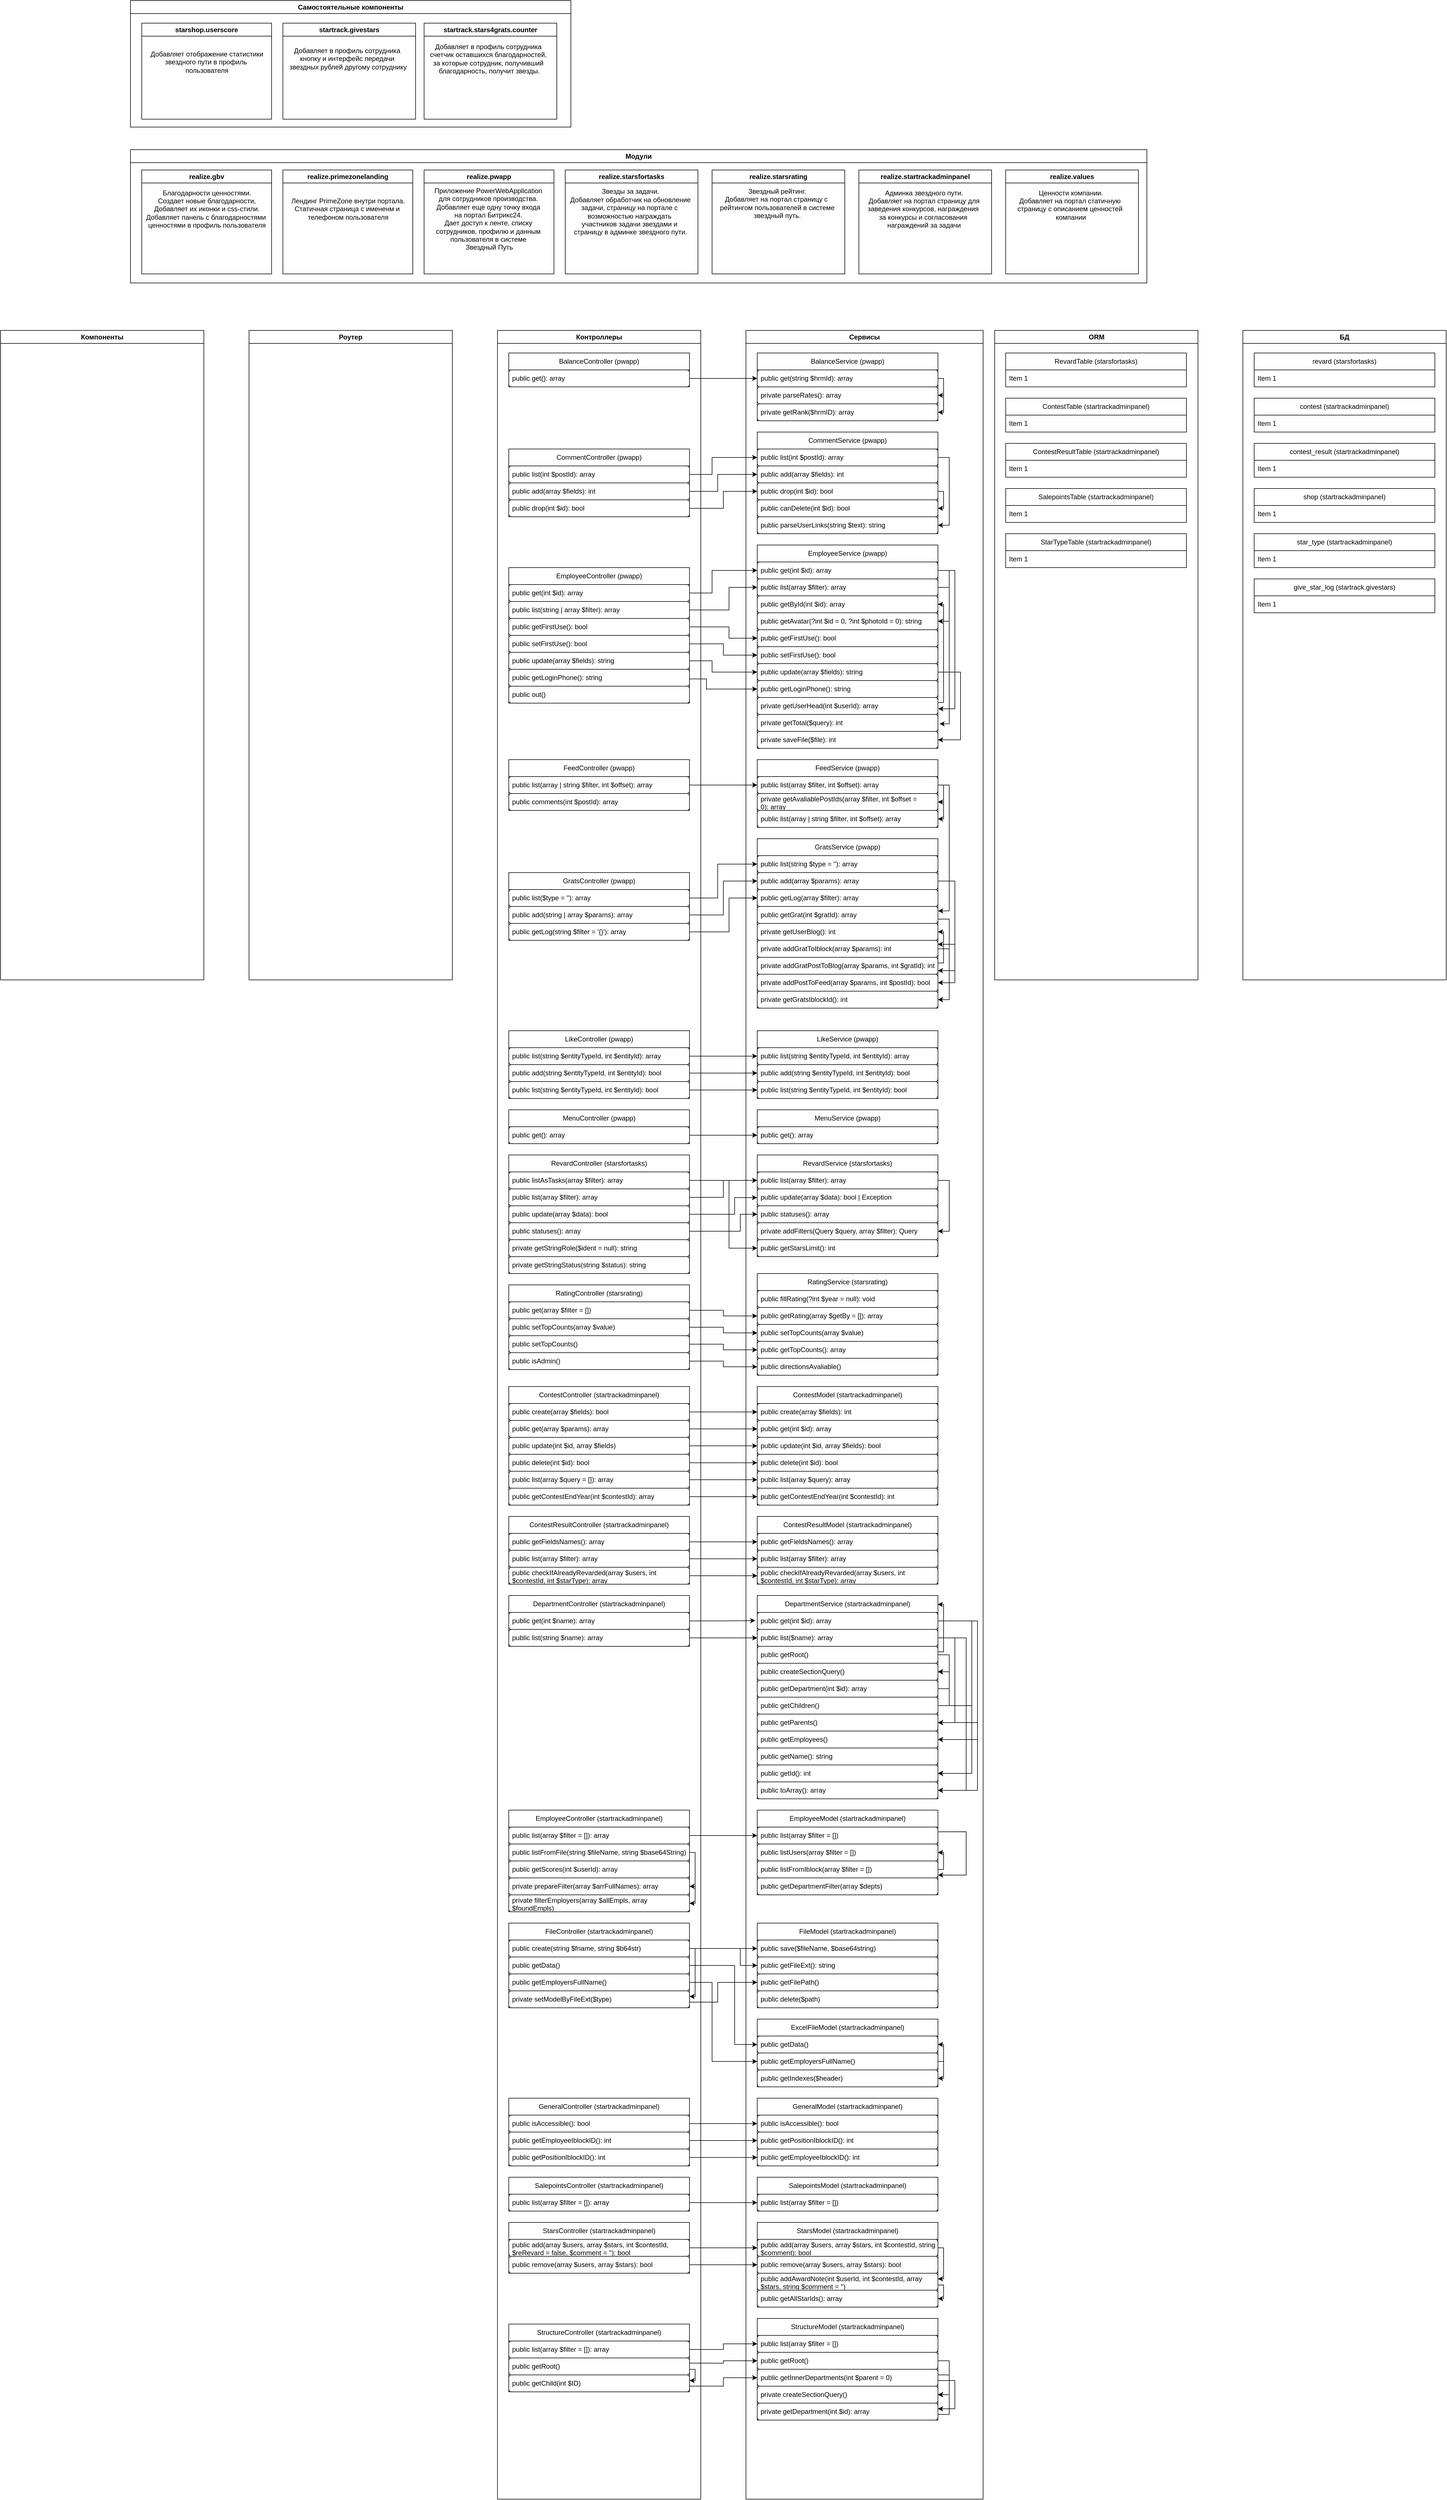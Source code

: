 <mxfile version="26.2.2">
  <diagram name="Страница — 1" id="7YhYr_va-TCdTjCw_P9J">
    <mxGraphModel dx="2803" dy="1808" grid="1" gridSize="10" guides="1" tooltips="1" connect="1" arrows="1" fold="1" page="1" pageScale="1" pageWidth="827" pageHeight="1169" math="0" shadow="0">
      <root>
        <mxCell id="0" />
        <mxCell id="1" parent="0" />
        <mxCell id="W7qoIp80rK4BXS5TUZ5P-1" value="Роутер" style="swimlane;whiteSpace=wrap;html=1;" parent="1" vertex="1">
          <mxGeometry x="-440" width="360" height="1150" as="geometry" />
        </mxCell>
        <mxCell id="W7qoIp80rK4BXS5TUZ5P-2" value="Контроллеры" style="swimlane;whiteSpace=wrap;html=1;" parent="1" vertex="1">
          <mxGeometry width="360" height="3840" as="geometry" />
        </mxCell>
        <mxCell id="W7qoIp80rK4BXS5TUZ5P-6" value="BalanceController (pwapp)" style="swimlane;fontStyle=0;childLayout=stackLayout;horizontal=1;startSize=30;horizontalStack=0;resizeParent=1;resizeParentMax=0;resizeLast=0;collapsible=1;marginBottom=0;whiteSpace=wrap;html=1;" parent="W7qoIp80rK4BXS5TUZ5P-2" vertex="1">
          <mxGeometry x="20" y="40" width="320" height="60" as="geometry" />
        </mxCell>
        <mxCell id="W7qoIp80rK4BXS5TUZ5P-7" value="public get(): array" style="text;strokeColor=default;fillColor=none;align=left;verticalAlign=middle;spacingLeft=4;spacingRight=4;overflow=hidden;points=[[0,0.5],[1,0.5]];portConstraint=eastwest;rotatable=0;whiteSpace=wrap;html=1;rounded=1;" parent="W7qoIp80rK4BXS5TUZ5P-6" vertex="1">
          <mxGeometry y="30" width="320" height="30" as="geometry" />
        </mxCell>
        <mxCell id="W7qoIp80rK4BXS5TUZ5P-11" value="CommentController (pwapp)" style="swimlane;fontStyle=0;childLayout=stackLayout;horizontal=1;startSize=30;horizontalStack=0;resizeParent=1;resizeParentMax=0;resizeLast=0;collapsible=1;marginBottom=0;whiteSpace=wrap;html=1;" parent="W7qoIp80rK4BXS5TUZ5P-2" vertex="1">
          <mxGeometry x="20" y="210" width="320" height="120" as="geometry" />
        </mxCell>
        <mxCell id="W7qoIp80rK4BXS5TUZ5P-164" value="public list(int $postId): array" style="text;strokeColor=default;fillColor=none;align=left;verticalAlign=middle;spacingLeft=4;spacingRight=4;overflow=hidden;points=[[0,0.5],[1,0.5]];portConstraint=eastwest;rotatable=0;whiteSpace=wrap;html=1;rounded=1;" parent="W7qoIp80rK4BXS5TUZ5P-11" vertex="1">
          <mxGeometry y="30" width="320" height="30" as="geometry" />
        </mxCell>
        <mxCell id="W7qoIp80rK4BXS5TUZ5P-165" value="public add(array $fields): int" style="text;strokeColor=default;fillColor=none;align=left;verticalAlign=middle;spacingLeft=4;spacingRight=4;overflow=hidden;points=[[0,0.5],[1,0.5]];portConstraint=eastwest;rotatable=0;whiteSpace=wrap;html=1;rounded=1;" parent="W7qoIp80rK4BXS5TUZ5P-11" vertex="1">
          <mxGeometry y="60" width="320" height="30" as="geometry" />
        </mxCell>
        <mxCell id="W7qoIp80rK4BXS5TUZ5P-12" value="public drop(int $id): bool" style="text;strokeColor=default;fillColor=none;align=left;verticalAlign=middle;spacingLeft=4;spacingRight=4;overflow=hidden;points=[[0,0.5],[1,0.5]];portConstraint=eastwest;rotatable=0;whiteSpace=wrap;html=1;rounded=1;" parent="W7qoIp80rK4BXS5TUZ5P-11" vertex="1">
          <mxGeometry y="90" width="320" height="30" as="geometry" />
        </mxCell>
        <mxCell id="W7qoIp80rK4BXS5TUZ5P-63" value="EmployeeController (startrackadminpanel)" style="swimlane;fontStyle=0;childLayout=stackLayout;horizontal=1;startSize=30;horizontalStack=0;resizeParent=1;resizeParentMax=0;resizeLast=0;collapsible=1;marginBottom=0;whiteSpace=wrap;html=1;" parent="W7qoIp80rK4BXS5TUZ5P-2" vertex="1">
          <mxGeometry x="20" y="2620" width="320" height="180" as="geometry" />
        </mxCell>
        <mxCell id="dHAQn9XlCyXdEDSMRAJb-65" value="public list(array $filter = []&lt;span style=&quot;color: light-dark(rgb(0, 0, 0), rgb(255, 255, 255)); background-color: transparent;&quot;&gt;):&lt;/span&gt;&lt;span style=&quot;color: light-dark(rgb(0, 0, 0), rgb(255, 255, 255)); background-color: transparent;&quot;&gt;&amp;nbsp;array&lt;/span&gt;" style="text;strokeColor=default;fillColor=none;align=left;verticalAlign=middle;spacingLeft=4;spacingRight=4;overflow=hidden;points=[[0,0.5],[1,0.5]];portConstraint=eastwest;rotatable=0;whiteSpace=wrap;html=1;rounded=1;" parent="W7qoIp80rK4BXS5TUZ5P-63" vertex="1">
          <mxGeometry y="30" width="320" height="30" as="geometry" />
        </mxCell>
        <mxCell id="0u5U6X35Yiqv1_NNIfeF-152" style="edgeStyle=orthogonalEdgeStyle;rounded=0;orthogonalLoop=1;jettySize=auto;html=1;entryX=1;entryY=0.5;entryDx=0;entryDy=0;exitX=1;exitY=0.5;exitDx=0;exitDy=0;" edge="1" parent="W7qoIp80rK4BXS5TUZ5P-63" source="dHAQn9XlCyXdEDSMRAJb-67" target="dHAQn9XlCyXdEDSMRAJb-69">
          <mxGeometry relative="1" as="geometry">
            <Array as="points">
              <mxPoint x="330" y="75" />
              <mxPoint x="330" y="135" />
            </Array>
          </mxGeometry>
        </mxCell>
        <mxCell id="0u5U6X35Yiqv1_NNIfeF-153" style="edgeStyle=orthogonalEdgeStyle;rounded=0;orthogonalLoop=1;jettySize=auto;html=1;exitX=1;exitY=0.5;exitDx=0;exitDy=0;entryX=1;entryY=0.5;entryDx=0;entryDy=0;" edge="1" parent="W7qoIp80rK4BXS5TUZ5P-63" source="dHAQn9XlCyXdEDSMRAJb-67" target="dHAQn9XlCyXdEDSMRAJb-66">
          <mxGeometry relative="1" as="geometry">
            <Array as="points">
              <mxPoint x="330" y="75" />
              <mxPoint x="330" y="165" />
            </Array>
          </mxGeometry>
        </mxCell>
        <mxCell id="dHAQn9XlCyXdEDSMRAJb-67" value="public listFromFile(string $fileName, string $base64String&lt;span style=&quot;color: light-dark(rgb(0, 0, 0), rgb(255, 255, 255)); background-color: transparent;&quot;&gt;)&lt;/span&gt;" style="text;strokeColor=default;fillColor=none;align=left;verticalAlign=middle;spacingLeft=4;spacingRight=4;overflow=hidden;points=[[0,0.5],[1,0.5]];portConstraint=eastwest;rotatable=0;whiteSpace=wrap;html=1;rounded=1;" parent="W7qoIp80rK4BXS5TUZ5P-63" vertex="1">
          <mxGeometry y="60" width="320" height="30" as="geometry" />
        </mxCell>
        <mxCell id="0u5U6X35Yiqv1_NNIfeF-151" value="public getScores(int $userId&lt;span style=&quot;color: light-dark(rgb(0, 0, 0), rgb(255, 255, 255)); background-color: transparent;&quot;&gt;): array&lt;/span&gt;" style="text;strokeColor=default;fillColor=none;align=left;verticalAlign=middle;spacingLeft=4;spacingRight=4;overflow=hidden;points=[[0,0.5],[1,0.5]];portConstraint=eastwest;rotatable=0;whiteSpace=wrap;html=1;rounded=1;" vertex="1" parent="W7qoIp80rK4BXS5TUZ5P-63">
          <mxGeometry y="90" width="320" height="30" as="geometry" />
        </mxCell>
        <mxCell id="dHAQn9XlCyXdEDSMRAJb-69" value="private prepareFilter(array $arrFullNames&lt;span style=&quot;color: light-dark(rgb(0, 0, 0), rgb(255, 255, 255)); background-color: transparent;&quot;&gt;): array&lt;/span&gt;" style="text;strokeColor=default;fillColor=none;align=left;verticalAlign=middle;spacingLeft=4;spacingRight=4;overflow=hidden;points=[[0,0.5],[1,0.5]];portConstraint=eastwest;rotatable=0;whiteSpace=wrap;html=1;rounded=1;" parent="W7qoIp80rK4BXS5TUZ5P-63" vertex="1">
          <mxGeometry y="120" width="320" height="30" as="geometry" />
        </mxCell>
        <mxCell id="dHAQn9XlCyXdEDSMRAJb-66" value="private filterEmployers(array $allEmpls, array $foundEmpls&lt;span style=&quot;color: light-dark(rgb(0, 0, 0), rgb(255, 255, 255)); background-color: transparent;&quot;&gt;)&lt;/span&gt;" style="text;strokeColor=default;fillColor=none;align=left;verticalAlign=middle;spacingLeft=4;spacingRight=4;overflow=hidden;points=[[0,0.5],[1,0.5]];portConstraint=eastwest;rotatable=0;whiteSpace=wrap;html=1;rounded=1;" parent="W7qoIp80rK4BXS5TUZ5P-63" vertex="1">
          <mxGeometry y="150" width="320" height="30" as="geometry" />
        </mxCell>
        <mxCell id="W7qoIp80rK4BXS5TUZ5P-18" value="EmployeeController (pwapp)" style="swimlane;fontStyle=0;childLayout=stackLayout;horizontal=1;startSize=30;horizontalStack=0;resizeParent=1;resizeParentMax=0;resizeLast=0;collapsible=1;marginBottom=0;whiteSpace=wrap;html=1;" parent="W7qoIp80rK4BXS5TUZ5P-2" vertex="1">
          <mxGeometry x="20" y="420" width="320" height="240" as="geometry" />
        </mxCell>
        <mxCell id="dHAQn9XlCyXdEDSMRAJb-1" value="public get(int $id): array" style="text;strokeColor=default;fillColor=none;align=left;verticalAlign=middle;spacingLeft=4;spacingRight=4;overflow=hidden;points=[[0,0.5],[1,0.5]];portConstraint=eastwest;rotatable=0;whiteSpace=wrap;html=1;rounded=1;" parent="W7qoIp80rK4BXS5TUZ5P-18" vertex="1">
          <mxGeometry y="30" width="320" height="30" as="geometry" />
        </mxCell>
        <mxCell id="dHAQn9XlCyXdEDSMRAJb-2" value="public list(string | array $filter): array" style="text;strokeColor=default;fillColor=none;align=left;verticalAlign=middle;spacingLeft=4;spacingRight=4;overflow=hidden;points=[[0,0.5],[1,0.5]];portConstraint=eastwest;rotatable=0;whiteSpace=wrap;html=1;rounded=1;" parent="W7qoIp80rK4BXS5TUZ5P-18" vertex="1">
          <mxGeometry y="60" width="320" height="30" as="geometry" />
        </mxCell>
        <mxCell id="dHAQn9XlCyXdEDSMRAJb-3" value="public getFirstUse(&lt;span style=&quot;background-color: transparent; color: light-dark(rgb(0, 0, 0), rgb(255, 255, 255));&quot;&gt;): bool&lt;/span&gt;" style="text;strokeColor=default;fillColor=none;align=left;verticalAlign=middle;spacingLeft=4;spacingRight=4;overflow=hidden;points=[[0,0.5],[1,0.5]];portConstraint=eastwest;rotatable=0;whiteSpace=wrap;html=1;rounded=1;" parent="W7qoIp80rK4BXS5TUZ5P-18" vertex="1">
          <mxGeometry y="90" width="320" height="30" as="geometry" />
        </mxCell>
        <mxCell id="dHAQn9XlCyXdEDSMRAJb-4" value="public setFirstUse(&lt;span style=&quot;background-color: transparent; color: light-dark(rgb(0, 0, 0), rgb(255, 255, 255));&quot;&gt;):&lt;/span&gt;&lt;span style=&quot;background-color: transparent; color: light-dark(rgb(0, 0, 0), rgb(255, 255, 255));&quot;&gt;&amp;nbsp;bool&lt;/span&gt;" style="text;strokeColor=default;fillColor=none;align=left;verticalAlign=middle;spacingLeft=4;spacingRight=4;overflow=hidden;points=[[0,0.5],[1,0.5]];portConstraint=eastwest;rotatable=0;whiteSpace=wrap;html=1;rounded=1;" parent="W7qoIp80rK4BXS5TUZ5P-18" vertex="1">
          <mxGeometry y="120" width="320" height="30" as="geometry" />
        </mxCell>
        <mxCell id="dHAQn9XlCyXdEDSMRAJb-5" value="public update(array $fields&lt;span style=&quot;background-color: transparent; color: light-dark(rgb(0, 0, 0), rgb(255, 255, 255));&quot;&gt;):&lt;/span&gt;&lt;span style=&quot;background-color: transparent; color: light-dark(rgb(0, 0, 0), rgb(255, 255, 255));&quot;&gt;&amp;nbsp;string&lt;/span&gt;" style="text;strokeColor=default;fillColor=none;align=left;verticalAlign=middle;spacingLeft=4;spacingRight=4;overflow=hidden;points=[[0,0.5],[1,0.5]];portConstraint=eastwest;rotatable=0;whiteSpace=wrap;html=1;rounded=1;" parent="W7qoIp80rK4BXS5TUZ5P-18" vertex="1">
          <mxGeometry y="150" width="320" height="30" as="geometry" />
        </mxCell>
        <mxCell id="dHAQn9XlCyXdEDSMRAJb-6" value="public getLoginPhone(&lt;span style=&quot;background-color: transparent; color: light-dark(rgb(0, 0, 0), rgb(255, 255, 255));&quot;&gt;):&lt;/span&gt;&lt;span style=&quot;background-color: transparent; color: light-dark(rgb(0, 0, 0), rgb(255, 255, 255));&quot;&gt;&amp;nbsp;string&lt;/span&gt;" style="text;strokeColor=default;fillColor=none;align=left;verticalAlign=middle;spacingLeft=4;spacingRight=4;overflow=hidden;points=[[0,0.5],[1,0.5]];portConstraint=eastwest;rotatable=0;whiteSpace=wrap;html=1;rounded=1;" parent="W7qoIp80rK4BXS5TUZ5P-18" vertex="1">
          <mxGeometry y="180" width="320" height="30" as="geometry" />
        </mxCell>
        <mxCell id="W7qoIp80rK4BXS5TUZ5P-166" value="public out(&lt;span style=&quot;background-color: transparent; color: light-dark(rgb(0, 0, 0), rgb(255, 255, 255));&quot;&gt;)&lt;/span&gt;" style="text;strokeColor=default;fillColor=none;align=left;verticalAlign=middle;spacingLeft=4;spacingRight=4;overflow=hidden;points=[[0,0.5],[1,0.5]];portConstraint=eastwest;rotatable=0;whiteSpace=wrap;html=1;rounded=1;" parent="W7qoIp80rK4BXS5TUZ5P-18" vertex="1">
          <mxGeometry y="210" width="320" height="30" as="geometry" />
        </mxCell>
        <mxCell id="W7qoIp80rK4BXS5TUZ5P-20" value="FeedController (pwapp)" style="swimlane;fontStyle=0;childLayout=stackLayout;horizontal=1;startSize=30;horizontalStack=0;resizeParent=1;resizeParentMax=0;resizeLast=0;collapsible=1;marginBottom=0;whiteSpace=wrap;html=1;" parent="W7qoIp80rK4BXS5TUZ5P-2" vertex="1">
          <mxGeometry x="20" y="760" width="320" height="90" as="geometry" />
        </mxCell>
        <mxCell id="dHAQn9XlCyXdEDSMRAJb-53" value="public list(array | string $filter, int $offset&lt;span style=&quot;background-color: transparent; color: light-dark(rgb(0, 0, 0), rgb(255, 255, 255));&quot;&gt;):&lt;/span&gt;&lt;span style=&quot;background-color: transparent; color: light-dark(rgb(0, 0, 0), rgb(255, 255, 255));&quot;&gt;&amp;nbsp;array&lt;/span&gt;" style="text;strokeColor=default;fillColor=none;align=left;verticalAlign=middle;spacingLeft=4;spacingRight=4;overflow=hidden;points=[[0,0.5],[1,0.5]];portConstraint=eastwest;rotatable=0;whiteSpace=wrap;html=1;rounded=1;" parent="W7qoIp80rK4BXS5TUZ5P-20" vertex="1">
          <mxGeometry y="30" width="320" height="30" as="geometry" />
        </mxCell>
        <mxCell id="dHAQn9XlCyXdEDSMRAJb-52" value="public comments(int $postId&lt;span style=&quot;background-color: transparent; color: light-dark(rgb(0, 0, 0), rgb(255, 255, 255));&quot;&gt;):&lt;/span&gt;&lt;span style=&quot;background-color: transparent; color: light-dark(rgb(0, 0, 0), rgb(255, 255, 255));&quot;&gt;&amp;nbsp;array&lt;/span&gt;" style="text;strokeColor=default;fillColor=none;align=left;verticalAlign=middle;spacingLeft=4;spacingRight=4;overflow=hidden;points=[[0,0.5],[1,0.5]];portConstraint=eastwest;rotatable=0;whiteSpace=wrap;html=1;rounded=1;" parent="W7qoIp80rK4BXS5TUZ5P-20" vertex="1">
          <mxGeometry y="60" width="320" height="30" as="geometry" />
        </mxCell>
        <mxCell id="W7qoIp80rK4BXS5TUZ5P-22" value="GratsController (pwapp)" style="swimlane;fontStyle=0;childLayout=stackLayout;horizontal=1;startSize=30;horizontalStack=0;resizeParent=1;resizeParentMax=0;resizeLast=0;collapsible=1;marginBottom=0;whiteSpace=wrap;html=1;" parent="W7qoIp80rK4BXS5TUZ5P-2" vertex="1">
          <mxGeometry x="20" y="960" width="320" height="120" as="geometry" />
        </mxCell>
        <mxCell id="dHAQn9XlCyXdEDSMRAJb-56" value="public list($type = &#39;&#39;&lt;span style=&quot;background-color: transparent; color: light-dark(rgb(0, 0, 0), rgb(255, 255, 255));&quot;&gt;):&lt;/span&gt;&lt;span style=&quot;background-color: transparent; color: light-dark(rgb(0, 0, 0), rgb(255, 255, 255));&quot;&gt;&amp;nbsp;array&lt;/span&gt;" style="text;strokeColor=default;fillColor=none;align=left;verticalAlign=middle;spacingLeft=4;spacingRight=4;overflow=hidden;points=[[0,0.5],[1,0.5]];portConstraint=eastwest;rotatable=0;whiteSpace=wrap;html=1;rounded=1;" parent="W7qoIp80rK4BXS5TUZ5P-22" vertex="1">
          <mxGeometry y="30" width="320" height="30" as="geometry" />
        </mxCell>
        <mxCell id="dHAQn9XlCyXdEDSMRAJb-57" value="public add(string | array $params&lt;span style=&quot;background-color: transparent; color: light-dark(rgb(0, 0, 0), rgb(255, 255, 255));&quot;&gt;):&lt;/span&gt;&lt;span style=&quot;background-color: transparent; color: light-dark(rgb(0, 0, 0), rgb(255, 255, 255));&quot;&gt;&amp;nbsp;array&lt;/span&gt;" style="text;strokeColor=default;fillColor=none;align=left;verticalAlign=middle;spacingLeft=4;spacingRight=4;overflow=hidden;points=[[0,0.5],[1,0.5]];portConstraint=eastwest;rotatable=0;whiteSpace=wrap;html=1;rounded=1;" parent="W7qoIp80rK4BXS5TUZ5P-22" vertex="1">
          <mxGeometry y="60" width="320" height="30" as="geometry" />
        </mxCell>
        <mxCell id="dHAQn9XlCyXdEDSMRAJb-58" value="public getLog(string $filter = &#39;{}&#39;&lt;span style=&quot;background-color: transparent; color: light-dark(rgb(0, 0, 0), rgb(255, 255, 255));&quot;&gt;):&lt;/span&gt;&lt;span style=&quot;background-color: transparent; color: light-dark(rgb(0, 0, 0), rgb(255, 255, 255));&quot;&gt;&amp;nbsp;array&lt;/span&gt;" style="text;strokeColor=default;fillColor=none;align=left;verticalAlign=middle;spacingLeft=4;spacingRight=4;overflow=hidden;points=[[0,0.5],[1,0.5]];portConstraint=eastwest;rotatable=0;whiteSpace=wrap;html=1;rounded=1;" parent="W7qoIp80rK4BXS5TUZ5P-22" vertex="1">
          <mxGeometry y="90" width="320" height="30" as="geometry" />
        </mxCell>
        <mxCell id="W7qoIp80rK4BXS5TUZ5P-24" value="LikeController (pwapp)" style="swimlane;fontStyle=0;childLayout=stackLayout;horizontal=1;startSize=30;horizontalStack=0;resizeParent=1;resizeParentMax=0;resizeLast=0;collapsible=1;marginBottom=0;whiteSpace=wrap;html=1;" parent="W7qoIp80rK4BXS5TUZ5P-2" vertex="1">
          <mxGeometry x="20" y="1240" width="320" height="120" as="geometry" />
        </mxCell>
        <mxCell id="dHAQn9XlCyXdEDSMRAJb-59" value="public list(string $entityTypeId, int $entityId&lt;span style=&quot;background-color: transparent; color: light-dark(rgb(0, 0, 0), rgb(255, 255, 255));&quot;&gt;):&lt;/span&gt;&lt;span style=&quot;background-color: transparent; color: light-dark(rgb(0, 0, 0), rgb(255, 255, 255));&quot;&gt;&amp;nbsp;array&lt;/span&gt;" style="text;strokeColor=default;fillColor=none;align=left;verticalAlign=middle;spacingLeft=4;spacingRight=4;overflow=hidden;points=[[0,0.5],[1,0.5]];portConstraint=eastwest;rotatable=0;whiteSpace=wrap;html=1;rounded=1;" parent="W7qoIp80rK4BXS5TUZ5P-24" vertex="1">
          <mxGeometry y="30" width="320" height="30" as="geometry" />
        </mxCell>
        <mxCell id="dHAQn9XlCyXdEDSMRAJb-63" value="public add(string $entityTypeId, int $entityId&lt;span style=&quot;background-color: transparent; color: light-dark(rgb(0, 0, 0), rgb(255, 255, 255));&quot;&gt;):&lt;/span&gt;&lt;span style=&quot;background-color: transparent; color: light-dark(rgb(0, 0, 0), rgb(255, 255, 255));&quot;&gt;&amp;nbsp;bool&lt;/span&gt;" style="text;strokeColor=default;fillColor=none;align=left;verticalAlign=middle;spacingLeft=4;spacingRight=4;overflow=hidden;points=[[0,0.5],[1,0.5]];portConstraint=eastwest;rotatable=0;whiteSpace=wrap;html=1;rounded=1;" parent="W7qoIp80rK4BXS5TUZ5P-24" vertex="1">
          <mxGeometry y="60" width="320" height="30" as="geometry" />
        </mxCell>
        <mxCell id="dHAQn9XlCyXdEDSMRAJb-60" value="public list(string $entityTypeId, int $entityId&lt;span style=&quot;background-color: transparent; color: light-dark(rgb(0, 0, 0), rgb(255, 255, 255));&quot;&gt;):&lt;/span&gt;&lt;span style=&quot;background-color: transparent; color: light-dark(rgb(0, 0, 0), rgb(255, 255, 255));&quot;&gt;&amp;nbsp;bool&lt;/span&gt;" style="text;strokeColor=default;fillColor=none;align=left;verticalAlign=middle;spacingLeft=4;spacingRight=4;overflow=hidden;points=[[0,0.5],[1,0.5]];portConstraint=eastwest;rotatable=0;whiteSpace=wrap;html=1;rounded=1;" parent="W7qoIp80rK4BXS5TUZ5P-24" vertex="1">
          <mxGeometry y="90" width="320" height="30" as="geometry" />
        </mxCell>
        <mxCell id="W7qoIp80rK4BXS5TUZ5P-26" value="MenuController (pwapp)" style="swimlane;fontStyle=0;childLayout=stackLayout;horizontal=1;startSize=30;horizontalStack=0;resizeParent=1;resizeParentMax=0;resizeLast=0;collapsible=1;marginBottom=0;whiteSpace=wrap;html=1;" parent="W7qoIp80rK4BXS5TUZ5P-2" vertex="1">
          <mxGeometry x="20" y="1380" width="320" height="60" as="geometry" />
        </mxCell>
        <mxCell id="W7qoIp80rK4BXS5TUZ5P-27" value="public get(&lt;span style=&quot;color: light-dark(rgb(0, 0, 0), rgb(255, 255, 255)); background-color: transparent;&quot;&gt;):&lt;/span&gt;&lt;span style=&quot;color: light-dark(rgb(0, 0, 0), rgb(255, 255, 255)); background-color: transparent;&quot;&gt;&amp;nbsp;array&lt;/span&gt;" style="text;strokeColor=default;fillColor=none;align=left;verticalAlign=middle;spacingLeft=4;spacingRight=4;overflow=hidden;points=[[0,0.5],[1,0.5]];portConstraint=eastwest;rotatable=0;whiteSpace=wrap;html=1;rounded=1;" parent="W7qoIp80rK4BXS5TUZ5P-26" vertex="1">
          <mxGeometry y="30" width="320" height="30" as="geometry" />
        </mxCell>
        <mxCell id="W7qoIp80rK4BXS5TUZ5P-43" value="RevardController (starsfortasks)" style="swimlane;fontStyle=0;childLayout=stackLayout;horizontal=1;startSize=30;horizontalStack=0;resizeParent=1;resizeParentMax=0;resizeLast=0;collapsible=1;marginBottom=0;whiteSpace=wrap;html=1;" parent="W7qoIp80rK4BXS5TUZ5P-2" vertex="1">
          <mxGeometry x="20" y="1460" width="320" height="210" as="geometry" />
        </mxCell>
        <mxCell id="dHAQn9XlCyXdEDSMRAJb-70" value="public listAsTasks(array $filter&lt;span style=&quot;color: light-dark(rgb(0, 0, 0), rgb(255, 255, 255)); background-color: transparent;&quot;&gt;):&lt;/span&gt;&lt;span style=&quot;color: light-dark(rgb(0, 0, 0), rgb(255, 255, 255)); background-color: transparent;&quot;&gt;&amp;nbsp;array&lt;/span&gt;" style="text;strokeColor=default;fillColor=none;align=left;verticalAlign=middle;spacingLeft=4;spacingRight=4;overflow=hidden;points=[[0,0.5],[1,0.5]];portConstraint=eastwest;rotatable=0;whiteSpace=wrap;html=1;rounded=1;" parent="W7qoIp80rK4BXS5TUZ5P-43" vertex="1">
          <mxGeometry y="30" width="320" height="30" as="geometry" />
        </mxCell>
        <mxCell id="dHAQn9XlCyXdEDSMRAJb-72" value="public list(array $filter&lt;span style=&quot;color: light-dark(rgb(0, 0, 0), rgb(255, 255, 255)); background-color: transparent;&quot;&gt;):&lt;/span&gt;&lt;span style=&quot;color: light-dark(rgb(0, 0, 0), rgb(255, 255, 255)); background-color: transparent;&quot;&gt;&amp;nbsp;array&lt;/span&gt;" style="text;strokeColor=default;fillColor=none;align=left;verticalAlign=middle;spacingLeft=4;spacingRight=4;overflow=hidden;points=[[0,0.5],[1,0.5]];portConstraint=eastwest;rotatable=0;whiteSpace=wrap;html=1;rounded=1;" parent="W7qoIp80rK4BXS5TUZ5P-43" vertex="1">
          <mxGeometry y="60" width="320" height="30" as="geometry" />
        </mxCell>
        <mxCell id="dHAQn9XlCyXdEDSMRAJb-73" value="public update(array $data&lt;span style=&quot;color: light-dark(rgb(0, 0, 0), rgb(255, 255, 255)); background-color: transparent;&quot;&gt;):&lt;/span&gt;&lt;span style=&quot;color: light-dark(rgb(0, 0, 0), rgb(255, 255, 255)); background-color: transparent;&quot;&gt;&amp;nbsp;bool&lt;/span&gt;" style="text;strokeColor=default;fillColor=none;align=left;verticalAlign=middle;spacingLeft=4;spacingRight=4;overflow=hidden;points=[[0,0.5],[1,0.5]];portConstraint=eastwest;rotatable=0;whiteSpace=wrap;html=1;rounded=1;" parent="W7qoIp80rK4BXS5TUZ5P-43" vertex="1">
          <mxGeometry y="90" width="320" height="30" as="geometry" />
        </mxCell>
        <mxCell id="dHAQn9XlCyXdEDSMRAJb-74" value="public statuses(&lt;span style=&quot;color: light-dark(rgb(0, 0, 0), rgb(255, 255, 255)); background-color: transparent;&quot;&gt;):&lt;/span&gt;&lt;span style=&quot;color: light-dark(rgb(0, 0, 0), rgb(255, 255, 255)); background-color: transparent;&quot;&gt;&amp;nbsp;array&lt;/span&gt;" style="text;strokeColor=default;fillColor=none;align=left;verticalAlign=middle;spacingLeft=4;spacingRight=4;overflow=hidden;points=[[0,0.5],[1,0.5]];portConstraint=eastwest;rotatable=0;whiteSpace=wrap;html=1;rounded=1;" parent="W7qoIp80rK4BXS5TUZ5P-43" vertex="1">
          <mxGeometry y="120" width="320" height="30" as="geometry" />
        </mxCell>
        <mxCell id="dHAQn9XlCyXdEDSMRAJb-71" value="private getStringRole($ident = null&lt;span style=&quot;color: light-dark(rgb(0, 0, 0), rgb(255, 255, 255)); background-color: transparent;&quot;&gt;):&lt;/span&gt;&lt;span style=&quot;color: light-dark(rgb(0, 0, 0), rgb(255, 255, 255)); background-color: transparent;&quot;&gt;&amp;nbsp;string&lt;/span&gt;" style="text;strokeColor=default;fillColor=none;align=left;verticalAlign=middle;spacingLeft=4;spacingRight=4;overflow=hidden;points=[[0,0.5],[1,0.5]];portConstraint=eastwest;rotatable=0;whiteSpace=wrap;html=1;rounded=1;" parent="W7qoIp80rK4BXS5TUZ5P-43" vertex="1">
          <mxGeometry y="150" width="320" height="30" as="geometry" />
        </mxCell>
        <mxCell id="dHAQn9XlCyXdEDSMRAJb-75" value="private getStringStatus(string $status&lt;span style=&quot;color: light-dark(rgb(0, 0, 0), rgb(255, 255, 255)); background-color: transparent;&quot;&gt;):&lt;/span&gt;&lt;span style=&quot;color: light-dark(rgb(0, 0, 0), rgb(255, 255, 255)); background-color: transparent;&quot;&gt;&amp;nbsp;string&lt;/span&gt;" style="text;strokeColor=default;fillColor=none;align=left;verticalAlign=middle;spacingLeft=4;spacingRight=4;overflow=hidden;points=[[0,0.5],[1,0.5]];portConstraint=eastwest;rotatable=0;whiteSpace=wrap;html=1;rounded=1;" parent="W7qoIp80rK4BXS5TUZ5P-43" vertex="1">
          <mxGeometry y="180" width="320" height="30" as="geometry" />
        </mxCell>
        <mxCell id="W7qoIp80rK4BXS5TUZ5P-45" value="RatingController (starsrating)" style="swimlane;fontStyle=0;childLayout=stackLayout;horizontal=1;startSize=30;horizontalStack=0;resizeParent=1;resizeParentMax=0;resizeLast=0;collapsible=1;marginBottom=0;whiteSpace=wrap;html=1;" parent="W7qoIp80rK4BXS5TUZ5P-2" vertex="1">
          <mxGeometry x="20" y="1690" width="320" height="150" as="geometry" />
        </mxCell>
        <mxCell id="dHAQn9XlCyXdEDSMRAJb-76" value="public get(array $filter = []&lt;span style=&quot;color: light-dark(rgb(0, 0, 0), rgb(255, 255, 255)); background-color: transparent;&quot;&gt;)&lt;/span&gt;" style="text;strokeColor=default;fillColor=none;align=left;verticalAlign=middle;spacingLeft=4;spacingRight=4;overflow=hidden;points=[[0,0.5],[1,0.5]];portConstraint=eastwest;rotatable=0;whiteSpace=wrap;html=1;rounded=1;" parent="W7qoIp80rK4BXS5TUZ5P-45" vertex="1">
          <mxGeometry y="30" width="320" height="30" as="geometry" />
        </mxCell>
        <mxCell id="dHAQn9XlCyXdEDSMRAJb-78" value="public setTopCounts(array $value&lt;span style=&quot;color: light-dark(rgb(0, 0, 0), rgb(255, 255, 255)); background-color: transparent;&quot;&gt;)&lt;/span&gt;" style="text;strokeColor=default;fillColor=none;align=left;verticalAlign=middle;spacingLeft=4;spacingRight=4;overflow=hidden;points=[[0,0.5],[1,0.5]];portConstraint=eastwest;rotatable=0;whiteSpace=wrap;html=1;rounded=1;" parent="W7qoIp80rK4BXS5TUZ5P-45" vertex="1">
          <mxGeometry y="60" width="320" height="30" as="geometry" />
        </mxCell>
        <mxCell id="dHAQn9XlCyXdEDSMRAJb-79" value="public setTopCounts(&lt;span style=&quot;color: light-dark(rgb(0, 0, 0), rgb(255, 255, 255)); background-color: transparent;&quot;&gt;)&lt;/span&gt;" style="text;strokeColor=default;fillColor=none;align=left;verticalAlign=middle;spacingLeft=4;spacingRight=4;overflow=hidden;points=[[0,0.5],[1,0.5]];portConstraint=eastwest;rotatable=0;whiteSpace=wrap;html=1;rounded=1;" parent="W7qoIp80rK4BXS5TUZ5P-45" vertex="1">
          <mxGeometry y="90" width="320" height="30" as="geometry" />
        </mxCell>
        <mxCell id="dHAQn9XlCyXdEDSMRAJb-77" value="public isAdmin(&lt;span style=&quot;color: light-dark(rgb(0, 0, 0), rgb(255, 255, 255)); background-color: transparent;&quot;&gt;)&lt;/span&gt;" style="text;strokeColor=default;fillColor=none;align=left;verticalAlign=middle;spacingLeft=4;spacingRight=4;overflow=hidden;points=[[0,0.5],[1,0.5]];portConstraint=eastwest;rotatable=0;whiteSpace=wrap;html=1;rounded=1;" parent="W7qoIp80rK4BXS5TUZ5P-45" vertex="1">
          <mxGeometry y="120" width="320" height="30" as="geometry" />
        </mxCell>
        <mxCell id="W7qoIp80rK4BXS5TUZ5P-47" value="ContestController (startrackadminpanel)" style="swimlane;fontStyle=0;childLayout=stackLayout;horizontal=1;startSize=30;horizontalStack=0;resizeParent=1;resizeParentMax=0;resizeLast=0;collapsible=1;marginBottom=0;whiteSpace=wrap;html=1;" parent="W7qoIp80rK4BXS5TUZ5P-2" vertex="1">
          <mxGeometry x="20" y="1870" width="320" height="210" as="geometry" />
        </mxCell>
        <mxCell id="dHAQn9XlCyXdEDSMRAJb-80" value="public create(array $fields&lt;span style=&quot;color: light-dark(rgb(0, 0, 0), rgb(255, 255, 255)); background-color: transparent;&quot;&gt;): bool&lt;/span&gt;" style="text;strokeColor=default;fillColor=none;align=left;verticalAlign=middle;spacingLeft=4;spacingRight=4;overflow=hidden;points=[[0,0.5],[1,0.5]];portConstraint=eastwest;rotatable=0;whiteSpace=wrap;html=1;rounded=1;" parent="W7qoIp80rK4BXS5TUZ5P-47" vertex="1">
          <mxGeometry y="30" width="320" height="30" as="geometry" />
        </mxCell>
        <mxCell id="dHAQn9XlCyXdEDSMRAJb-81" value="public get(array $params&lt;span style=&quot;color: light-dark(rgb(0, 0, 0), rgb(255, 255, 255)); background-color: transparent;&quot;&gt;): array&lt;/span&gt;" style="text;strokeColor=default;fillColor=none;align=left;verticalAlign=middle;spacingLeft=4;spacingRight=4;overflow=hidden;points=[[0,0.5],[1,0.5]];portConstraint=eastwest;rotatable=0;whiteSpace=wrap;html=1;rounded=1;" parent="W7qoIp80rK4BXS5TUZ5P-47" vertex="1">
          <mxGeometry y="60" width="320" height="30" as="geometry" />
        </mxCell>
        <mxCell id="dHAQn9XlCyXdEDSMRAJb-83" value="public update(int $id, array $fields&lt;span style=&quot;color: light-dark(rgb(0, 0, 0), rgb(255, 255, 255)); background-color: transparent;&quot;&gt;)&lt;/span&gt;" style="text;strokeColor=default;fillColor=none;align=left;verticalAlign=middle;spacingLeft=4;spacingRight=4;overflow=hidden;points=[[0,0.5],[1,0.5]];portConstraint=eastwest;rotatable=0;whiteSpace=wrap;html=1;rounded=1;" parent="W7qoIp80rK4BXS5TUZ5P-47" vertex="1">
          <mxGeometry y="90" width="320" height="30" as="geometry" />
        </mxCell>
        <mxCell id="dHAQn9XlCyXdEDSMRAJb-82" value="public delete(int $id&lt;span style=&quot;color: light-dark(rgb(0, 0, 0), rgb(255, 255, 255)); background-color: transparent;&quot;&gt;): bool&lt;/span&gt;" style="text;strokeColor=default;fillColor=none;align=left;verticalAlign=middle;spacingLeft=4;spacingRight=4;overflow=hidden;points=[[0,0.5],[1,0.5]];portConstraint=eastwest;rotatable=0;whiteSpace=wrap;html=1;rounded=1;" parent="W7qoIp80rK4BXS5TUZ5P-47" vertex="1">
          <mxGeometry y="120" width="320" height="30" as="geometry" />
        </mxCell>
        <mxCell id="dHAQn9XlCyXdEDSMRAJb-84" value="public list(array $query = []&lt;span style=&quot;color: light-dark(rgb(0, 0, 0), rgb(255, 255, 255)); background-color: transparent;&quot;&gt;): array&lt;/span&gt;" style="text;strokeColor=default;fillColor=none;align=left;verticalAlign=middle;spacingLeft=4;spacingRight=4;overflow=hidden;points=[[0,0.5],[1,0.5]];portConstraint=eastwest;rotatable=0;whiteSpace=wrap;html=1;rounded=1;" parent="W7qoIp80rK4BXS5TUZ5P-47" vertex="1">
          <mxGeometry y="150" width="320" height="30" as="geometry" />
        </mxCell>
        <mxCell id="dHAQn9XlCyXdEDSMRAJb-85" value="public getContestEndYear(int $contestId&lt;span style=&quot;color: light-dark(rgb(0, 0, 0), rgb(255, 255, 255)); background-color: transparent;&quot;&gt;): array&lt;/span&gt;" style="text;strokeColor=default;fillColor=none;align=left;verticalAlign=middle;spacingLeft=4;spacingRight=4;overflow=hidden;points=[[0,0.5],[1,0.5]];portConstraint=eastwest;rotatable=0;whiteSpace=wrap;html=1;rounded=1;" parent="W7qoIp80rK4BXS5TUZ5P-47" vertex="1">
          <mxGeometry y="180" width="320" height="30" as="geometry" />
        </mxCell>
        <mxCell id="W7qoIp80rK4BXS5TUZ5P-49" value="ContestResultController (startrackadminpanel)" style="swimlane;fontStyle=0;childLayout=stackLayout;horizontal=1;startSize=30;horizontalStack=0;resizeParent=1;resizeParentMax=0;resizeLast=0;collapsible=1;marginBottom=0;whiteSpace=wrap;html=1;" parent="W7qoIp80rK4BXS5TUZ5P-2" vertex="1">
          <mxGeometry x="20" y="2100" width="320" height="120" as="geometry" />
        </mxCell>
        <mxCell id="dHAQn9XlCyXdEDSMRAJb-86" value="public getFieldsNames(&lt;span style=&quot;color: light-dark(rgb(0, 0, 0), rgb(255, 255, 255)); background-color: transparent;&quot;&gt;): array&lt;/span&gt;" style="text;strokeColor=default;fillColor=none;align=left;verticalAlign=middle;spacingLeft=4;spacingRight=4;overflow=hidden;points=[[0,0.5],[1,0.5]];portConstraint=eastwest;rotatable=0;whiteSpace=wrap;html=1;rounded=1;" parent="W7qoIp80rK4BXS5TUZ5P-49" vertex="1">
          <mxGeometry y="30" width="320" height="30" as="geometry" />
        </mxCell>
        <mxCell id="dHAQn9XlCyXdEDSMRAJb-87" value="public list(array $filter&lt;span style=&quot;color: light-dark(rgb(0, 0, 0), rgb(255, 255, 255)); background-color: transparent;&quot;&gt;): array&lt;/span&gt;" style="text;strokeColor=default;fillColor=none;align=left;verticalAlign=middle;spacingLeft=4;spacingRight=4;overflow=hidden;points=[[0,0.5],[1,0.5]];portConstraint=eastwest;rotatable=0;whiteSpace=wrap;html=1;rounded=1;" parent="W7qoIp80rK4BXS5TUZ5P-49" vertex="1">
          <mxGeometry y="60" width="320" height="30" as="geometry" />
        </mxCell>
        <mxCell id="dHAQn9XlCyXdEDSMRAJb-88" value="public checkIfAlreadyRevarded(array $users, int $contestId, int $starType&lt;span style=&quot;color: light-dark(rgb(0, 0, 0), rgb(255, 255, 255)); background-color: transparent;&quot;&gt;): array&lt;/span&gt;" style="text;strokeColor=default;fillColor=none;align=left;verticalAlign=middle;spacingLeft=4;spacingRight=4;overflow=hidden;points=[[0,0.5],[1,0.5]];portConstraint=eastwest;rotatable=0;whiteSpace=wrap;html=1;rounded=1;" parent="W7qoIp80rK4BXS5TUZ5P-49" vertex="1">
          <mxGeometry y="90" width="320" height="30" as="geometry" />
        </mxCell>
        <mxCell id="W7qoIp80rK4BXS5TUZ5P-51" value="DepartmentController (startrackadminpanel)" style="swimlane;fontStyle=0;childLayout=stackLayout;horizontal=1;startSize=30;horizontalStack=0;resizeParent=1;resizeParentMax=0;resizeLast=0;collapsible=1;marginBottom=0;whiteSpace=wrap;html=1;" parent="W7qoIp80rK4BXS5TUZ5P-2" vertex="1">
          <mxGeometry x="20" y="2240" width="320" height="90" as="geometry" />
        </mxCell>
        <mxCell id="DCocNuq0bciFuJOmQWh--4" value="public get(int $name&lt;span style=&quot;color: light-dark(rgb(0, 0, 0), rgb(255, 255, 255)); background-color: transparent;&quot;&gt;): array&lt;/span&gt;" style="text;strokeColor=default;fillColor=none;align=left;verticalAlign=middle;spacingLeft=4;spacingRight=4;overflow=hidden;points=[[0,0.5],[1,0.5]];portConstraint=eastwest;rotatable=0;whiteSpace=wrap;html=1;rounded=1;glass=0;" parent="W7qoIp80rK4BXS5TUZ5P-51" vertex="1">
          <mxGeometry y="30" width="320" height="30" as="geometry" />
        </mxCell>
        <mxCell id="DCocNuq0bciFuJOmQWh--5" value="public list(string $name&lt;span style=&quot;color: light-dark(rgb(0, 0, 0), rgb(255, 255, 255)); background-color: transparent;&quot;&gt;): array&lt;/span&gt;" style="text;strokeColor=default;fillColor=none;align=left;verticalAlign=middle;spacingLeft=4;spacingRight=4;overflow=hidden;points=[[0,0.5],[1,0.5]];portConstraint=eastwest;rotatable=0;whiteSpace=wrap;html=1;rounded=1;glass=0;" parent="W7qoIp80rK4BXS5TUZ5P-51" vertex="1">
          <mxGeometry y="60" width="320" height="30" as="geometry" />
        </mxCell>
        <mxCell id="W7qoIp80rK4BXS5TUZ5P-53" value="FileController (startrackadminpanel)" style="swimlane;fontStyle=0;childLayout=stackLayout;horizontal=1;startSize=30;horizontalStack=0;resizeParent=1;resizeParentMax=0;resizeLast=0;collapsible=1;marginBottom=0;whiteSpace=wrap;html=1;" parent="W7qoIp80rK4BXS5TUZ5P-2" vertex="1">
          <mxGeometry x="20" y="2820" width="320" height="150" as="geometry" />
        </mxCell>
        <mxCell id="0u5U6X35Yiqv1_NNIfeF-165" style="edgeStyle=orthogonalEdgeStyle;rounded=0;orthogonalLoop=1;jettySize=auto;html=1;entryX=1;entryY=0.313;entryDx=0;entryDy=0;exitX=1;exitY=0.5;exitDx=0;exitDy=0;entryPerimeter=0;" edge="1" parent="W7qoIp80rK4BXS5TUZ5P-53" source="dHAQn9XlCyXdEDSMRAJb-68" target="DCocNuq0bciFuJOmQWh--3">
          <mxGeometry relative="1" as="geometry">
            <Array as="points">
              <mxPoint x="330" y="45" />
              <mxPoint x="330" y="130" />
              <mxPoint x="320" y="130" />
            </Array>
          </mxGeometry>
        </mxCell>
        <mxCell id="dHAQn9XlCyXdEDSMRAJb-68" value="public create(string $fname, string $b64str&lt;span style=&quot;color: light-dark(rgb(0, 0, 0), rgb(255, 255, 255)); background-color: transparent;&quot;&gt;)&lt;/span&gt;" style="text;strokeColor=default;fillColor=none;align=left;verticalAlign=middle;spacingLeft=4;spacingRight=4;overflow=hidden;points=[[0,0.5],[1,0.5]];portConstraint=eastwest;rotatable=0;whiteSpace=wrap;html=1;rounded=1;" parent="W7qoIp80rK4BXS5TUZ5P-53" vertex="1">
          <mxGeometry y="30" width="320" height="30" as="geometry" />
        </mxCell>
        <mxCell id="DCocNuq0bciFuJOmQWh--2" value="public getData(&lt;span style=&quot;color: light-dark(rgb(0, 0, 0), rgb(255, 255, 255)); background-color: transparent;&quot;&gt;)&lt;/span&gt;" style="text;strokeColor=default;fillColor=none;align=left;verticalAlign=middle;spacingLeft=4;spacingRight=4;overflow=hidden;points=[[0,0.5],[1,0.5]];portConstraint=eastwest;rotatable=0;whiteSpace=wrap;html=1;rounded=1;" parent="W7qoIp80rK4BXS5TUZ5P-53" vertex="1">
          <mxGeometry y="60" width="320" height="30" as="geometry" />
        </mxCell>
        <mxCell id="DCocNuq0bciFuJOmQWh--1" value="public getEmployersFullName(&lt;span style=&quot;color: light-dark(rgb(0, 0, 0), rgb(255, 255, 255)); background-color: transparent;&quot;&gt;)&lt;/span&gt;" style="text;strokeColor=default;fillColor=none;align=left;verticalAlign=middle;spacingLeft=4;spacingRight=4;overflow=hidden;points=[[0,0.5],[1,0.5]];portConstraint=eastwest;rotatable=0;whiteSpace=wrap;html=1;rounded=1;" parent="W7qoIp80rK4BXS5TUZ5P-53" vertex="1">
          <mxGeometry y="90" width="320" height="30" as="geometry" />
        </mxCell>
        <mxCell id="DCocNuq0bciFuJOmQWh--3" value="private setModelByFileExt($type&lt;span style=&quot;color: light-dark(rgb(0, 0, 0), rgb(255, 255, 255)); background-color: transparent;&quot;&gt;)&lt;/span&gt;" style="text;strokeColor=default;fillColor=none;align=left;verticalAlign=middle;spacingLeft=4;spacingRight=4;overflow=hidden;points=[[0,0.5],[1,0.5]];portConstraint=eastwest;rotatable=0;whiteSpace=wrap;html=1;rounded=1;" parent="W7qoIp80rK4BXS5TUZ5P-53" vertex="1">
          <mxGeometry y="120" width="320" height="30" as="geometry" />
        </mxCell>
        <mxCell id="W7qoIp80rK4BXS5TUZ5P-55" value="GeneralController (startrackadminpanel)" style="swimlane;fontStyle=0;childLayout=stackLayout;horizontal=1;startSize=30;horizontalStack=0;resizeParent=1;resizeParentMax=0;resizeLast=0;collapsible=1;marginBottom=0;whiteSpace=wrap;html=1;" parent="W7qoIp80rK4BXS5TUZ5P-2" vertex="1">
          <mxGeometry x="20" y="3130" width="320" height="120" as="geometry" />
        </mxCell>
        <mxCell id="DCocNuq0bciFuJOmQWh--6" value="public isAccessible(&lt;span style=&quot;color: light-dark(rgb(0, 0, 0), rgb(255, 255, 255)); background-color: transparent;&quot;&gt;): bool&lt;/span&gt;" style="text;strokeColor=default;fillColor=none;align=left;verticalAlign=middle;spacingLeft=4;spacingRight=4;overflow=hidden;points=[[0,0.5],[1,0.5]];portConstraint=eastwest;rotatable=0;whiteSpace=wrap;html=1;rounded=1;" parent="W7qoIp80rK4BXS5TUZ5P-55" vertex="1">
          <mxGeometry y="30" width="320" height="30" as="geometry" />
        </mxCell>
        <mxCell id="DCocNuq0bciFuJOmQWh--7" value="public getEmployeeIblockID(&lt;span style=&quot;color: light-dark(rgb(0, 0, 0), rgb(255, 255, 255)); background-color: transparent;&quot;&gt;): int&lt;/span&gt;" style="text;strokeColor=default;fillColor=none;align=left;verticalAlign=middle;spacingLeft=4;spacingRight=4;overflow=hidden;points=[[0,0.5],[1,0.5]];portConstraint=eastwest;rotatable=0;whiteSpace=wrap;html=1;rounded=1;" parent="W7qoIp80rK4BXS5TUZ5P-55" vertex="1">
          <mxGeometry y="60" width="320" height="30" as="geometry" />
        </mxCell>
        <mxCell id="DCocNuq0bciFuJOmQWh--8" value="public getPositionIblockID(&lt;span style=&quot;color: light-dark(rgb(0, 0, 0), rgb(255, 255, 255)); background-color: transparent;&quot;&gt;): int&lt;/span&gt;" style="text;strokeColor=default;fillColor=none;align=left;verticalAlign=middle;spacingLeft=4;spacingRight=4;overflow=hidden;points=[[0,0.5],[1,0.5]];portConstraint=eastwest;rotatable=0;whiteSpace=wrap;html=1;rounded=1;" parent="W7qoIp80rK4BXS5TUZ5P-55" vertex="1">
          <mxGeometry y="90" width="320" height="30" as="geometry" />
        </mxCell>
        <mxCell id="W7qoIp80rK4BXS5TUZ5P-57" value="SalepointsController (startrackadminpanel)" style="swimlane;fontStyle=0;childLayout=stackLayout;horizontal=1;startSize=30;horizontalStack=0;resizeParent=1;resizeParentMax=0;resizeLast=0;collapsible=1;marginBottom=0;whiteSpace=wrap;html=1;" parent="W7qoIp80rK4BXS5TUZ5P-2" vertex="1">
          <mxGeometry x="20" y="3270" width="320" height="60" as="geometry" />
        </mxCell>
        <mxCell id="DCocNuq0bciFuJOmQWh--10" value="public list(array $filter = []&lt;span style=&quot;color: light-dark(rgb(0, 0, 0), rgb(255, 255, 255)); background-color: transparent;&quot;&gt;): array&lt;/span&gt;" style="text;strokeColor=default;fillColor=none;align=left;verticalAlign=middle;spacingLeft=4;spacingRight=4;overflow=hidden;points=[[0,0.5],[1,0.5]];portConstraint=eastwest;rotatable=0;whiteSpace=wrap;html=1;rounded=1;" parent="W7qoIp80rK4BXS5TUZ5P-57" vertex="1">
          <mxGeometry y="30" width="320" height="30" as="geometry" />
        </mxCell>
        <mxCell id="W7qoIp80rK4BXS5TUZ5P-59" value="StarsController (startrackadminpanel)" style="swimlane;fontStyle=0;childLayout=stackLayout;horizontal=1;startSize=30;horizontalStack=0;resizeParent=1;resizeParentMax=0;resizeLast=0;collapsible=1;marginBottom=0;whiteSpace=wrap;html=1;" parent="W7qoIp80rK4BXS5TUZ5P-2" vertex="1">
          <mxGeometry x="20" y="3350" width="320" height="90" as="geometry" />
        </mxCell>
        <mxCell id="DCocNuq0bciFuJOmQWh--11" value="public add(array $users, array $stars, int $contestId, $reRevard = false, $comment = &#39;&#39;&lt;span style=&quot;color: light-dark(rgb(0, 0, 0), rgb(255, 255, 255)); background-color: transparent;&quot;&gt;): bool&lt;/span&gt;" style="text;strokeColor=default;fillColor=none;align=left;verticalAlign=middle;spacingLeft=4;spacingRight=4;overflow=hidden;points=[[0,0.5],[1,0.5]];portConstraint=eastwest;rotatable=0;whiteSpace=wrap;html=1;rounded=1;" parent="W7qoIp80rK4BXS5TUZ5P-59" vertex="1">
          <mxGeometry y="30" width="320" height="30" as="geometry" />
        </mxCell>
        <mxCell id="DCocNuq0bciFuJOmQWh--12" value="public remove(array $users, array $stars&lt;span style=&quot;color: light-dark(rgb(0, 0, 0), rgb(255, 255, 255)); background-color: transparent;&quot;&gt;): bool&lt;/span&gt;" style="text;strokeColor=default;fillColor=none;align=left;verticalAlign=middle;spacingLeft=4;spacingRight=4;overflow=hidden;points=[[0,0.5],[1,0.5]];portConstraint=eastwest;rotatable=0;whiteSpace=wrap;html=1;rounded=1;" parent="W7qoIp80rK4BXS5TUZ5P-59" vertex="1">
          <mxGeometry y="60" width="320" height="30" as="geometry" />
        </mxCell>
        <mxCell id="W7qoIp80rK4BXS5TUZ5P-61" value="StructureController (startrackadminpanel)" style="swimlane;fontStyle=0;childLayout=stackLayout;horizontal=1;startSize=30;horizontalStack=0;resizeParent=1;resizeParentMax=0;resizeLast=0;collapsible=1;marginBottom=0;whiteSpace=wrap;html=1;" parent="W7qoIp80rK4BXS5TUZ5P-2" vertex="1">
          <mxGeometry x="20" y="3530" width="320" height="120" as="geometry" />
        </mxCell>
        <mxCell id="DCocNuq0bciFuJOmQWh--13" value="public list(array $filter = []&lt;span style=&quot;color: light-dark(rgb(0, 0, 0), rgb(255, 255, 255)); background-color: transparent;&quot;&gt;): array&lt;/span&gt;" style="text;strokeColor=default;fillColor=none;align=left;verticalAlign=middle;spacingLeft=4;spacingRight=4;overflow=hidden;points=[[0,0.5],[1,0.5]];portConstraint=eastwest;rotatable=0;whiteSpace=wrap;html=1;rounded=1;" parent="W7qoIp80rK4BXS5TUZ5P-61" vertex="1">
          <mxGeometry y="30" width="320" height="30" as="geometry" />
        </mxCell>
        <mxCell id="0u5U6X35Yiqv1_NNIfeF-196" style="edgeStyle=orthogonalEdgeStyle;rounded=0;orthogonalLoop=1;jettySize=auto;html=1;entryX=1;entryY=0.323;entryDx=0;entryDy=0;exitX=1;exitY=0.67;exitDx=0;exitDy=0;exitPerimeter=0;entryPerimeter=0;" edge="1" parent="W7qoIp80rK4BXS5TUZ5P-61" source="DCocNuq0bciFuJOmQWh--14" target="DCocNuq0bciFuJOmQWh--15">
          <mxGeometry relative="1" as="geometry">
            <Array as="points">
              <mxPoint x="330" y="80" />
              <mxPoint x="330" y="100" />
              <mxPoint x="320" y="100" />
            </Array>
          </mxGeometry>
        </mxCell>
        <mxCell id="DCocNuq0bciFuJOmQWh--14" value="public getRoot(&lt;span style=&quot;color: light-dark(rgb(0, 0, 0), rgb(255, 255, 255)); background-color: transparent;&quot;&gt;)&lt;/span&gt;" style="text;strokeColor=default;fillColor=none;align=left;verticalAlign=middle;spacingLeft=4;spacingRight=4;overflow=hidden;points=[[0,0.5],[1,0.5]];portConstraint=eastwest;rotatable=0;whiteSpace=wrap;html=1;rounded=1;" parent="W7qoIp80rK4BXS5TUZ5P-61" vertex="1">
          <mxGeometry y="60" width="320" height="30" as="geometry" />
        </mxCell>
        <mxCell id="DCocNuq0bciFuJOmQWh--15" value="public getChild(int $ID&lt;span style=&quot;color: light-dark(rgb(0, 0, 0), rgb(255, 255, 255)); background-color: transparent;&quot;&gt;)&lt;/span&gt;" style="text;strokeColor=default;fillColor=none;align=left;verticalAlign=middle;spacingLeft=4;spacingRight=4;overflow=hidden;points=[[0,0.5],[1,0.5]];portConstraint=eastwest;rotatable=0;whiteSpace=wrap;html=1;rounded=1;" parent="W7qoIp80rK4BXS5TUZ5P-61" vertex="1">
          <mxGeometry y="90" width="320" height="30" as="geometry" />
        </mxCell>
        <mxCell id="W7qoIp80rK4BXS5TUZ5P-3" value="Сервисы" style="swimlane;whiteSpace=wrap;html=1;" parent="1" vertex="1">
          <mxGeometry x="440" width="420" height="3840" as="geometry">
            <mxRectangle x="440" width="90" height="30" as="alternateBounds" />
          </mxGeometry>
        </mxCell>
        <mxCell id="W7qoIp80rK4BXS5TUZ5P-93" value="BalanceService (pwapp)" style="swimlane;fontStyle=0;childLayout=stackLayout;horizontal=1;startSize=30;horizontalStack=0;resizeParent=1;resizeParentMax=0;resizeLast=0;collapsible=1;marginBottom=0;whiteSpace=wrap;html=1;" parent="W7qoIp80rK4BXS5TUZ5P-3" vertex="1">
          <mxGeometry x="20" y="40" width="320" height="120" as="geometry" />
        </mxCell>
        <mxCell id="DCocNuq0bciFuJOmQWh--28" style="edgeStyle=orthogonalEdgeStyle;rounded=0;orthogonalLoop=1;jettySize=auto;html=1;exitX=1;exitY=0.5;exitDx=0;exitDy=0;entryX=1;entryY=0.5;entryDx=0;entryDy=0;" parent="W7qoIp80rK4BXS5TUZ5P-93" source="DCocNuq0bciFuJOmQWh--16" target="DCocNuq0bciFuJOmQWh--17" edge="1">
          <mxGeometry relative="1" as="geometry">
            <Array as="points">
              <mxPoint x="330" y="45" />
              <mxPoint x="330" y="75" />
            </Array>
          </mxGeometry>
        </mxCell>
        <mxCell id="DCocNuq0bciFuJOmQWh--16" value="public get(string $hrmId): array" style="text;strokeColor=default;fillColor=none;align=left;verticalAlign=middle;spacingLeft=4;spacingRight=4;overflow=hidden;points=[[0,0.5],[1,0.5]];portConstraint=eastwest;rotatable=0;whiteSpace=wrap;html=1;rounded=1;" parent="W7qoIp80rK4BXS5TUZ5P-93" vertex="1">
          <mxGeometry y="30" width="320" height="30" as="geometry" />
        </mxCell>
        <mxCell id="DCocNuq0bciFuJOmQWh--17" value="private parseRates(): array" style="text;strokeColor=default;fillColor=none;align=left;verticalAlign=middle;spacingLeft=4;spacingRight=4;overflow=hidden;points=[[0,0.5],[1,0.5]];portConstraint=eastwest;rotatable=0;whiteSpace=wrap;html=1;rounded=1;" parent="W7qoIp80rK4BXS5TUZ5P-93" vertex="1">
          <mxGeometry y="60" width="320" height="30" as="geometry" />
        </mxCell>
        <mxCell id="DCocNuq0bciFuJOmQWh--18" value="private getRank($hrmID): array" style="text;strokeColor=default;fillColor=none;align=left;verticalAlign=middle;spacingLeft=4;spacingRight=4;overflow=hidden;points=[[0,0.5],[1,0.5]];portConstraint=eastwest;rotatable=0;whiteSpace=wrap;html=1;rounded=1;" parent="W7qoIp80rK4BXS5TUZ5P-93" vertex="1">
          <mxGeometry y="90" width="320" height="30" as="geometry" />
        </mxCell>
        <mxCell id="W7qoIp80rK4BXS5TUZ5P-95" value="CommentService (pwapp)" style="swimlane;fontStyle=0;childLayout=stackLayout;horizontal=1;startSize=30;horizontalStack=0;resizeParent=1;resizeParentMax=0;resizeLast=0;collapsible=1;marginBottom=0;whiteSpace=wrap;html=1;" parent="W7qoIp80rK4BXS5TUZ5P-3" vertex="1">
          <mxGeometry x="20" y="180" width="320" height="180" as="geometry" />
        </mxCell>
        <mxCell id="DCocNuq0bciFuJOmQWh--31" style="edgeStyle=orthogonalEdgeStyle;rounded=0;orthogonalLoop=1;jettySize=auto;html=1;exitX=1;exitY=0.5;exitDx=0;exitDy=0;entryX=1;entryY=0.5;entryDx=0;entryDy=0;" parent="W7qoIp80rK4BXS5TUZ5P-95" source="DCocNuq0bciFuJOmQWh--20" target="DCocNuq0bciFuJOmQWh--24" edge="1">
          <mxGeometry relative="1" as="geometry" />
        </mxCell>
        <mxCell id="DCocNuq0bciFuJOmQWh--20" value="public list(int $postId): array" style="text;strokeColor=default;fillColor=none;align=left;verticalAlign=middle;spacingLeft=4;spacingRight=4;overflow=hidden;points=[[0,0.5],[1,0.5]];portConstraint=eastwest;rotatable=0;whiteSpace=wrap;html=1;rounded=1;" parent="W7qoIp80rK4BXS5TUZ5P-95" vertex="1">
          <mxGeometry y="30" width="320" height="30" as="geometry" />
        </mxCell>
        <mxCell id="DCocNuq0bciFuJOmQWh--21" value="public add(array $fields): int" style="text;strokeColor=default;fillColor=none;align=left;verticalAlign=middle;spacingLeft=4;spacingRight=4;overflow=hidden;points=[[0,0.5],[1,0.5]];portConstraint=eastwest;rotatable=0;whiteSpace=wrap;html=1;rounded=1;" parent="W7qoIp80rK4BXS5TUZ5P-95" vertex="1">
          <mxGeometry y="60" width="320" height="30" as="geometry" />
        </mxCell>
        <mxCell id="DCocNuq0bciFuJOmQWh--30" style="edgeStyle=orthogonalEdgeStyle;rounded=0;orthogonalLoop=1;jettySize=auto;html=1;exitX=1;exitY=0.5;exitDx=0;exitDy=0;entryX=1;entryY=0.5;entryDx=0;entryDy=0;" parent="W7qoIp80rK4BXS5TUZ5P-95" source="DCocNuq0bciFuJOmQWh--22" target="DCocNuq0bciFuJOmQWh--23" edge="1">
          <mxGeometry relative="1" as="geometry">
            <Array as="points">
              <mxPoint x="330" y="105" />
              <mxPoint x="330" y="135" />
            </Array>
          </mxGeometry>
        </mxCell>
        <mxCell id="DCocNuq0bciFuJOmQWh--22" value="public drop(int $id): bool" style="text;strokeColor=default;fillColor=none;align=left;verticalAlign=middle;spacingLeft=4;spacingRight=4;overflow=hidden;points=[[0,0.5],[1,0.5]];portConstraint=eastwest;rotatable=0;whiteSpace=wrap;html=1;rounded=1;" parent="W7qoIp80rK4BXS5TUZ5P-95" vertex="1">
          <mxGeometry y="90" width="320" height="30" as="geometry" />
        </mxCell>
        <mxCell id="DCocNuq0bciFuJOmQWh--23" value="public canDelete(int $id): bool" style="text;strokeColor=default;fillColor=none;align=left;verticalAlign=middle;spacingLeft=4;spacingRight=4;overflow=hidden;points=[[0,0.5],[1,0.5]];portConstraint=eastwest;rotatable=0;whiteSpace=wrap;html=1;rounded=1;" parent="W7qoIp80rK4BXS5TUZ5P-95" vertex="1">
          <mxGeometry y="120" width="320" height="30" as="geometry" />
        </mxCell>
        <mxCell id="DCocNuq0bciFuJOmQWh--24" value="public parseUserLinks(string $text): string" style="text;strokeColor=default;fillColor=none;align=left;verticalAlign=middle;spacingLeft=4;spacingRight=4;overflow=hidden;points=[[0,0.5],[1,0.5]];portConstraint=eastwest;rotatable=0;whiteSpace=wrap;html=1;rounded=1;" parent="W7qoIp80rK4BXS5TUZ5P-95" vertex="1">
          <mxGeometry y="150" width="320" height="30" as="geometry" />
        </mxCell>
        <mxCell id="W7qoIp80rK4BXS5TUZ5P-97" value="EmployeeService (pwapp)" style="swimlane;fontStyle=0;childLayout=stackLayout;horizontal=1;startSize=30;horizontalStack=0;resizeParent=1;resizeParentMax=0;resizeLast=0;collapsible=1;marginBottom=0;whiteSpace=wrap;html=1;" parent="W7qoIp80rK4BXS5TUZ5P-3" vertex="1">
          <mxGeometry x="20" y="380" width="320" height="360" as="geometry">
            <mxRectangle x="20" y="200" width="180" height="30" as="alternateBounds" />
          </mxGeometry>
        </mxCell>
        <mxCell id="DCocNuq0bciFuJOmQWh--106" style="edgeStyle=orthogonalEdgeStyle;rounded=0;orthogonalLoop=1;jettySize=auto;html=1;entryX=1;entryY=0.5;entryDx=0;entryDy=0;exitX=1;exitY=0.5;exitDx=0;exitDy=0;" parent="W7qoIp80rK4BXS5TUZ5P-97" source="DCocNuq0bciFuJOmQWh--32" target="DCocNuq0bciFuJOmQWh--35" edge="1">
          <mxGeometry relative="1" as="geometry">
            <Array as="points">
              <mxPoint x="340" y="45" />
              <mxPoint x="340" y="135" />
            </Array>
          </mxGeometry>
        </mxCell>
        <mxCell id="DCocNuq0bciFuJOmQWh--107" style="edgeStyle=orthogonalEdgeStyle;rounded=0;orthogonalLoop=1;jettySize=auto;html=1;entryX=1.002;entryY=0.679;entryDx=0;entryDy=0;exitX=1;exitY=0.5;exitDx=0;exitDy=0;entryPerimeter=0;" parent="W7qoIp80rK4BXS5TUZ5P-97" source="DCocNuq0bciFuJOmQWh--32" target="DCocNuq0bciFuJOmQWh--94" edge="1">
          <mxGeometry relative="1" as="geometry">
            <Array as="points">
              <mxPoint x="350" y="45" />
              <mxPoint x="350" y="290" />
              <mxPoint x="321" y="290" />
            </Array>
          </mxGeometry>
        </mxCell>
        <mxCell id="DCocNuq0bciFuJOmQWh--32" value="public get(int $id): array" style="text;strokeColor=default;fillColor=none;align=left;verticalAlign=middle;spacingLeft=4;spacingRight=4;overflow=hidden;points=[[0,0.5],[1,0.5]];portConstraint=eastwest;rotatable=0;whiteSpace=wrap;html=1;rounded=1;" parent="W7qoIp80rK4BXS5TUZ5P-97" vertex="1">
          <mxGeometry y="30" width="320" height="30" as="geometry" />
        </mxCell>
        <mxCell id="DCocNuq0bciFuJOmQWh--105" style="edgeStyle=orthogonalEdgeStyle;rounded=0;orthogonalLoop=1;jettySize=auto;html=1;entryX=1;entryY=0.5;entryDx=0;entryDy=0;" parent="W7qoIp80rK4BXS5TUZ5P-97" source="DCocNuq0bciFuJOmQWh--33" target="DCocNuq0bciFuJOmQWh--35" edge="1">
          <mxGeometry relative="1" as="geometry">
            <Array as="points">
              <mxPoint x="340" y="75" />
              <mxPoint x="340" y="135" />
            </Array>
          </mxGeometry>
        </mxCell>
        <mxCell id="DCocNuq0bciFuJOmQWh--108" style="edgeStyle=orthogonalEdgeStyle;rounded=0;orthogonalLoop=1;jettySize=auto;html=1;entryX=1.009;entryY=0.556;entryDx=0;entryDy=0;entryPerimeter=0;" parent="W7qoIp80rK4BXS5TUZ5P-97" source="DCocNuq0bciFuJOmQWh--33" target="DCocNuq0bciFuJOmQWh--95" edge="1">
          <mxGeometry relative="1" as="geometry">
            <mxPoint x="340" y="320" as="targetPoint" />
            <Array as="points">
              <mxPoint x="340" y="75" />
              <mxPoint x="340" y="317" />
            </Array>
          </mxGeometry>
        </mxCell>
        <mxCell id="DCocNuq0bciFuJOmQWh--33" value="public list(array $filter): array" style="text;strokeColor=default;fillColor=none;align=left;verticalAlign=middle;spacingLeft=4;spacingRight=4;overflow=hidden;points=[[0,0.5],[1,0.5]];portConstraint=eastwest;rotatable=0;whiteSpace=wrap;html=1;rounded=1;" parent="W7qoIp80rK4BXS5TUZ5P-97" vertex="1">
          <mxGeometry y="60" width="320" height="30" as="geometry" />
        </mxCell>
        <mxCell id="DCocNuq0bciFuJOmQWh--34" value="public getById(int $id): array" style="text;strokeColor=default;fillColor=none;align=left;verticalAlign=middle;spacingLeft=4;spacingRight=4;overflow=hidden;points=[[0,0.5],[1,0.5]];portConstraint=eastwest;rotatable=0;whiteSpace=wrap;html=1;rounded=1;" parent="W7qoIp80rK4BXS5TUZ5P-97" vertex="1">
          <mxGeometry y="90" width="320" height="30" as="geometry" />
        </mxCell>
        <mxCell id="DCocNuq0bciFuJOmQWh--35" value="public getAvatar(?int $id = 0, ?int $photoId = 0): string" style="text;strokeColor=default;fillColor=none;align=left;verticalAlign=middle;spacingLeft=4;spacingRight=4;overflow=hidden;points=[[0,0.5],[1,0.5]];portConstraint=eastwest;rotatable=0;whiteSpace=wrap;html=1;rounded=1;" parent="W7qoIp80rK4BXS5TUZ5P-97" vertex="1">
          <mxGeometry y="120" width="320" height="30" as="geometry" />
        </mxCell>
        <mxCell id="DCocNuq0bciFuJOmQWh--36" value="public getFirstUse(): bool" style="text;strokeColor=default;fillColor=none;align=left;verticalAlign=middle;spacingLeft=4;spacingRight=4;overflow=hidden;points=[[0,0.5],[1,0.5]];portConstraint=eastwest;rotatable=0;whiteSpace=wrap;html=1;rounded=1;" parent="W7qoIp80rK4BXS5TUZ5P-97" vertex="1">
          <mxGeometry y="150" width="320" height="30" as="geometry" />
        </mxCell>
        <mxCell id="DCocNuq0bciFuJOmQWh--37" value="public setFirstUse(): bool" style="text;strokeColor=default;fillColor=none;align=left;verticalAlign=middle;spacingLeft=4;spacingRight=4;overflow=hidden;points=[[0,0.5],[1,0.5]];portConstraint=eastwest;rotatable=0;whiteSpace=wrap;html=1;rounded=1;" parent="W7qoIp80rK4BXS5TUZ5P-97" vertex="1">
          <mxGeometry y="180" width="320" height="30" as="geometry" />
        </mxCell>
        <mxCell id="DCocNuq0bciFuJOmQWh--109" style="edgeStyle=orthogonalEdgeStyle;rounded=0;orthogonalLoop=1;jettySize=auto;html=1;entryX=1;entryY=0.5;entryDx=0;entryDy=0;exitX=1;exitY=0.5;exitDx=0;exitDy=0;" parent="W7qoIp80rK4BXS5TUZ5P-97" source="DCocNuq0bciFuJOmQWh--92" target="DCocNuq0bciFuJOmQWh--96" edge="1">
          <mxGeometry relative="1" as="geometry">
            <mxPoint x="351" y="350" as="targetPoint" />
            <Array as="points">
              <mxPoint x="360" y="225" />
              <mxPoint x="360" y="345" />
            </Array>
          </mxGeometry>
        </mxCell>
        <mxCell id="DCocNuq0bciFuJOmQWh--92" value="public update(array $fields): string" style="text;strokeColor=default;fillColor=none;align=left;verticalAlign=middle;spacingLeft=4;spacingRight=4;overflow=hidden;points=[[0,0.5],[1,0.5]];portConstraint=eastwest;rotatable=0;whiteSpace=wrap;html=1;rounded=1;" parent="W7qoIp80rK4BXS5TUZ5P-97" vertex="1">
          <mxGeometry y="210" width="320" height="30" as="geometry" />
        </mxCell>
        <mxCell id="DCocNuq0bciFuJOmQWh--93" value="public getLoginPhone(): string" style="text;strokeColor=default;fillColor=none;align=left;verticalAlign=middle;spacingLeft=4;spacingRight=4;overflow=hidden;points=[[0,0.5],[1,0.5]];portConstraint=eastwest;rotatable=0;whiteSpace=wrap;html=1;rounded=1;" parent="W7qoIp80rK4BXS5TUZ5P-97" vertex="1">
          <mxGeometry y="240" width="320" height="30" as="geometry" />
        </mxCell>
        <mxCell id="DCocNuq0bciFuJOmQWh--104" style="edgeStyle=orthogonalEdgeStyle;rounded=0;orthogonalLoop=1;jettySize=auto;html=1;entryX=1;entryY=0.5;entryDx=0;entryDy=0;exitX=1;exitY=0.296;exitDx=0;exitDy=0;exitPerimeter=0;" parent="W7qoIp80rK4BXS5TUZ5P-97" source="DCocNuq0bciFuJOmQWh--94" target="DCocNuq0bciFuJOmQWh--34" edge="1">
          <mxGeometry relative="1" as="geometry">
            <mxPoint x="330" y="290" as="sourcePoint" />
            <Array as="points">
              <mxPoint x="330" y="279" />
              <mxPoint x="330" y="105" />
            </Array>
          </mxGeometry>
        </mxCell>
        <mxCell id="DCocNuq0bciFuJOmQWh--94" value="private getUserHead(int $userId): array" style="text;strokeColor=default;fillColor=none;align=left;verticalAlign=middle;spacingLeft=4;spacingRight=4;overflow=hidden;points=[[0,0.5],[1,0.5]];portConstraint=eastwest;rotatable=0;whiteSpace=wrap;html=1;rounded=1;" parent="W7qoIp80rK4BXS5TUZ5P-97" vertex="1">
          <mxGeometry y="270" width="320" height="30" as="geometry" />
        </mxCell>
        <mxCell id="DCocNuq0bciFuJOmQWh--95" value="private getTotal($query): int" style="text;strokeColor=default;fillColor=none;align=left;verticalAlign=middle;spacingLeft=4;spacingRight=4;overflow=hidden;points=[[0,0.5],[1,0.5]];portConstraint=eastwest;rotatable=0;whiteSpace=wrap;html=1;rounded=1;" parent="W7qoIp80rK4BXS5TUZ5P-97" vertex="1">
          <mxGeometry y="300" width="320" height="30" as="geometry" />
        </mxCell>
        <mxCell id="DCocNuq0bciFuJOmQWh--96" value="private saveFile($file): int" style="text;strokeColor=default;fillColor=none;align=left;verticalAlign=middle;spacingLeft=4;spacingRight=4;overflow=hidden;points=[[0,0.5],[1,0.5]];portConstraint=eastwest;rotatable=0;whiteSpace=wrap;html=1;rounded=1;" parent="W7qoIp80rK4BXS5TUZ5P-97" vertex="1">
          <mxGeometry y="330" width="320" height="30" as="geometry" />
        </mxCell>
        <mxCell id="W7qoIp80rK4BXS5TUZ5P-99" value="FeedService (pwapp)" style="swimlane;fontStyle=0;childLayout=stackLayout;horizontal=1;startSize=30;horizontalStack=0;resizeParent=1;resizeParentMax=0;resizeLast=0;collapsible=1;marginBottom=0;whiteSpace=wrap;html=1;" parent="W7qoIp80rK4BXS5TUZ5P-3" vertex="1">
          <mxGeometry x="20" y="760" width="320" height="120" as="geometry" />
        </mxCell>
        <mxCell id="DCocNuq0bciFuJOmQWh--117" style="edgeStyle=orthogonalEdgeStyle;rounded=0;orthogonalLoop=1;jettySize=auto;html=1;entryX=1;entryY=0.5;entryDx=0;entryDy=0;exitX=1;exitY=0.5;exitDx=0;exitDy=0;" parent="W7qoIp80rK4BXS5TUZ5P-99" source="DCocNuq0bciFuJOmQWh--111" target="DCocNuq0bciFuJOmQWh--114" edge="1">
          <mxGeometry relative="1" as="geometry">
            <Array as="points">
              <mxPoint x="330" y="45" />
              <mxPoint x="330" y="75" />
            </Array>
          </mxGeometry>
        </mxCell>
        <mxCell id="DCocNuq0bciFuJOmQWh--118" style="edgeStyle=orthogonalEdgeStyle;rounded=0;orthogonalLoop=1;jettySize=auto;html=1;entryX=1;entryY=0.5;entryDx=0;entryDy=0;exitX=1;exitY=0.5;exitDx=0;exitDy=0;" parent="W7qoIp80rK4BXS5TUZ5P-99" source="DCocNuq0bciFuJOmQWh--111" target="DCocNuq0bciFuJOmQWh--115" edge="1">
          <mxGeometry relative="1" as="geometry">
            <Array as="points">
              <mxPoint x="330" y="45" />
              <mxPoint x="330" y="105" />
            </Array>
          </mxGeometry>
        </mxCell>
        <mxCell id="DCocNuq0bciFuJOmQWh--111" value="public list(array $filter, int $offset&lt;span style=&quot;background-color: transparent; color: light-dark(rgb(0, 0, 0), rgb(255, 255, 255));&quot;&gt;):&lt;/span&gt;&lt;span style=&quot;background-color: transparent; color: light-dark(rgb(0, 0, 0), rgb(255, 255, 255));&quot;&gt;&amp;nbsp;array&lt;/span&gt;" style="text;strokeColor=default;fillColor=none;align=left;verticalAlign=middle;spacingLeft=4;spacingRight=4;overflow=hidden;points=[[0,0.5],[1,0.5]];portConstraint=eastwest;rotatable=0;whiteSpace=wrap;html=1;rounded=1;" parent="W7qoIp80rK4BXS5TUZ5P-99" vertex="1">
          <mxGeometry y="30" width="320" height="30" as="geometry" />
        </mxCell>
        <mxCell id="DCocNuq0bciFuJOmQWh--114" value="private getAvaliablePostIds(array $filter, int $offset = 0&lt;span style=&quot;background-color: transparent; color: light-dark(rgb(0, 0, 0), rgb(255, 255, 255));&quot;&gt;):&lt;/span&gt;&lt;span style=&quot;background-color: transparent; color: light-dark(rgb(0, 0, 0), rgb(255, 255, 255));&quot;&gt;&amp;nbsp;array&lt;/span&gt;" style="text;strokeColor=default;fillColor=none;align=left;verticalAlign=middle;spacingLeft=4;spacingRight=4;overflow=hidden;points=[[0,0.5],[1,0.5]];portConstraint=eastwest;rotatable=0;whiteSpace=wrap;html=1;rounded=1;" parent="W7qoIp80rK4BXS5TUZ5P-99" vertex="1">
          <mxGeometry y="60" width="320" height="30" as="geometry" />
        </mxCell>
        <mxCell id="DCocNuq0bciFuJOmQWh--115" value="public list(array | string $filter, int $offset&lt;span style=&quot;background-color: transparent; color: light-dark(rgb(0, 0, 0), rgb(255, 255, 255));&quot;&gt;):&lt;/span&gt;&lt;span style=&quot;background-color: transparent; color: light-dark(rgb(0, 0, 0), rgb(255, 255, 255));&quot;&gt;&amp;nbsp;array&lt;/span&gt;" style="text;strokeColor=default;fillColor=none;align=left;verticalAlign=middle;spacingLeft=4;spacingRight=4;overflow=hidden;points=[[0,0.5],[1,0.5]];portConstraint=eastwest;rotatable=0;whiteSpace=wrap;html=1;rounded=1;" parent="W7qoIp80rK4BXS5TUZ5P-99" vertex="1">
          <mxGeometry y="90" width="320" height="30" as="geometry" />
        </mxCell>
        <mxCell id="W7qoIp80rK4BXS5TUZ5P-101" value="GratsService (pwapp)" style="swimlane;fontStyle=0;childLayout=stackLayout;horizontal=1;startSize=30;horizontalStack=0;resizeParent=1;resizeParentMax=0;resizeLast=0;collapsible=1;marginBottom=0;whiteSpace=wrap;html=1;" parent="W7qoIp80rK4BXS5TUZ5P-3" vertex="1">
          <mxGeometry x="20" y="900" width="320" height="300" as="geometry" />
        </mxCell>
        <mxCell id="DCocNuq0bciFuJOmQWh--119" value="public list(string $type = &#39;&#39;&lt;span style=&quot;background-color: transparent; color: light-dark(rgb(0, 0, 0), rgb(255, 255, 255));&quot;&gt;):&lt;/span&gt;&lt;span style=&quot;background-color: transparent; color: light-dark(rgb(0, 0, 0), rgb(255, 255, 255));&quot;&gt;&amp;nbsp;array&lt;/span&gt;" style="text;strokeColor=default;fillColor=none;align=left;verticalAlign=middle;spacingLeft=4;spacingRight=4;overflow=hidden;points=[[0,0.5],[1,0.5]];portConstraint=eastwest;rotatable=0;whiteSpace=wrap;html=1;rounded=1;" parent="W7qoIp80rK4BXS5TUZ5P-101" vertex="1">
          <mxGeometry y="30" width="320" height="30" as="geometry" />
        </mxCell>
        <mxCell id="DCocNuq0bciFuJOmQWh--141" style="edgeStyle=orthogonalEdgeStyle;rounded=0;orthogonalLoop=1;jettySize=auto;html=1;entryX=0.999;entryY=0.249;entryDx=0;entryDy=0;exitX=1;exitY=0.5;exitDx=0;exitDy=0;entryPerimeter=0;" parent="W7qoIp80rK4BXS5TUZ5P-101" source="DCocNuq0bciFuJOmQWh--120" target="DCocNuq0bciFuJOmQWh--125" edge="1">
          <mxGeometry relative="1" as="geometry">
            <Array as="points">
              <mxPoint x="350" y="75" />
              <mxPoint x="350" y="187" />
              <mxPoint x="320" y="187" />
            </Array>
          </mxGeometry>
        </mxCell>
        <mxCell id="DCocNuq0bciFuJOmQWh--120" value="public add(array $params&lt;span style=&quot;background-color: transparent; color: light-dark(rgb(0, 0, 0), rgb(255, 255, 255));&quot;&gt;):&lt;/span&gt;&lt;span style=&quot;background-color: transparent; color: light-dark(rgb(0, 0, 0), rgb(255, 255, 255));&quot;&gt;&amp;nbsp;array&lt;/span&gt;" style="text;strokeColor=default;fillColor=none;align=left;verticalAlign=middle;spacingLeft=4;spacingRight=4;overflow=hidden;points=[[0,0.5],[1,0.5]];portConstraint=eastwest;rotatable=0;whiteSpace=wrap;html=1;rounded=1;" parent="W7qoIp80rK4BXS5TUZ5P-101" vertex="1">
          <mxGeometry y="60" width="320" height="30" as="geometry" />
        </mxCell>
        <mxCell id="DCocNuq0bciFuJOmQWh--121" value="public getLog(array $filter&lt;span style=&quot;background-color: transparent; color: light-dark(rgb(0, 0, 0), rgb(255, 255, 255));&quot;&gt;):&lt;/span&gt;&lt;span style=&quot;background-color: transparent; color: light-dark(rgb(0, 0, 0), rgb(255, 255, 255));&quot;&gt;&amp;nbsp;array&lt;/span&gt;" style="text;strokeColor=default;fillColor=none;align=left;verticalAlign=middle;spacingLeft=4;spacingRight=4;overflow=hidden;points=[[0,0.5],[1,0.5]];portConstraint=eastwest;rotatable=0;whiteSpace=wrap;html=1;rounded=1;" parent="W7qoIp80rK4BXS5TUZ5P-101" vertex="1">
          <mxGeometry y="90" width="320" height="30" as="geometry" />
        </mxCell>
        <mxCell id="DCocNuq0bciFuJOmQWh--144" style="edgeStyle=orthogonalEdgeStyle;rounded=0;orthogonalLoop=1;jettySize=auto;html=1;entryX=1;entryY=0.5;entryDx=0;entryDy=0;exitX=0.999;exitY=0.747;exitDx=0;exitDy=0;exitPerimeter=0;" parent="W7qoIp80rK4BXS5TUZ5P-101" source="DCocNuq0bciFuJOmQWh--122" target="DCocNuq0bciFuJOmQWh--128" edge="1">
          <mxGeometry relative="1" as="geometry" />
        </mxCell>
        <mxCell id="DCocNuq0bciFuJOmQWh--122" value="public getGrat(int $gratId&lt;span style=&quot;background-color: transparent; color: light-dark(rgb(0, 0, 0), rgb(255, 255, 255));&quot;&gt;):&lt;/span&gt;&lt;span style=&quot;background-color: transparent; color: light-dark(rgb(0, 0, 0), rgb(255, 255, 255));&quot;&gt;&amp;nbsp;array&lt;/span&gt;" style="text;strokeColor=default;fillColor=none;align=left;verticalAlign=middle;spacingLeft=4;spacingRight=4;overflow=hidden;points=[[0,0.5],[1,0.5]];portConstraint=eastwest;rotatable=0;whiteSpace=wrap;html=1;rounded=1;" parent="W7qoIp80rK4BXS5TUZ5P-101" vertex="1">
          <mxGeometry y="120" width="320" height="30" as="geometry" />
        </mxCell>
        <mxCell id="DCocNuq0bciFuJOmQWh--123" value="private getUserBlog(&lt;span style=&quot;background-color: transparent; color: light-dark(rgb(0, 0, 0), rgb(255, 255, 255));&quot;&gt;):&lt;/span&gt;&lt;span style=&quot;background-color: transparent; color: light-dark(rgb(0, 0, 0), rgb(255, 255, 255));&quot;&gt;&amp;nbsp;int&lt;/span&gt;" style="text;strokeColor=default;fillColor=none;align=left;verticalAlign=middle;spacingLeft=4;spacingRight=4;overflow=hidden;points=[[0,0.5],[1,0.5]];portConstraint=eastwest;rotatable=0;whiteSpace=wrap;html=1;rounded=1;" parent="W7qoIp80rK4BXS5TUZ5P-101" vertex="1">
          <mxGeometry y="150" width="320" height="30" as="geometry" />
        </mxCell>
        <mxCell id="DCocNuq0bciFuJOmQWh--145" style="edgeStyle=orthogonalEdgeStyle;rounded=0;orthogonalLoop=1;jettySize=auto;html=1;entryX=1;entryY=0.5;entryDx=0;entryDy=0;exitX=1;exitY=0.5;exitDx=0;exitDy=0;" parent="W7qoIp80rK4BXS5TUZ5P-101" source="DCocNuq0bciFuJOmQWh--125" target="DCocNuq0bciFuJOmQWh--128" edge="1">
          <mxGeometry relative="1" as="geometry" />
        </mxCell>
        <mxCell id="DCocNuq0bciFuJOmQWh--125" value="private addGratToIblock(array $params&lt;span style=&quot;background-color: transparent; color: light-dark(rgb(0, 0, 0), rgb(255, 255, 255));&quot;&gt;):&lt;/span&gt;&lt;span style=&quot;background-color: transparent; color: light-dark(rgb(0, 0, 0), rgb(255, 255, 255));&quot;&gt;&amp;nbsp;int&lt;/span&gt;" style="text;strokeColor=default;fillColor=none;align=left;verticalAlign=middle;spacingLeft=4;spacingRight=4;overflow=hidden;points=[[0,0.5],[1,0.5]];portConstraint=eastwest;rotatable=0;whiteSpace=wrap;html=1;rounded=1;" parent="W7qoIp80rK4BXS5TUZ5P-101" vertex="1">
          <mxGeometry y="180" width="320" height="30" as="geometry" />
        </mxCell>
        <mxCell id="DCocNuq0bciFuJOmQWh--133" style="edgeStyle=orthogonalEdgeStyle;rounded=0;orthogonalLoop=1;jettySize=auto;html=1;entryX=1;entryY=0.5;entryDx=0;entryDy=0;exitX=1;exitY=0.334;exitDx=0;exitDy=0;exitPerimeter=0;" parent="W7qoIp80rK4BXS5TUZ5P-101" source="DCocNuq0bciFuJOmQWh--126" target="DCocNuq0bciFuJOmQWh--123" edge="1">
          <mxGeometry relative="1" as="geometry">
            <Array as="points">
              <mxPoint x="330" y="220" />
              <mxPoint x="330" y="165" />
            </Array>
          </mxGeometry>
        </mxCell>
        <mxCell id="DCocNuq0bciFuJOmQWh--126" value="private addGratPostToBlog(array $params, int $gratId&lt;span style=&quot;background-color: transparent; color: light-dark(rgb(0, 0, 0), rgb(255, 255, 255));&quot;&gt;):&lt;/span&gt;&lt;span style=&quot;background-color: transparent; color: light-dark(rgb(0, 0, 0), rgb(255, 255, 255));&quot;&gt;&amp;nbsp;int&lt;/span&gt;" style="text;strokeColor=default;fillColor=none;align=left;verticalAlign=middle;spacingLeft=4;spacingRight=4;overflow=hidden;points=[[0,0.5],[1,0.5]];portConstraint=eastwest;rotatable=0;whiteSpace=wrap;html=1;rounded=1;" parent="W7qoIp80rK4BXS5TUZ5P-101" vertex="1">
          <mxGeometry y="210" width="320" height="30" as="geometry" />
        </mxCell>
        <mxCell id="DCocNuq0bciFuJOmQWh--127" value="private addPostToFeed(array $params, int $postId&lt;span style=&quot;background-color: transparent; color: light-dark(rgb(0, 0, 0), rgb(255, 255, 255));&quot;&gt;):&lt;/span&gt;&lt;span style=&quot;background-color: transparent; color: light-dark(rgb(0, 0, 0), rgb(255, 255, 255));&quot;&gt;&amp;nbsp;bool&lt;/span&gt;" style="text;strokeColor=default;fillColor=none;align=left;verticalAlign=middle;spacingLeft=4;spacingRight=4;overflow=hidden;points=[[0,0.5],[1,0.5]];portConstraint=eastwest;rotatable=0;whiteSpace=wrap;html=1;rounded=1;" parent="W7qoIp80rK4BXS5TUZ5P-101" vertex="1">
          <mxGeometry y="240" width="320" height="30" as="geometry" />
        </mxCell>
        <mxCell id="DCocNuq0bciFuJOmQWh--128" value="private getGratsIblockId(&lt;span style=&quot;background-color: transparent; color: light-dark(rgb(0, 0, 0), rgb(255, 255, 255));&quot;&gt;):&lt;/span&gt;&lt;span style=&quot;background-color: transparent; color: light-dark(rgb(0, 0, 0), rgb(255, 255, 255));&quot;&gt;&amp;nbsp;int&lt;/span&gt;" style="text;strokeColor=default;fillColor=none;align=left;verticalAlign=middle;spacingLeft=4;spacingRight=4;overflow=hidden;points=[[0,0.5],[1,0.5]];portConstraint=eastwest;rotatable=0;whiteSpace=wrap;html=1;rounded=1;" parent="W7qoIp80rK4BXS5TUZ5P-101" vertex="1">
          <mxGeometry y="270" width="320" height="30" as="geometry" />
        </mxCell>
        <mxCell id="DCocNuq0bciFuJOmQWh--142" style="edgeStyle=orthogonalEdgeStyle;rounded=0;orthogonalLoop=1;jettySize=auto;html=1;entryX=1;entryY=0.787;entryDx=0;entryDy=0;exitX=1;exitY=0.5;exitDx=0;exitDy=0;entryPerimeter=0;" parent="W7qoIp80rK4BXS5TUZ5P-101" source="DCocNuq0bciFuJOmQWh--120" target="DCocNuq0bciFuJOmQWh--126" edge="1">
          <mxGeometry relative="1" as="geometry">
            <Array as="points">
              <mxPoint x="350" y="75" />
              <mxPoint x="350" y="234" />
            </Array>
          </mxGeometry>
        </mxCell>
        <mxCell id="DCocNuq0bciFuJOmQWh--143" style="edgeStyle=orthogonalEdgeStyle;rounded=0;orthogonalLoop=1;jettySize=auto;html=1;entryX=1;entryY=0.5;entryDx=0;entryDy=0;exitX=1;exitY=0.5;exitDx=0;exitDy=0;" parent="W7qoIp80rK4BXS5TUZ5P-101" source="DCocNuq0bciFuJOmQWh--120" target="DCocNuq0bciFuJOmQWh--127" edge="1">
          <mxGeometry relative="1" as="geometry">
            <Array as="points">
              <mxPoint x="350" y="75" />
              <mxPoint x="350" y="255" />
            </Array>
          </mxGeometry>
        </mxCell>
        <mxCell id="W7qoIp80rK4BXS5TUZ5P-103" value="LikeService (pwapp)" style="swimlane;fontStyle=0;childLayout=stackLayout;horizontal=1;startSize=30;horizontalStack=0;resizeParent=1;resizeParentMax=0;resizeLast=0;collapsible=1;marginBottom=0;whiteSpace=wrap;html=1;" parent="W7qoIp80rK4BXS5TUZ5P-3" vertex="1">
          <mxGeometry x="20" y="1240" width="320" height="120" as="geometry" />
        </mxCell>
        <mxCell id="DCocNuq0bciFuJOmQWh--147" value="public list(string $entityTypeId, int $entityId&lt;span style=&quot;background-color: transparent; color: light-dark(rgb(0, 0, 0), rgb(255, 255, 255));&quot;&gt;):&lt;/span&gt;&lt;span style=&quot;background-color: transparent; color: light-dark(rgb(0, 0, 0), rgb(255, 255, 255));&quot;&gt;&amp;nbsp;array&lt;/span&gt;" style="text;strokeColor=default;fillColor=none;align=left;verticalAlign=middle;spacingLeft=4;spacingRight=4;overflow=hidden;points=[[0,0.5],[1,0.5]];portConstraint=eastwest;rotatable=0;whiteSpace=wrap;html=1;rounded=1;" parent="W7qoIp80rK4BXS5TUZ5P-103" vertex="1">
          <mxGeometry y="30" width="320" height="30" as="geometry" />
        </mxCell>
        <mxCell id="DCocNuq0bciFuJOmQWh--148" value="public add(string $entityTypeId, int $entityId&lt;span style=&quot;background-color: transparent; color: light-dark(rgb(0, 0, 0), rgb(255, 255, 255));&quot;&gt;):&lt;/span&gt;&lt;span style=&quot;background-color: transparent; color: light-dark(rgb(0, 0, 0), rgb(255, 255, 255));&quot;&gt;&amp;nbsp;bool&lt;/span&gt;" style="text;strokeColor=default;fillColor=none;align=left;verticalAlign=middle;spacingLeft=4;spacingRight=4;overflow=hidden;points=[[0,0.5],[1,0.5]];portConstraint=eastwest;rotatable=0;whiteSpace=wrap;html=1;rounded=1;" parent="W7qoIp80rK4BXS5TUZ5P-103" vertex="1">
          <mxGeometry y="60" width="320" height="30" as="geometry" />
        </mxCell>
        <mxCell id="DCocNuq0bciFuJOmQWh--149" value="public list(string $entityTypeId, int $entityId&lt;span style=&quot;background-color: transparent; color: light-dark(rgb(0, 0, 0), rgb(255, 255, 255));&quot;&gt;):&lt;/span&gt;&lt;span style=&quot;background-color: transparent; color: light-dark(rgb(0, 0, 0), rgb(255, 255, 255));&quot;&gt;&amp;nbsp;bool&lt;/span&gt;" style="text;strokeColor=default;fillColor=none;align=left;verticalAlign=middle;spacingLeft=4;spacingRight=4;overflow=hidden;points=[[0,0.5],[1,0.5]];portConstraint=eastwest;rotatable=0;whiteSpace=wrap;html=1;rounded=1;" parent="W7qoIp80rK4BXS5TUZ5P-103" vertex="1">
          <mxGeometry y="90" width="320" height="30" as="geometry" />
        </mxCell>
        <mxCell id="W7qoIp80rK4BXS5TUZ5P-105" value="MenuService (pwapp)" style="swimlane;fontStyle=0;childLayout=stackLayout;horizontal=1;startSize=30;horizontalStack=0;resizeParent=1;resizeParentMax=0;resizeLast=0;collapsible=1;marginBottom=0;whiteSpace=wrap;html=1;" parent="W7qoIp80rK4BXS5TUZ5P-3" vertex="1">
          <mxGeometry x="20" y="1380" width="320" height="60" as="geometry" />
        </mxCell>
        <mxCell id="DCocNuq0bciFuJOmQWh--153" value="public get(&lt;span style=&quot;color: light-dark(rgb(0, 0, 0), rgb(255, 255, 255)); background-color: transparent;&quot;&gt;):&lt;/span&gt;&lt;span style=&quot;color: light-dark(rgb(0, 0, 0), rgb(255, 255, 255)); background-color: transparent;&quot;&gt;&amp;nbsp;array&lt;/span&gt;" style="text;strokeColor=default;fillColor=none;align=left;verticalAlign=middle;spacingLeft=4;spacingRight=4;overflow=hidden;points=[[0,0.5],[1,0.5]];portConstraint=eastwest;rotatable=0;whiteSpace=wrap;html=1;rounded=1;" parent="W7qoIp80rK4BXS5TUZ5P-105" vertex="1">
          <mxGeometry y="30" width="320" height="30" as="geometry" />
        </mxCell>
        <mxCell id="W7qoIp80rK4BXS5TUZ5P-107" value="RevardService (starsfortasks)" style="swimlane;fontStyle=0;childLayout=stackLayout;horizontal=1;startSize=30;horizontalStack=0;resizeParent=1;resizeParentMax=0;resizeLast=0;collapsible=1;marginBottom=0;whiteSpace=wrap;html=1;" parent="W7qoIp80rK4BXS5TUZ5P-3" vertex="1">
          <mxGeometry x="20" y="1460" width="320" height="180" as="geometry" />
        </mxCell>
        <mxCell id="0u5U6X35Yiqv1_NNIfeF-11" style="edgeStyle=orthogonalEdgeStyle;rounded=0;orthogonalLoop=1;jettySize=auto;html=1;exitX=1;exitY=0.5;exitDx=0;exitDy=0;" edge="1" parent="W7qoIp80rK4BXS5TUZ5P-107" source="0u5U6X35Yiqv1_NNIfeF-1" target="0u5U6X35Yiqv1_NNIfeF-4">
          <mxGeometry relative="1" as="geometry" />
        </mxCell>
        <mxCell id="0u5U6X35Yiqv1_NNIfeF-1" value="public list(array $filter&lt;span style=&quot;color: light-dark(rgb(0, 0, 0), rgb(255, 255, 255)); background-color: transparent;&quot;&gt;):&lt;/span&gt;&lt;span style=&quot;color: light-dark(rgb(0, 0, 0), rgb(255, 255, 255)); background-color: transparent;&quot;&gt;&amp;nbsp;array&lt;/span&gt;" style="text;strokeColor=default;fillColor=none;align=left;verticalAlign=middle;spacingLeft=4;spacingRight=4;overflow=hidden;points=[[0,0.5],[1,0.5]];portConstraint=eastwest;rotatable=0;whiteSpace=wrap;html=1;rounded=1;" vertex="1" parent="W7qoIp80rK4BXS5TUZ5P-107">
          <mxGeometry y="30" width="320" height="30" as="geometry" />
        </mxCell>
        <mxCell id="0u5U6X35Yiqv1_NNIfeF-2" value="public update(array $data&lt;span style=&quot;color: light-dark(rgb(0, 0, 0), rgb(255, 255, 255)); background-color: transparent;&quot;&gt;):&lt;/span&gt;&lt;span style=&quot;color: light-dark(rgb(0, 0, 0), rgb(255, 255, 255)); background-color: transparent;&quot;&gt;&amp;nbsp;bool | Exception&lt;/span&gt;" style="text;strokeColor=default;fillColor=none;align=left;verticalAlign=middle;spacingLeft=4;spacingRight=4;overflow=hidden;points=[[0,0.5],[1,0.5]];portConstraint=eastwest;rotatable=0;whiteSpace=wrap;html=1;rounded=1;" vertex="1" parent="W7qoIp80rK4BXS5TUZ5P-107">
          <mxGeometry y="60" width="320" height="30" as="geometry" />
        </mxCell>
        <mxCell id="0u5U6X35Yiqv1_NNIfeF-3" value="public statuses(&lt;span style=&quot;color: light-dark(rgb(0, 0, 0), rgb(255, 255, 255)); background-color: transparent;&quot;&gt;):&lt;/span&gt;&lt;span style=&quot;color: light-dark(rgb(0, 0, 0), rgb(255, 255, 255)); background-color: transparent;&quot;&gt;&amp;nbsp;array&lt;/span&gt;" style="text;strokeColor=default;fillColor=none;align=left;verticalAlign=middle;spacingLeft=4;spacingRight=4;overflow=hidden;points=[[0,0.5],[1,0.5]];portConstraint=eastwest;rotatable=0;whiteSpace=wrap;html=1;rounded=1;" vertex="1" parent="W7qoIp80rK4BXS5TUZ5P-107">
          <mxGeometry y="90" width="320" height="30" as="geometry" />
        </mxCell>
        <mxCell id="0u5U6X35Yiqv1_NNIfeF-4" value="private addFilters(Query $query, array $filter&lt;span style=&quot;color: light-dark(rgb(0, 0, 0), rgb(255, 255, 255)); background-color: transparent;&quot;&gt;):&lt;/span&gt;&lt;span style=&quot;color: light-dark(rgb(0, 0, 0), rgb(255, 255, 255)); background-color: transparent;&quot;&gt;&amp;nbsp;Query&lt;/span&gt;" style="text;strokeColor=default;fillColor=none;align=left;verticalAlign=middle;spacingLeft=4;spacingRight=4;overflow=hidden;points=[[0,0.5],[1,0.5]];portConstraint=eastwest;rotatable=0;whiteSpace=wrap;html=1;rounded=1;" vertex="1" parent="W7qoIp80rK4BXS5TUZ5P-107">
          <mxGeometry y="120" width="320" height="30" as="geometry" />
        </mxCell>
        <mxCell id="0u5U6X35Yiqv1_NNIfeF-5" value="public getStarsLimit(&lt;span style=&quot;color: light-dark(rgb(0, 0, 0), rgb(255, 255, 255)); background-color: transparent;&quot;&gt;):&lt;/span&gt;&lt;span style=&quot;color: light-dark(rgb(0, 0, 0), rgb(255, 255, 255)); background-color: transparent;&quot;&gt;&amp;nbsp;int&lt;/span&gt;" style="text;strokeColor=default;fillColor=none;align=left;verticalAlign=middle;spacingLeft=4;spacingRight=4;overflow=hidden;points=[[0,0.5],[1,0.5]];portConstraint=eastwest;rotatable=0;whiteSpace=wrap;html=1;rounded=1;" vertex="1" parent="W7qoIp80rK4BXS5TUZ5P-107">
          <mxGeometry y="150" width="320" height="30" as="geometry" />
        </mxCell>
        <mxCell id="W7qoIp80rK4BXS5TUZ5P-109" value="RatingService (starsrating)" style="swimlane;fontStyle=0;childLayout=stackLayout;horizontal=1;startSize=30;horizontalStack=0;resizeParent=1;resizeParentMax=0;resizeLast=0;collapsible=1;marginBottom=0;whiteSpace=wrap;html=1;" parent="W7qoIp80rK4BXS5TUZ5P-3" vertex="1">
          <mxGeometry x="20" y="1670" width="320" height="180" as="geometry" />
        </mxCell>
        <mxCell id="0u5U6X35Yiqv1_NNIfeF-104" value="public fillRating(?int $year = null&lt;span style=&quot;color: light-dark(rgb(0, 0, 0), rgb(255, 255, 255)); background-color: transparent;&quot;&gt;): void&lt;/span&gt;" style="text;strokeColor=default;fillColor=none;align=left;verticalAlign=middle;spacingLeft=4;spacingRight=4;overflow=hidden;points=[[0,0.5],[1,0.5]];portConstraint=eastwest;rotatable=0;whiteSpace=wrap;html=1;rounded=1;" vertex="1" parent="W7qoIp80rK4BXS5TUZ5P-109">
          <mxGeometry y="30" width="320" height="30" as="geometry" />
        </mxCell>
        <mxCell id="0u5U6X35Yiqv1_NNIfeF-105" value="public getRating(array $getBy = []&lt;span style=&quot;color: light-dark(rgb(0, 0, 0), rgb(255, 255, 255)); background-color: transparent;&quot;&gt;): array&lt;/span&gt;" style="text;strokeColor=default;fillColor=none;align=left;verticalAlign=middle;spacingLeft=4;spacingRight=4;overflow=hidden;points=[[0,0.5],[1,0.5]];portConstraint=eastwest;rotatable=0;whiteSpace=wrap;html=1;rounded=1;" vertex="1" parent="W7qoIp80rK4BXS5TUZ5P-109">
          <mxGeometry y="60" width="320" height="30" as="geometry" />
        </mxCell>
        <mxCell id="0u5U6X35Yiqv1_NNIfeF-106" value="public setTopCounts(array $value&lt;span style=&quot;color: light-dark(rgb(0, 0, 0), rgb(255, 255, 255)); background-color: transparent;&quot;&gt;)&lt;/span&gt;" style="text;strokeColor=default;fillColor=none;align=left;verticalAlign=middle;spacingLeft=4;spacingRight=4;overflow=hidden;points=[[0,0.5],[1,0.5]];portConstraint=eastwest;rotatable=0;whiteSpace=wrap;html=1;rounded=1;" vertex="1" parent="W7qoIp80rK4BXS5TUZ5P-109">
          <mxGeometry y="90" width="320" height="30" as="geometry" />
        </mxCell>
        <mxCell id="0u5U6X35Yiqv1_NNIfeF-107" value="public getTopCounts(&lt;span style=&quot;color: light-dark(rgb(0, 0, 0), rgb(255, 255, 255)); background-color: transparent;&quot;&gt;): array&lt;/span&gt;" style="text;strokeColor=default;fillColor=none;align=left;verticalAlign=middle;spacingLeft=4;spacingRight=4;overflow=hidden;points=[[0,0.5],[1,0.5]];portConstraint=eastwest;rotatable=0;whiteSpace=wrap;html=1;rounded=1;" vertex="1" parent="W7qoIp80rK4BXS5TUZ5P-109">
          <mxGeometry y="120" width="320" height="30" as="geometry" />
        </mxCell>
        <mxCell id="0u5U6X35Yiqv1_NNIfeF-108" value="public directionsAvaliable(&lt;span style=&quot;color: light-dark(rgb(0, 0, 0), rgb(255, 255, 255)); background-color: transparent;&quot;&gt;)&lt;/span&gt;" style="text;strokeColor=default;fillColor=none;align=left;verticalAlign=middle;spacingLeft=4;spacingRight=4;overflow=hidden;points=[[0,0.5],[1,0.5]];portConstraint=eastwest;rotatable=0;whiteSpace=wrap;html=1;rounded=1;" vertex="1" parent="W7qoIp80rK4BXS5TUZ5P-109">
          <mxGeometry y="150" width="320" height="30" as="geometry" />
        </mxCell>
        <mxCell id="W7qoIp80rK4BXS5TUZ5P-111" value="DepartmentService (startrackadminpanel)" style="swimlane;fontStyle=0;childLayout=stackLayout;horizontal=1;startSize=30;horizontalStack=0;resizeParent=1;resizeParentMax=0;resizeLast=0;collapsible=1;marginBottom=0;whiteSpace=wrap;html=1;" parent="W7qoIp80rK4BXS5TUZ5P-3" vertex="1">
          <mxGeometry x="20" y="2240" width="320" height="360" as="geometry" />
        </mxCell>
        <mxCell id="0u5U6X35Yiqv1_NNIfeF-208" style="edgeStyle=orthogonalEdgeStyle;rounded=0;orthogonalLoop=1;jettySize=auto;html=1;entryX=1;entryY=0.5;entryDx=0;entryDy=0;exitX=1;exitY=0.5;exitDx=0;exitDy=0;" edge="1" parent="W7qoIp80rK4BXS5TUZ5P-111" source="0u5U6X35Yiqv1_NNIfeF-131" target="0u5U6X35Yiqv1_NNIfeF-138">
          <mxGeometry relative="1" as="geometry">
            <mxPoint x="350" y="210" as="targetPoint" />
            <Array as="points">
              <mxPoint x="390" y="45" />
              <mxPoint x="390" y="225" />
            </Array>
          </mxGeometry>
        </mxCell>
        <mxCell id="0u5U6X35Yiqv1_NNIfeF-210" style="edgeStyle=orthogonalEdgeStyle;rounded=0;orthogonalLoop=1;jettySize=auto;html=1;entryX=1;entryY=0.5;entryDx=0;entryDy=0;exitX=1;exitY=0.5;exitDx=0;exitDy=0;" edge="1" parent="W7qoIp80rK4BXS5TUZ5P-111" source="0u5U6X35Yiqv1_NNIfeF-131" target="0u5U6X35Yiqv1_NNIfeF-139">
          <mxGeometry relative="1" as="geometry">
            <mxPoint x="360" y="180" as="targetPoint" />
            <Array as="points">
              <mxPoint x="390" y="45" />
              <mxPoint x="390" y="255" />
            </Array>
          </mxGeometry>
        </mxCell>
        <mxCell id="0u5U6X35Yiqv1_NNIfeF-211" style="edgeStyle=orthogonalEdgeStyle;rounded=0;orthogonalLoop=1;jettySize=auto;html=1;entryX=1;entryY=0.5;entryDx=0;entryDy=0;exitX=1;exitY=0.5;exitDx=0;exitDy=0;" edge="1" parent="W7qoIp80rK4BXS5TUZ5P-111" source="0u5U6X35Yiqv1_NNIfeF-131" target="0u5U6X35Yiqv1_NNIfeF-142">
          <mxGeometry relative="1" as="geometry">
            <mxPoint x="360" y="280" as="targetPoint" />
            <Array as="points">
              <mxPoint x="390" y="45" />
              <mxPoint x="390" y="345" />
            </Array>
          </mxGeometry>
        </mxCell>
        <mxCell id="0u5U6X35Yiqv1_NNIfeF-213" style="edgeStyle=orthogonalEdgeStyle;rounded=0;orthogonalLoop=1;jettySize=auto;html=1;entryX=1;entryY=0.5;entryDx=0;entryDy=0;exitX=1;exitY=0.5;exitDx=0;exitDy=0;" edge="1" parent="W7qoIp80rK4BXS5TUZ5P-111" source="0u5U6X35Yiqv1_NNIfeF-131" target="0u5U6X35Yiqv1_NNIfeF-141">
          <mxGeometry relative="1" as="geometry">
            <Array as="points">
              <mxPoint x="380" y="45" />
              <mxPoint x="380" y="315" />
            </Array>
          </mxGeometry>
        </mxCell>
        <mxCell id="0u5U6X35Yiqv1_NNIfeF-131" value="public get(int $id&lt;span style=&quot;color: light-dark(rgb(0, 0, 0), rgb(255, 255, 255)); background-color: transparent;&quot;&gt;): array&lt;/span&gt;" style="text;strokeColor=default;fillColor=none;align=left;verticalAlign=middle;spacingLeft=4;spacingRight=4;overflow=hidden;points=[[0,0.5],[1,0.5]];portConstraint=eastwest;rotatable=0;whiteSpace=wrap;html=1;rounded=1;glass=0;" vertex="1" parent="W7qoIp80rK4BXS5TUZ5P-111">
          <mxGeometry y="30" width="320" height="30" as="geometry" />
        </mxCell>
        <mxCell id="0u5U6X35Yiqv1_NNIfeF-209" style="edgeStyle=orthogonalEdgeStyle;rounded=0;orthogonalLoop=1;jettySize=auto;html=1;entryX=1;entryY=0.5;entryDx=0;entryDy=0;exitX=1;exitY=0.5;exitDx=0;exitDy=0;" edge="1" parent="W7qoIp80rK4BXS5TUZ5P-111" source="0u5U6X35Yiqv1_NNIfeF-132" target="0u5U6X35Yiqv1_NNIfeF-138">
          <mxGeometry relative="1" as="geometry">
            <Array as="points">
              <mxPoint x="350" y="75" />
              <mxPoint x="350" y="225" />
            </Array>
          </mxGeometry>
        </mxCell>
        <mxCell id="0u5U6X35Yiqv1_NNIfeF-212" style="edgeStyle=orthogonalEdgeStyle;rounded=0;orthogonalLoop=1;jettySize=auto;html=1;entryX=1;entryY=0.5;entryDx=0;entryDy=0;exitX=1;exitY=0.5;exitDx=0;exitDy=0;" edge="1" parent="W7qoIp80rK4BXS5TUZ5P-111" source="0u5U6X35Yiqv1_NNIfeF-132" target="0u5U6X35Yiqv1_NNIfeF-142">
          <mxGeometry relative="1" as="geometry">
            <Array as="points">
              <mxPoint x="370" y="75" />
              <mxPoint x="370" y="345" />
            </Array>
          </mxGeometry>
        </mxCell>
        <mxCell id="0u5U6X35Yiqv1_NNIfeF-132" value="public list($name&lt;span style=&quot;color: light-dark(rgb(0, 0, 0), rgb(255, 255, 255)); background-color: transparent;&quot;&gt;): array&lt;/span&gt;" style="text;strokeColor=default;fillColor=none;align=left;verticalAlign=middle;spacingLeft=4;spacingRight=4;overflow=hidden;points=[[0,0.5],[1,0.5]];portConstraint=eastwest;rotatable=0;whiteSpace=wrap;html=1;rounded=1;glass=0;" vertex="1" parent="W7qoIp80rK4BXS5TUZ5P-111">
          <mxGeometry y="60" width="320" height="30" as="geometry" />
        </mxCell>
        <mxCell id="0u5U6X35Yiqv1_NNIfeF-205" style="edgeStyle=orthogonalEdgeStyle;rounded=0;orthogonalLoop=1;jettySize=auto;html=1;entryX=1;entryY=0.5;entryDx=0;entryDy=0;exitX=1;exitY=0.5;exitDx=0;exitDy=0;" edge="1" parent="W7qoIp80rK4BXS5TUZ5P-111" source="0u5U6X35Yiqv1_NNIfeF-133" target="0u5U6X35Yiqv1_NNIfeF-134">
          <mxGeometry relative="1" as="geometry">
            <Array as="points">
              <mxPoint x="340" y="105" />
              <mxPoint x="340" y="135" />
            </Array>
          </mxGeometry>
        </mxCell>
        <mxCell id="0u5U6X35Yiqv1_NNIfeF-133" value="public getRoot(&lt;span style=&quot;color: light-dark(rgb(0, 0, 0), rgb(255, 255, 255)); background-color: transparent;&quot;&gt;)&lt;/span&gt;" style="text;strokeColor=default;fillColor=none;align=left;verticalAlign=middle;spacingLeft=4;spacingRight=4;overflow=hidden;points=[[0,0.5],[1,0.5]];portConstraint=eastwest;rotatable=0;whiteSpace=wrap;html=1;rounded=1;glass=0;" vertex="1" parent="W7qoIp80rK4BXS5TUZ5P-111">
          <mxGeometry y="90" width="320" height="30" as="geometry" />
        </mxCell>
        <mxCell id="0u5U6X35Yiqv1_NNIfeF-134" value="public createSectionQuery(&lt;span style=&quot;color: light-dark(rgb(0, 0, 0), rgb(255, 255, 255)); background-color: transparent;&quot;&gt;)&lt;/span&gt;" style="text;strokeColor=default;fillColor=none;align=left;verticalAlign=middle;spacingLeft=4;spacingRight=4;overflow=hidden;points=[[0,0.5],[1,0.5]];portConstraint=eastwest;rotatable=0;whiteSpace=wrap;html=1;rounded=1;glass=0;" vertex="1" parent="W7qoIp80rK4BXS5TUZ5P-111">
          <mxGeometry y="120" width="320" height="30" as="geometry" />
        </mxCell>
        <mxCell id="0u5U6X35Yiqv1_NNIfeF-206" style="edgeStyle=orthogonalEdgeStyle;rounded=0;orthogonalLoop=1;jettySize=auto;html=1;entryX=1;entryY=0.5;entryDx=0;entryDy=0;exitX=1;exitY=0.5;exitDx=0;exitDy=0;" edge="1" parent="W7qoIp80rK4BXS5TUZ5P-111" source="0u5U6X35Yiqv1_NNIfeF-135" target="0u5U6X35Yiqv1_NNIfeF-134">
          <mxGeometry relative="1" as="geometry">
            <Array as="points">
              <mxPoint x="340" y="165" />
              <mxPoint x="340" y="135" />
            </Array>
          </mxGeometry>
        </mxCell>
        <mxCell id="0u5U6X35Yiqv1_NNIfeF-135" value="public getDepartment(int $id&lt;span style=&quot;color: light-dark(rgb(0, 0, 0), rgb(255, 255, 255)); background-color: transparent;&quot;&gt;): array&lt;/span&gt;" style="text;strokeColor=default;fillColor=none;align=left;verticalAlign=middle;spacingLeft=4;spacingRight=4;overflow=hidden;points=[[0,0.5],[1,0.5]];portConstraint=eastwest;rotatable=0;whiteSpace=wrap;html=1;rounded=1;glass=0;" vertex="1" parent="W7qoIp80rK4BXS5TUZ5P-111">
          <mxGeometry y="150" width="320" height="30" as="geometry" />
        </mxCell>
        <mxCell id="0u5U6X35Yiqv1_NNIfeF-207" style="edgeStyle=orthogonalEdgeStyle;rounded=0;orthogonalLoop=1;jettySize=auto;html=1;entryX=1;entryY=0.5;entryDx=0;entryDy=0;exitX=1;exitY=0.5;exitDx=0;exitDy=0;" edge="1" parent="W7qoIp80rK4BXS5TUZ5P-111" source="0u5U6X35Yiqv1_NNIfeF-137" target="0u5U6X35Yiqv1_NNIfeF-134">
          <mxGeometry relative="1" as="geometry" />
        </mxCell>
        <mxCell id="0u5U6X35Yiqv1_NNIfeF-214" style="edgeStyle=orthogonalEdgeStyle;rounded=0;orthogonalLoop=1;jettySize=auto;html=1;entryX=1;entryY=0.5;entryDx=0;entryDy=0;exitX=1;exitY=0.5;exitDx=0;exitDy=0;" edge="1" parent="W7qoIp80rK4BXS5TUZ5P-111" source="0u5U6X35Yiqv1_NNIfeF-137" target="0u5U6X35Yiqv1_NNIfeF-141">
          <mxGeometry relative="1" as="geometry">
            <Array as="points">
              <mxPoint x="380" y="195" />
              <mxPoint x="380" y="315" />
            </Array>
          </mxGeometry>
        </mxCell>
        <mxCell id="0u5U6X35Yiqv1_NNIfeF-137" value="public getChildren(&lt;span style=&quot;color: light-dark(rgb(0, 0, 0), rgb(255, 255, 255)); background-color: transparent;&quot;&gt;)&lt;/span&gt;" style="text;strokeColor=default;fillColor=none;align=left;verticalAlign=middle;spacingLeft=4;spacingRight=4;overflow=hidden;points=[[0,0.5],[1,0.5]];portConstraint=eastwest;rotatable=0;whiteSpace=wrap;html=1;rounded=1;glass=0;" vertex="1" parent="W7qoIp80rK4BXS5TUZ5P-111">
          <mxGeometry y="180" width="320" height="30" as="geometry" />
        </mxCell>
        <mxCell id="0u5U6X35Yiqv1_NNIfeF-215" style="edgeStyle=orthogonalEdgeStyle;rounded=0;orthogonalLoop=1;jettySize=auto;html=1;entryX=1;entryY=0.5;entryDx=0;entryDy=0;exitX=1;exitY=0.5;exitDx=0;exitDy=0;" edge="1" parent="W7qoIp80rK4BXS5TUZ5P-111" source="0u5U6X35Yiqv1_NNIfeF-138" target="0u5U6X35Yiqv1_NNIfeF-141">
          <mxGeometry relative="1" as="geometry">
            <Array as="points">
              <mxPoint x="380" y="225" />
              <mxPoint x="380" y="315" />
            </Array>
          </mxGeometry>
        </mxCell>
        <mxCell id="0u5U6X35Yiqv1_NNIfeF-138" value="public getParents(&lt;span style=&quot;color: light-dark(rgb(0, 0, 0), rgb(255, 255, 255)); background-color: transparent;&quot;&gt;)&lt;/span&gt;" style="text;strokeColor=default;fillColor=none;align=left;verticalAlign=middle;spacingLeft=4;spacingRight=4;overflow=hidden;points=[[0,0.5],[1,0.5]];portConstraint=eastwest;rotatable=0;whiteSpace=wrap;html=1;rounded=1;glass=0;" vertex="1" parent="W7qoIp80rK4BXS5TUZ5P-111">
          <mxGeometry y="210" width="320" height="30" as="geometry" />
        </mxCell>
        <mxCell id="0u5U6X35Yiqv1_NNIfeF-216" style="edgeStyle=orthogonalEdgeStyle;rounded=0;orthogonalLoop=1;jettySize=auto;html=1;entryX=1;entryY=0.5;entryDx=0;entryDy=0;exitX=1;exitY=0.5;exitDx=0;exitDy=0;" edge="1" parent="W7qoIp80rK4BXS5TUZ5P-111" source="0u5U6X35Yiqv1_NNIfeF-139" target="0u5U6X35Yiqv1_NNIfeF-141">
          <mxGeometry relative="1" as="geometry">
            <Array as="points">
              <mxPoint x="380" y="255" />
              <mxPoint x="380" y="315" />
            </Array>
          </mxGeometry>
        </mxCell>
        <mxCell id="0u5U6X35Yiqv1_NNIfeF-139" value="public getEmployees(&lt;span style=&quot;color: light-dark(rgb(0, 0, 0), rgb(255, 255, 255)); background-color: transparent;&quot;&gt;)&lt;/span&gt;" style="text;strokeColor=default;fillColor=none;align=left;verticalAlign=middle;spacingLeft=4;spacingRight=4;overflow=hidden;points=[[0,0.5],[1,0.5]];portConstraint=eastwest;rotatable=0;whiteSpace=wrap;html=1;rounded=1;glass=0;" vertex="1" parent="W7qoIp80rK4BXS5TUZ5P-111">
          <mxGeometry y="240" width="320" height="30" as="geometry" />
        </mxCell>
        <mxCell id="0u5U6X35Yiqv1_NNIfeF-140" value="public getName(&lt;span style=&quot;color: light-dark(rgb(0, 0, 0), rgb(255, 255, 255)); background-color: transparent;&quot;&gt;): string&lt;/span&gt;" style="text;strokeColor=default;fillColor=none;align=left;verticalAlign=middle;spacingLeft=4;spacingRight=4;overflow=hidden;points=[[0,0.5],[1,0.5]];portConstraint=eastwest;rotatable=0;whiteSpace=wrap;html=1;rounded=1;glass=0;" vertex="1" parent="W7qoIp80rK4BXS5TUZ5P-111">
          <mxGeometry y="270" width="320" height="30" as="geometry" />
        </mxCell>
        <mxCell id="0u5U6X35Yiqv1_NNIfeF-141" value="public getId(&lt;span style=&quot;color: light-dark(rgb(0, 0, 0), rgb(255, 255, 255)); background-color: transparent;&quot;&gt;): int&lt;/span&gt;" style="text;strokeColor=default;fillColor=none;align=left;verticalAlign=middle;spacingLeft=4;spacingRight=4;overflow=hidden;points=[[0,0.5],[1,0.5]];portConstraint=eastwest;rotatable=0;whiteSpace=wrap;html=1;rounded=1;glass=0;" vertex="1" parent="W7qoIp80rK4BXS5TUZ5P-111">
          <mxGeometry y="300" width="320" height="30" as="geometry" />
        </mxCell>
        <mxCell id="0u5U6X35Yiqv1_NNIfeF-142" value="public toArray(&lt;span style=&quot;color: light-dark(rgb(0, 0, 0), rgb(255, 255, 255)); background-color: transparent;&quot;&gt;): array&lt;/span&gt;" style="text;strokeColor=default;fillColor=none;align=left;verticalAlign=middle;spacingLeft=4;spacingRight=4;overflow=hidden;points=[[0,0.5],[1,0.5]];portConstraint=eastwest;rotatable=0;whiteSpace=wrap;html=1;rounded=1;glass=0;" vertex="1" parent="W7qoIp80rK4BXS5TUZ5P-111">
          <mxGeometry y="330" width="320" height="30" as="geometry" />
        </mxCell>
        <mxCell id="0u5U6X35Yiqv1_NNIfeF-204" style="edgeStyle=orthogonalEdgeStyle;rounded=0;orthogonalLoop=1;jettySize=auto;html=1;entryX=0.999;entryY=0.044;entryDx=0;entryDy=0;entryPerimeter=0;exitX=0.999;exitY=0.326;exitDx=0;exitDy=0;exitPerimeter=0;" edge="1" parent="W7qoIp80rK4BXS5TUZ5P-111" source="0u5U6X35Yiqv1_NNIfeF-133" target="W7qoIp80rK4BXS5TUZ5P-111">
          <mxGeometry relative="1" as="geometry">
            <Array as="points">
              <mxPoint x="330" y="100" />
              <mxPoint x="330" y="16" />
            </Array>
          </mxGeometry>
        </mxCell>
        <mxCell id="W7qoIp80rK4BXS5TUZ5P-115" value="ContestResultModel (startrackadminpanel)" style="swimlane;fontStyle=0;childLayout=stackLayout;horizontal=1;startSize=30;horizontalStack=0;resizeParent=1;resizeParentMax=0;resizeLast=0;collapsible=1;marginBottom=0;whiteSpace=wrap;html=1;" parent="W7qoIp80rK4BXS5TUZ5P-3" vertex="1">
          <mxGeometry x="20" y="2100" width="320" height="120" as="geometry" />
        </mxCell>
        <mxCell id="0u5U6X35Yiqv1_NNIfeF-125" value="public getFieldsNames(&lt;span style=&quot;color: light-dark(rgb(0, 0, 0), rgb(255, 255, 255)); background-color: transparent;&quot;&gt;): array&lt;/span&gt;" style="text;strokeColor=default;fillColor=none;align=left;verticalAlign=middle;spacingLeft=4;spacingRight=4;overflow=hidden;points=[[0,0.5],[1,0.5]];portConstraint=eastwest;rotatable=0;whiteSpace=wrap;html=1;rounded=1;" vertex="1" parent="W7qoIp80rK4BXS5TUZ5P-115">
          <mxGeometry y="30" width="320" height="30" as="geometry" />
        </mxCell>
        <mxCell id="0u5U6X35Yiqv1_NNIfeF-126" value="public list(array $filter&lt;span style=&quot;color: light-dark(rgb(0, 0, 0), rgb(255, 255, 255)); background-color: transparent;&quot;&gt;): array&lt;/span&gt;" style="text;strokeColor=default;fillColor=none;align=left;verticalAlign=middle;spacingLeft=4;spacingRight=4;overflow=hidden;points=[[0,0.5],[1,0.5]];portConstraint=eastwest;rotatable=0;whiteSpace=wrap;html=1;rounded=1;" vertex="1" parent="W7qoIp80rK4BXS5TUZ5P-115">
          <mxGeometry y="60" width="320" height="30" as="geometry" />
        </mxCell>
        <mxCell id="0u5U6X35Yiqv1_NNIfeF-127" value="public checkIfAlreadyRevarded(array $users, int $contestId, int $starType&lt;span style=&quot;color: light-dark(rgb(0, 0, 0), rgb(255, 255, 255)); background-color: transparent;&quot;&gt;): array&lt;/span&gt;" style="text;strokeColor=default;fillColor=none;align=left;verticalAlign=middle;spacingLeft=4;spacingRight=4;overflow=hidden;points=[[0,0.5],[1,0.5]];portConstraint=eastwest;rotatable=0;whiteSpace=wrap;html=1;rounded=1;" vertex="1" parent="W7qoIp80rK4BXS5TUZ5P-115">
          <mxGeometry y="90" width="320" height="30" as="geometry" />
        </mxCell>
        <mxCell id="W7qoIp80rK4BXS5TUZ5P-117" value="EmployeeModel (startrackadminpanel)" style="swimlane;fontStyle=0;childLayout=stackLayout;horizontal=1;startSize=30;horizontalStack=0;resizeParent=1;resizeParentMax=0;resizeLast=0;collapsible=1;marginBottom=0;whiteSpace=wrap;html=1;" parent="W7qoIp80rK4BXS5TUZ5P-3" vertex="1">
          <mxGeometry x="20" y="2620" width="320" height="150" as="geometry" />
        </mxCell>
        <mxCell id="0u5U6X35Yiqv1_NNIfeF-154" style="edgeStyle=orthogonalEdgeStyle;rounded=0;orthogonalLoop=1;jettySize=auto;html=1;entryX=1.001;entryY=0.842;entryDx=0;entryDy=0;exitX=0.999;exitY=0.278;exitDx=0;exitDy=0;exitPerimeter=0;entryPerimeter=0;" edge="1" parent="W7qoIp80rK4BXS5TUZ5P-117" source="0u5U6X35Yiqv1_NNIfeF-146" target="0u5U6X35Yiqv1_NNIfeF-148">
          <mxGeometry relative="1" as="geometry">
            <Array as="points">
              <mxPoint x="370" y="38" />
              <mxPoint x="370" y="115" />
              <mxPoint x="320" y="115" />
            </Array>
          </mxGeometry>
        </mxCell>
        <mxCell id="0u5U6X35Yiqv1_NNIfeF-146" value="public list(array $filter = []&lt;span style=&quot;color: light-dark(rgb(0, 0, 0), rgb(255, 255, 255)); background-color: transparent;&quot;&gt;)&lt;/span&gt;" style="text;strokeColor=default;fillColor=none;align=left;verticalAlign=middle;spacingLeft=4;spacingRight=4;overflow=hidden;points=[[0,0.5],[1,0.5]];portConstraint=eastwest;rotatable=0;whiteSpace=wrap;html=1;rounded=1;" vertex="1" parent="W7qoIp80rK4BXS5TUZ5P-117">
          <mxGeometry y="30" width="320" height="30" as="geometry" />
        </mxCell>
        <mxCell id="0u5U6X35Yiqv1_NNIfeF-147" value="public listUsers(array $filter = []&lt;span style=&quot;color: light-dark(rgb(0, 0, 0), rgb(255, 255, 255)); background-color: transparent;&quot;&gt;)&lt;/span&gt;" style="text;strokeColor=default;fillColor=none;align=left;verticalAlign=middle;spacingLeft=4;spacingRight=4;overflow=hidden;points=[[0,0.5],[1,0.5]];portConstraint=eastwest;rotatable=0;whiteSpace=wrap;html=1;rounded=1;" vertex="1" parent="W7qoIp80rK4BXS5TUZ5P-117">
          <mxGeometry y="60" width="320" height="30" as="geometry" />
        </mxCell>
        <mxCell id="0u5U6X35Yiqv1_NNIfeF-155" style="edgeStyle=orthogonalEdgeStyle;rounded=0;orthogonalLoop=1;jettySize=auto;html=1;entryX=1;entryY=0.5;entryDx=0;entryDy=0;exitX=1;exitY=0.5;exitDx=0;exitDy=0;" edge="1" parent="W7qoIp80rK4BXS5TUZ5P-117" source="0u5U6X35Yiqv1_NNIfeF-148" target="0u5U6X35Yiqv1_NNIfeF-147">
          <mxGeometry relative="1" as="geometry">
            <Array as="points">
              <mxPoint x="330" y="105" />
              <mxPoint x="330" y="75" />
            </Array>
          </mxGeometry>
        </mxCell>
        <mxCell id="0u5U6X35Yiqv1_NNIfeF-148" value="public listFromIblock(array $filter = []&lt;span style=&quot;color: light-dark(rgb(0, 0, 0), rgb(255, 255, 255)); background-color: transparent;&quot;&gt;)&lt;/span&gt;" style="text;strokeColor=default;fillColor=none;align=left;verticalAlign=middle;spacingLeft=4;spacingRight=4;overflow=hidden;points=[[0,0.5],[1,0.5]];portConstraint=eastwest;rotatable=0;whiteSpace=wrap;html=1;rounded=1;" vertex="1" parent="W7qoIp80rK4BXS5TUZ5P-117">
          <mxGeometry y="90" width="320" height="30" as="geometry" />
        </mxCell>
        <mxCell id="0u5U6X35Yiqv1_NNIfeF-149" value="public getDepartmentFilter(array $depts&lt;span style=&quot;color: light-dark(rgb(0, 0, 0), rgb(255, 255, 255)); background-color: transparent;&quot;&gt;)&lt;/span&gt;" style="text;strokeColor=default;fillColor=none;align=left;verticalAlign=middle;spacingLeft=4;spacingRight=4;overflow=hidden;points=[[0,0.5],[1,0.5]];portConstraint=eastwest;rotatable=0;whiteSpace=wrap;html=1;rounded=1;" vertex="1" parent="W7qoIp80rK4BXS5TUZ5P-117">
          <mxGeometry y="120" width="320" height="30" as="geometry" />
        </mxCell>
        <mxCell id="W7qoIp80rK4BXS5TUZ5P-119" value="FileModel (startrackadminpanel)" style="swimlane;fontStyle=0;childLayout=stackLayout;horizontal=1;startSize=30;horizontalStack=0;resizeParent=1;resizeParentMax=0;resizeLast=0;collapsible=1;marginBottom=0;whiteSpace=wrap;html=1;" parent="W7qoIp80rK4BXS5TUZ5P-3" vertex="1">
          <mxGeometry x="20" y="2820" width="320" height="150" as="geometry" />
        </mxCell>
        <mxCell id="0u5U6X35Yiqv1_NNIfeF-157" value="public save($fileName, $base64string&lt;span style=&quot;color: light-dark(rgb(0, 0, 0), rgb(255, 255, 255)); background-color: transparent;&quot;&gt;)&lt;/span&gt;" style="text;strokeColor=default;fillColor=none;align=left;verticalAlign=middle;spacingLeft=4;spacingRight=4;overflow=hidden;points=[[0,0.5],[1,0.5]];portConstraint=eastwest;rotatable=0;whiteSpace=wrap;html=1;rounded=1;" vertex="1" parent="W7qoIp80rK4BXS5TUZ5P-119">
          <mxGeometry y="30" width="320" height="30" as="geometry" />
        </mxCell>
        <mxCell id="0u5U6X35Yiqv1_NNIfeF-158" value="public getFileExt(&lt;span style=&quot;color: light-dark(rgb(0, 0, 0), rgb(255, 255, 255)); background-color: transparent;&quot;&gt;): string&lt;/span&gt;" style="text;strokeColor=default;fillColor=none;align=left;verticalAlign=middle;spacingLeft=4;spacingRight=4;overflow=hidden;points=[[0,0.5],[1,0.5]];portConstraint=eastwest;rotatable=0;whiteSpace=wrap;html=1;rounded=1;" vertex="1" parent="W7qoIp80rK4BXS5TUZ5P-119">
          <mxGeometry y="60" width="320" height="30" as="geometry" />
        </mxCell>
        <mxCell id="0u5U6X35Yiqv1_NNIfeF-159" value="public getFilePath(&lt;span style=&quot;color: light-dark(rgb(0, 0, 0), rgb(255, 255, 255)); background-color: transparent;&quot;&gt;)&lt;/span&gt;" style="text;strokeColor=default;fillColor=none;align=left;verticalAlign=middle;spacingLeft=4;spacingRight=4;overflow=hidden;points=[[0,0.5],[1,0.5]];portConstraint=eastwest;rotatable=0;whiteSpace=wrap;html=1;rounded=1;" vertex="1" parent="W7qoIp80rK4BXS5TUZ5P-119">
          <mxGeometry y="90" width="320" height="30" as="geometry" />
        </mxCell>
        <mxCell id="0u5U6X35Yiqv1_NNIfeF-160" value="public delete($path&lt;span style=&quot;color: light-dark(rgb(0, 0, 0), rgb(255, 255, 255)); background-color: transparent;&quot;&gt;)&lt;/span&gt;" style="text;strokeColor=default;fillColor=none;align=left;verticalAlign=middle;spacingLeft=4;spacingRight=4;overflow=hidden;points=[[0,0.5],[1,0.5]];portConstraint=eastwest;rotatable=0;whiteSpace=wrap;html=1;rounded=1;" vertex="1" parent="W7qoIp80rK4BXS5TUZ5P-119">
          <mxGeometry y="120" width="320" height="30" as="geometry" />
        </mxCell>
        <mxCell id="W7qoIp80rK4BXS5TUZ5P-121" value="ExcelFileModel (startrackadminpanel)" style="swimlane;fontStyle=0;childLayout=stackLayout;horizontal=1;startSize=30;horizontalStack=0;resizeParent=1;resizeParentMax=0;resizeLast=0;collapsible=1;marginBottom=0;whiteSpace=wrap;html=1;" parent="W7qoIp80rK4BXS5TUZ5P-3" vertex="1">
          <mxGeometry x="20" y="2990" width="320" height="120" as="geometry" />
        </mxCell>
        <mxCell id="0u5U6X35Yiqv1_NNIfeF-161" value="public getData(&lt;span style=&quot;color: light-dark(rgb(0, 0, 0), rgb(255, 255, 255)); background-color: transparent;&quot;&gt;)&lt;/span&gt;" style="text;strokeColor=default;fillColor=none;align=left;verticalAlign=middle;spacingLeft=4;spacingRight=4;overflow=hidden;points=[[0,0.5],[1,0.5]];portConstraint=eastwest;rotatable=0;whiteSpace=wrap;html=1;rounded=1;" vertex="1" parent="W7qoIp80rK4BXS5TUZ5P-121">
          <mxGeometry y="30" width="320" height="30" as="geometry" />
        </mxCell>
        <mxCell id="0u5U6X35Yiqv1_NNIfeF-170" style="edgeStyle=orthogonalEdgeStyle;rounded=0;orthogonalLoop=1;jettySize=auto;html=1;entryX=1;entryY=0.5;entryDx=0;entryDy=0;exitX=1;exitY=0.5;exitDx=0;exitDy=0;" edge="1" parent="W7qoIp80rK4BXS5TUZ5P-121" source="0u5U6X35Yiqv1_NNIfeF-162" target="0u5U6X35Yiqv1_NNIfeF-161">
          <mxGeometry relative="1" as="geometry">
            <Array as="points">
              <mxPoint x="330" y="75" />
              <mxPoint x="330" y="45" />
            </Array>
          </mxGeometry>
        </mxCell>
        <mxCell id="0u5U6X35Yiqv1_NNIfeF-171" style="edgeStyle=orthogonalEdgeStyle;rounded=0;orthogonalLoop=1;jettySize=auto;html=1;entryX=1;entryY=0.5;entryDx=0;entryDy=0;exitX=1;exitY=0.5;exitDx=0;exitDy=0;" edge="1" parent="W7qoIp80rK4BXS5TUZ5P-121" source="0u5U6X35Yiqv1_NNIfeF-162" target="0u5U6X35Yiqv1_NNIfeF-163">
          <mxGeometry relative="1" as="geometry">
            <Array as="points">
              <mxPoint x="330" y="75" />
              <mxPoint x="330" y="105" />
            </Array>
          </mxGeometry>
        </mxCell>
        <mxCell id="0u5U6X35Yiqv1_NNIfeF-162" value="public getEmployersFullName(&lt;span style=&quot;color: light-dark(rgb(0, 0, 0), rgb(255, 255, 255)); background-color: transparent;&quot;&gt;)&lt;/span&gt;" style="text;strokeColor=default;fillColor=none;align=left;verticalAlign=middle;spacingLeft=4;spacingRight=4;overflow=hidden;points=[[0,0.5],[1,0.5]];portConstraint=eastwest;rotatable=0;whiteSpace=wrap;html=1;rounded=1;" vertex="1" parent="W7qoIp80rK4BXS5TUZ5P-121">
          <mxGeometry y="60" width="320" height="30" as="geometry" />
        </mxCell>
        <mxCell id="0u5U6X35Yiqv1_NNIfeF-163" value="public getIndexes($header&lt;span style=&quot;color: light-dark(rgb(0, 0, 0), rgb(255, 255, 255)); background-color: transparent;&quot;&gt;)&lt;/span&gt;" style="text;strokeColor=default;fillColor=none;align=left;verticalAlign=middle;spacingLeft=4;spacingRight=4;overflow=hidden;points=[[0,0.5],[1,0.5]];portConstraint=eastwest;rotatable=0;whiteSpace=wrap;html=1;rounded=1;" vertex="1" parent="W7qoIp80rK4BXS5TUZ5P-121">
          <mxGeometry y="90" width="320" height="30" as="geometry" />
        </mxCell>
        <mxCell id="W7qoIp80rK4BXS5TUZ5P-123" value="GeneralModel (startrackadminpanel)" style="swimlane;fontStyle=0;childLayout=stackLayout;horizontal=1;startSize=30;horizontalStack=0;resizeParent=1;resizeParentMax=0;resizeLast=0;collapsible=1;marginBottom=0;whiteSpace=wrap;html=1;" parent="W7qoIp80rK4BXS5TUZ5P-3" vertex="1">
          <mxGeometry x="20" y="3130" width="320" height="120" as="geometry" />
        </mxCell>
        <mxCell id="0u5U6X35Yiqv1_NNIfeF-172" value="public isAccessible(&lt;span style=&quot;color: light-dark(rgb(0, 0, 0), rgb(255, 255, 255)); background-color: transparent;&quot;&gt;): bool&lt;/span&gt;" style="text;strokeColor=default;fillColor=none;align=left;verticalAlign=middle;spacingLeft=4;spacingRight=4;overflow=hidden;points=[[0,0.5],[1,0.5]];portConstraint=eastwest;rotatable=0;whiteSpace=wrap;html=1;rounded=1;" vertex="1" parent="W7qoIp80rK4BXS5TUZ5P-123">
          <mxGeometry y="30" width="320" height="30" as="geometry" />
        </mxCell>
        <mxCell id="0u5U6X35Yiqv1_NNIfeF-174" value="public getPositionIblockID(&lt;span style=&quot;color: light-dark(rgb(0, 0, 0), rgb(255, 255, 255)); background-color: transparent;&quot;&gt;): int&lt;/span&gt;" style="text;strokeColor=default;fillColor=none;align=left;verticalAlign=middle;spacingLeft=4;spacingRight=4;overflow=hidden;points=[[0,0.5],[1,0.5]];portConstraint=eastwest;rotatable=0;whiteSpace=wrap;html=1;rounded=1;" vertex="1" parent="W7qoIp80rK4BXS5TUZ5P-123">
          <mxGeometry y="60" width="320" height="30" as="geometry" />
        </mxCell>
        <mxCell id="0u5U6X35Yiqv1_NNIfeF-173" value="public getEmployeeIblockID(&lt;span style=&quot;color: light-dark(rgb(0, 0, 0), rgb(255, 255, 255)); background-color: transparent;&quot;&gt;): int&lt;/span&gt;" style="text;strokeColor=default;fillColor=none;align=left;verticalAlign=middle;spacingLeft=4;spacingRight=4;overflow=hidden;points=[[0,0.5],[1,0.5]];portConstraint=eastwest;rotatable=0;whiteSpace=wrap;html=1;rounded=1;" vertex="1" parent="W7qoIp80rK4BXS5TUZ5P-123">
          <mxGeometry y="90" width="320" height="30" as="geometry" />
        </mxCell>
        <mxCell id="W7qoIp80rK4BXS5TUZ5P-125" value="SalepointsModel (startrackadminpanel)" style="swimlane;fontStyle=0;childLayout=stackLayout;horizontal=1;startSize=30;horizontalStack=0;resizeParent=1;resizeParentMax=0;resizeLast=0;collapsible=1;marginBottom=0;whiteSpace=wrap;html=1;" parent="W7qoIp80rK4BXS5TUZ5P-3" vertex="1">
          <mxGeometry x="20" y="3270" width="320" height="60" as="geometry" />
        </mxCell>
        <mxCell id="0u5U6X35Yiqv1_NNIfeF-178" value="public list(array $filter = []&lt;span style=&quot;color: light-dark(rgb(0, 0, 0), rgb(255, 255, 255)); background-color: transparent;&quot;&gt;)&lt;/span&gt;" style="text;strokeColor=default;fillColor=none;align=left;verticalAlign=middle;spacingLeft=4;spacingRight=4;overflow=hidden;points=[[0,0.5],[1,0.5]];portConstraint=eastwest;rotatable=0;whiteSpace=wrap;html=1;rounded=1;" vertex="1" parent="W7qoIp80rK4BXS5TUZ5P-125">
          <mxGeometry y="30" width="320" height="30" as="geometry" />
        </mxCell>
        <mxCell id="W7qoIp80rK4BXS5TUZ5P-127" value="StarsModel (startrackadminpanel)" style="swimlane;fontStyle=0;childLayout=stackLayout;horizontal=1;startSize=30;horizontalStack=0;resizeParent=1;resizeParentMax=0;resizeLast=0;collapsible=1;marginBottom=0;whiteSpace=wrap;html=1;" parent="W7qoIp80rK4BXS5TUZ5P-3" vertex="1">
          <mxGeometry x="20" y="3350" width="320" height="150" as="geometry" />
        </mxCell>
        <mxCell id="0u5U6X35Yiqv1_NNIfeF-186" style="edgeStyle=orthogonalEdgeStyle;rounded=0;orthogonalLoop=1;jettySize=auto;html=1;entryX=1;entryY=0.307;entryDx=0;entryDy=0;exitX=1;exitY=0.5;exitDx=0;exitDy=0;entryPerimeter=0;" edge="1" parent="W7qoIp80rK4BXS5TUZ5P-127" source="0u5U6X35Yiqv1_NNIfeF-180" target="0u5U6X35Yiqv1_NNIfeF-182">
          <mxGeometry relative="1" as="geometry">
            <Array as="points">
              <mxPoint x="330" y="45" />
              <mxPoint x="330" y="100" />
              <mxPoint x="320" y="100" />
            </Array>
          </mxGeometry>
        </mxCell>
        <mxCell id="0u5U6X35Yiqv1_NNIfeF-180" value="public add(array $users, array $stars, int $contestId, string $comment&lt;span style=&quot;color: light-dark(rgb(0, 0, 0), rgb(255, 255, 255)); background-color: transparent;&quot;&gt;): bool&lt;/span&gt;" style="text;strokeColor=default;fillColor=none;align=left;verticalAlign=middle;spacingLeft=4;spacingRight=4;overflow=hidden;points=[[0,0.5],[1,0.5]];portConstraint=eastwest;rotatable=0;whiteSpace=wrap;html=1;rounded=1;" vertex="1" parent="W7qoIp80rK4BXS5TUZ5P-127">
          <mxGeometry y="30" width="320" height="30" as="geometry" />
        </mxCell>
        <mxCell id="0u5U6X35Yiqv1_NNIfeF-181" value="public remove(array $users, array $stars&lt;span style=&quot;color: light-dark(rgb(0, 0, 0), rgb(255, 255, 255)); background-color: transparent;&quot;&gt;): bool&lt;/span&gt;" style="text;strokeColor=default;fillColor=none;align=left;verticalAlign=middle;spacingLeft=4;spacingRight=4;overflow=hidden;points=[[0,0.5],[1,0.5]];portConstraint=eastwest;rotatable=0;whiteSpace=wrap;html=1;rounded=1;" vertex="1" parent="W7qoIp80rK4BXS5TUZ5P-127">
          <mxGeometry y="60" width="320" height="30" as="geometry" />
        </mxCell>
        <mxCell id="0u5U6X35Yiqv1_NNIfeF-187" style="edgeStyle=orthogonalEdgeStyle;rounded=0;orthogonalLoop=1;jettySize=auto;html=1;entryX=1;entryY=0.5;entryDx=0;entryDy=0;exitX=1;exitY=0.694;exitDx=0;exitDy=0;exitPerimeter=0;" edge="1" parent="W7qoIp80rK4BXS5TUZ5P-127" source="0u5U6X35Yiqv1_NNIfeF-182" target="0u5U6X35Yiqv1_NNIfeF-183">
          <mxGeometry relative="1" as="geometry">
            <Array as="points">
              <mxPoint x="330" y="111" />
              <mxPoint x="330" y="135" />
            </Array>
          </mxGeometry>
        </mxCell>
        <mxCell id="0u5U6X35Yiqv1_NNIfeF-182" value="public addAwardNote(int $userId, int $contestId, array $stars, string $comment = &#39;&#39;&lt;span style=&quot;color: light-dark(rgb(0, 0, 0), rgb(255, 255, 255)); background-color: transparent;&quot;&gt;)&lt;/span&gt;" style="text;strokeColor=default;fillColor=none;align=left;verticalAlign=middle;spacingLeft=4;spacingRight=4;overflow=hidden;points=[[0,0.5],[1,0.5]];portConstraint=eastwest;rotatable=0;whiteSpace=wrap;html=1;rounded=1;" vertex="1" parent="W7qoIp80rK4BXS5TUZ5P-127">
          <mxGeometry y="90" width="320" height="30" as="geometry" />
        </mxCell>
        <mxCell id="0u5U6X35Yiqv1_NNIfeF-183" value="public getAllStarIds(&lt;span style=&quot;color: light-dark(rgb(0, 0, 0), rgb(255, 255, 255)); background-color: transparent;&quot;&gt;): array&lt;/span&gt;" style="text;strokeColor=default;fillColor=none;align=left;verticalAlign=middle;spacingLeft=4;spacingRight=4;overflow=hidden;points=[[0,0.5],[1,0.5]];portConstraint=eastwest;rotatable=0;whiteSpace=wrap;html=1;rounded=1;" vertex="1" parent="W7qoIp80rK4BXS5TUZ5P-127">
          <mxGeometry y="120" width="320" height="30" as="geometry" />
        </mxCell>
        <mxCell id="W7qoIp80rK4BXS5TUZ5P-129" value="StructureModel (startrackadminpanel)" style="swimlane;fontStyle=0;childLayout=stackLayout;horizontal=1;startSize=30;horizontalStack=0;resizeParent=1;resizeParentMax=0;resizeLast=0;collapsible=1;marginBottom=0;whiteSpace=wrap;html=1;" parent="W7qoIp80rK4BXS5TUZ5P-3" vertex="1">
          <mxGeometry x="20" y="3520" width="320" height="180" as="geometry" />
        </mxCell>
        <mxCell id="0u5U6X35Yiqv1_NNIfeF-189" value="public list(array $filter = []&lt;span style=&quot;color: light-dark(rgb(0, 0, 0), rgb(255, 255, 255)); background-color: transparent;&quot;&gt;)&lt;/span&gt;" style="text;strokeColor=default;fillColor=none;align=left;verticalAlign=middle;spacingLeft=4;spacingRight=4;overflow=hidden;points=[[0,0.5],[1,0.5]];portConstraint=eastwest;rotatable=0;whiteSpace=wrap;html=1;rounded=1;" vertex="1" parent="W7qoIp80rK4BXS5TUZ5P-129">
          <mxGeometry y="30" width="320" height="30" as="geometry" />
        </mxCell>
        <mxCell id="0u5U6X35Yiqv1_NNIfeF-200" style="edgeStyle=orthogonalEdgeStyle;rounded=0;orthogonalLoop=1;jettySize=auto;html=1;entryX=1;entryY=0.5;entryDx=0;entryDy=0;exitX=1;exitY=0.5;exitDx=0;exitDy=0;" edge="1" parent="W7qoIp80rK4BXS5TUZ5P-129" source="0u5U6X35Yiqv1_NNIfeF-190" target="0u5U6X35Yiqv1_NNIfeF-192">
          <mxGeometry relative="1" as="geometry" />
        </mxCell>
        <mxCell id="0u5U6X35Yiqv1_NNIfeF-190" value="public getRoot(&lt;span style=&quot;color: light-dark(rgb(0, 0, 0), rgb(255, 255, 255)); background-color: transparent;&quot;&gt;)&lt;/span&gt;" style="text;strokeColor=default;fillColor=none;align=left;verticalAlign=middle;spacingLeft=4;spacingRight=4;overflow=hidden;points=[[0,0.5],[1,0.5]];portConstraint=eastwest;rotatable=0;whiteSpace=wrap;html=1;rounded=1;" vertex="1" parent="W7qoIp80rK4BXS5TUZ5P-129">
          <mxGeometry y="60" width="320" height="30" as="geometry" />
        </mxCell>
        <mxCell id="0u5U6X35Yiqv1_NNIfeF-198" style="edgeStyle=orthogonalEdgeStyle;rounded=0;orthogonalLoop=1;jettySize=auto;html=1;entryX=1;entryY=0.308;entryDx=0;entryDy=0;exitX=1;exitY=0.749;exitDx=0;exitDy=0;exitPerimeter=0;entryPerimeter=0;" edge="1" parent="W7qoIp80rK4BXS5TUZ5P-129" source="0u5U6X35Yiqv1_NNIfeF-191" target="0u5U6X35Yiqv1_NNIfeF-193">
          <mxGeometry relative="1" as="geometry">
            <Array as="points">
              <mxPoint x="320" y="110" />
              <mxPoint x="350" y="110" />
              <mxPoint x="350" y="160" />
              <mxPoint x="320" y="160" />
            </Array>
          </mxGeometry>
        </mxCell>
        <mxCell id="0u5U6X35Yiqv1_NNIfeF-201" style="edgeStyle=orthogonalEdgeStyle;rounded=0;orthogonalLoop=1;jettySize=auto;html=1;entryX=1;entryY=0.5;entryDx=0;entryDy=0;exitX=1;exitY=0.282;exitDx=0;exitDy=0;exitPerimeter=0;" edge="1" parent="W7qoIp80rK4BXS5TUZ5P-129" source="0u5U6X35Yiqv1_NNIfeF-191" target="0u5U6X35Yiqv1_NNIfeF-192">
          <mxGeometry relative="1" as="geometry">
            <Array as="points">
              <mxPoint x="320" y="100" />
              <mxPoint x="340" y="100" />
              <mxPoint x="340" y="135" />
            </Array>
          </mxGeometry>
        </mxCell>
        <mxCell id="0u5U6X35Yiqv1_NNIfeF-191" value="public getInnerDepartments(int $parent = 0&lt;span style=&quot;color: light-dark(rgb(0, 0, 0), rgb(255, 255, 255)); background-color: transparent;&quot;&gt;)&lt;/span&gt;" style="text;strokeColor=default;fillColor=none;align=left;verticalAlign=middle;spacingLeft=4;spacingRight=4;overflow=hidden;points=[[0,0.5],[1,0.5]];portConstraint=eastwest;rotatable=0;whiteSpace=wrap;html=1;rounded=1;" vertex="1" parent="W7qoIp80rK4BXS5TUZ5P-129">
          <mxGeometry y="90" width="320" height="30" as="geometry" />
        </mxCell>
        <mxCell id="0u5U6X35Yiqv1_NNIfeF-192" value="private createSectionQuery(&lt;span style=&quot;color: light-dark(rgb(0, 0, 0), rgb(255, 255, 255)); background-color: transparent;&quot;&gt;)&lt;/span&gt;" style="text;strokeColor=default;fillColor=none;align=left;verticalAlign=middle;spacingLeft=4;spacingRight=4;overflow=hidden;points=[[0,0.5],[1,0.5]];portConstraint=eastwest;rotatable=0;whiteSpace=wrap;html=1;rounded=1;" vertex="1" parent="W7qoIp80rK4BXS5TUZ5P-129">
          <mxGeometry y="120" width="320" height="30" as="geometry" />
        </mxCell>
        <mxCell id="0u5U6X35Yiqv1_NNIfeF-202" style="edgeStyle=orthogonalEdgeStyle;rounded=0;orthogonalLoop=1;jettySize=auto;html=1;entryX=1;entryY=0.5;entryDx=0;entryDy=0;exitX=1;exitY=0.667;exitDx=0;exitDy=0;exitPerimeter=0;" edge="1" parent="W7qoIp80rK4BXS5TUZ5P-129" source="0u5U6X35Yiqv1_NNIfeF-193" target="0u5U6X35Yiqv1_NNIfeF-192">
          <mxGeometry relative="1" as="geometry">
            <Array as="points">
              <mxPoint x="340" y="170" />
              <mxPoint x="340" y="135" />
            </Array>
          </mxGeometry>
        </mxCell>
        <mxCell id="0u5U6X35Yiqv1_NNIfeF-193" value="private getDepartment(int $id&lt;span style=&quot;color: light-dark(rgb(0, 0, 0), rgb(255, 255, 255)); background-color: transparent;&quot;&gt;): array&lt;/span&gt;" style="text;strokeColor=default;fillColor=none;align=left;verticalAlign=middle;spacingLeft=4;spacingRight=4;overflow=hidden;points=[[0,0.5],[1,0.5]];portConstraint=eastwest;rotatable=0;whiteSpace=wrap;html=1;rounded=1;" vertex="1" parent="W7qoIp80rK4BXS5TUZ5P-129">
          <mxGeometry y="150" width="320" height="30" as="geometry" />
        </mxCell>
        <mxCell id="DCocNuq0bciFuJOmQWh--29" style="edgeStyle=orthogonalEdgeStyle;rounded=0;orthogonalLoop=1;jettySize=auto;html=1;exitX=1;exitY=0.5;exitDx=0;exitDy=0;entryX=1;entryY=0.5;entryDx=0;entryDy=0;" parent="W7qoIp80rK4BXS5TUZ5P-3" target="DCocNuq0bciFuJOmQWh--18" edge="1">
          <mxGeometry relative="1" as="geometry">
            <mxPoint x="350" y="85" as="sourcePoint" />
            <mxPoint x="351.92" y="141.79" as="targetPoint" />
            <Array as="points">
              <mxPoint x="350" y="145" />
            </Array>
          </mxGeometry>
        </mxCell>
        <mxCell id="DCocNuq0bciFuJOmQWh--132" style="edgeStyle=orthogonalEdgeStyle;rounded=0;orthogonalLoop=1;jettySize=auto;html=1;entryX=1.001;entryY=0.261;entryDx=0;entryDy=0;exitX=1;exitY=0.5;exitDx=0;exitDy=0;entryPerimeter=0;" parent="W7qoIp80rK4BXS5TUZ5P-3" source="DCocNuq0bciFuJOmQWh--111" target="DCocNuq0bciFuJOmQWh--122" edge="1">
          <mxGeometry relative="1" as="geometry" />
        </mxCell>
        <mxCell id="W7qoIp80rK4BXS5TUZ5P-113" value="ContestModel (startrackadminpanel)" style="swimlane;fontStyle=0;childLayout=stackLayout;horizontal=1;startSize=30;horizontalStack=0;resizeParent=1;resizeParentMax=0;resizeLast=0;collapsible=1;marginBottom=0;whiteSpace=wrap;html=1;" parent="W7qoIp80rK4BXS5TUZ5P-3" vertex="1">
          <mxGeometry x="20" y="1870" width="320" height="210" as="geometry">
            <mxRectangle x="20" y="1870" width="230" height="30" as="alternateBounds" />
          </mxGeometry>
        </mxCell>
        <mxCell id="0u5U6X35Yiqv1_NNIfeF-113" value="public create(array $fields&lt;span style=&quot;color: light-dark(rgb(0, 0, 0), rgb(255, 255, 255)); background-color: transparent;&quot;&gt;): int&lt;/span&gt;" style="text;strokeColor=default;fillColor=none;align=left;verticalAlign=middle;spacingLeft=4;spacingRight=4;overflow=hidden;points=[[0,0.5],[1,0.5]];portConstraint=eastwest;rotatable=0;whiteSpace=wrap;html=1;rounded=1;" vertex="1" parent="W7qoIp80rK4BXS5TUZ5P-113">
          <mxGeometry y="30" width="320" height="30" as="geometry" />
        </mxCell>
        <mxCell id="0u5U6X35Yiqv1_NNIfeF-114" value="public get(int $id&lt;span style=&quot;color: light-dark(rgb(0, 0, 0), rgb(255, 255, 255)); background-color: transparent;&quot;&gt;): array&lt;/span&gt;" style="text;strokeColor=default;fillColor=none;align=left;verticalAlign=middle;spacingLeft=4;spacingRight=4;overflow=hidden;points=[[0,0.5],[1,0.5]];portConstraint=eastwest;rotatable=0;whiteSpace=wrap;html=1;rounded=1;" vertex="1" parent="W7qoIp80rK4BXS5TUZ5P-113">
          <mxGeometry y="60" width="320" height="30" as="geometry" />
        </mxCell>
        <mxCell id="0u5U6X35Yiqv1_NNIfeF-115" value="public update(int $id, array $fields&lt;span style=&quot;color: light-dark(rgb(0, 0, 0), rgb(255, 255, 255)); background-color: transparent;&quot;&gt;): bool&lt;/span&gt;" style="text;strokeColor=default;fillColor=none;align=left;verticalAlign=middle;spacingLeft=4;spacingRight=4;overflow=hidden;points=[[0,0.5],[1,0.5]];portConstraint=eastwest;rotatable=0;whiteSpace=wrap;html=1;rounded=1;" vertex="1" parent="W7qoIp80rK4BXS5TUZ5P-113">
          <mxGeometry y="90" width="320" height="30" as="geometry" />
        </mxCell>
        <mxCell id="0u5U6X35Yiqv1_NNIfeF-116" value="public delete(int $id&lt;span style=&quot;color: light-dark(rgb(0, 0, 0), rgb(255, 255, 255)); background-color: transparent;&quot;&gt;): bool&lt;/span&gt;" style="text;strokeColor=default;fillColor=none;align=left;verticalAlign=middle;spacingLeft=4;spacingRight=4;overflow=hidden;points=[[0,0.5],[1,0.5]];portConstraint=eastwest;rotatable=0;whiteSpace=wrap;html=1;rounded=1;" vertex="1" parent="W7qoIp80rK4BXS5TUZ5P-113">
          <mxGeometry y="120" width="320" height="30" as="geometry" />
        </mxCell>
        <mxCell id="0u5U6X35Yiqv1_NNIfeF-117" value="public list(array $query&lt;span style=&quot;color: light-dark(rgb(0, 0, 0), rgb(255, 255, 255)); background-color: transparent;&quot;&gt;): array&lt;/span&gt;" style="text;strokeColor=default;fillColor=none;align=left;verticalAlign=middle;spacingLeft=4;spacingRight=4;overflow=hidden;points=[[0,0.5],[1,0.5]];portConstraint=eastwest;rotatable=0;whiteSpace=wrap;html=1;rounded=1;" vertex="1" parent="W7qoIp80rK4BXS5TUZ5P-113">
          <mxGeometry y="150" width="320" height="30" as="geometry" />
        </mxCell>
        <mxCell id="0u5U6X35Yiqv1_NNIfeF-118" value="public getContestEndYear(int $contestId&lt;span style=&quot;color: light-dark(rgb(0, 0, 0), rgb(255, 255, 255)); background-color: transparent;&quot;&gt;): int&lt;/span&gt;" style="text;strokeColor=default;fillColor=none;align=left;verticalAlign=middle;spacingLeft=4;spacingRight=4;overflow=hidden;points=[[0,0.5],[1,0.5]];portConstraint=eastwest;rotatable=0;whiteSpace=wrap;html=1;rounded=1;" vertex="1" parent="W7qoIp80rK4BXS5TUZ5P-113">
          <mxGeometry y="180" width="320" height="30" as="geometry" />
        </mxCell>
        <mxCell id="W7qoIp80rK4BXS5TUZ5P-4" value="ORM" style="swimlane;whiteSpace=wrap;html=1;" parent="1" vertex="1">
          <mxGeometry x="880.5" width="360" height="1150" as="geometry" />
        </mxCell>
        <mxCell id="W7qoIp80rK4BXS5TUZ5P-131" value="RevardTable (starsfortasks)" style="swimlane;fontStyle=0;childLayout=stackLayout;horizontal=1;startSize=30;horizontalStack=0;resizeParent=1;resizeParentMax=0;resizeLast=0;collapsible=1;marginBottom=0;whiteSpace=wrap;html=1;" parent="W7qoIp80rK4BXS5TUZ5P-4" vertex="1">
          <mxGeometry x="19.5" y="40" width="320" height="60" as="geometry" />
        </mxCell>
        <mxCell id="W7qoIp80rK4BXS5TUZ5P-132" value="Item 1" style="text;strokeColor=none;fillColor=none;align=left;verticalAlign=middle;spacingLeft=4;spacingRight=4;overflow=hidden;points=[[0,0.5],[1,0.5]];portConstraint=eastwest;rotatable=0;whiteSpace=wrap;html=1;" parent="W7qoIp80rK4BXS5TUZ5P-131" vertex="1">
          <mxGeometry y="30" width="320" height="30" as="geometry" />
        </mxCell>
        <mxCell id="W7qoIp80rK4BXS5TUZ5P-133" value="ContestTable (startrackadminpanel)" style="swimlane;fontStyle=0;childLayout=stackLayout;horizontal=1;startSize=30;horizontalStack=0;resizeParent=1;resizeParentMax=0;resizeLast=0;collapsible=1;marginBottom=0;whiteSpace=wrap;html=1;" parent="W7qoIp80rK4BXS5TUZ5P-4" vertex="1">
          <mxGeometry x="19.5" y="120" width="320" height="60" as="geometry" />
        </mxCell>
        <mxCell id="W7qoIp80rK4BXS5TUZ5P-134" value="Item 1" style="text;strokeColor=none;fillColor=none;align=left;verticalAlign=middle;spacingLeft=4;spacingRight=4;overflow=hidden;points=[[0,0.5],[1,0.5]];portConstraint=eastwest;rotatable=0;whiteSpace=wrap;html=1;" parent="W7qoIp80rK4BXS5TUZ5P-133" vertex="1">
          <mxGeometry y="30" width="320" height="30" as="geometry" />
        </mxCell>
        <mxCell id="W7qoIp80rK4BXS5TUZ5P-135" value="ContestResultTable (startrackadminpanel)" style="swimlane;fontStyle=0;childLayout=stackLayout;horizontal=1;startSize=30;horizontalStack=0;resizeParent=1;resizeParentMax=0;resizeLast=0;collapsible=1;marginBottom=0;whiteSpace=wrap;html=1;" parent="W7qoIp80rK4BXS5TUZ5P-4" vertex="1">
          <mxGeometry x="19.5" y="200" width="320" height="60" as="geometry" />
        </mxCell>
        <mxCell id="W7qoIp80rK4BXS5TUZ5P-136" value="Item 1" style="text;strokeColor=none;fillColor=none;align=left;verticalAlign=middle;spacingLeft=4;spacingRight=4;overflow=hidden;points=[[0,0.5],[1,0.5]];portConstraint=eastwest;rotatable=0;whiteSpace=wrap;html=1;" parent="W7qoIp80rK4BXS5TUZ5P-135" vertex="1">
          <mxGeometry y="30" width="320" height="30" as="geometry" />
        </mxCell>
        <mxCell id="W7qoIp80rK4BXS5TUZ5P-137" value="SalepointsTable (startrackadminpanel)" style="swimlane;fontStyle=0;childLayout=stackLayout;horizontal=1;startSize=30;horizontalStack=0;resizeParent=1;resizeParentMax=0;resizeLast=0;collapsible=1;marginBottom=0;whiteSpace=wrap;html=1;" parent="W7qoIp80rK4BXS5TUZ5P-4" vertex="1">
          <mxGeometry x="19.5" y="280" width="320" height="60" as="geometry" />
        </mxCell>
        <mxCell id="W7qoIp80rK4BXS5TUZ5P-138" value="Item 1" style="text;strokeColor=none;fillColor=none;align=left;verticalAlign=middle;spacingLeft=4;spacingRight=4;overflow=hidden;points=[[0,0.5],[1,0.5]];portConstraint=eastwest;rotatable=0;whiteSpace=wrap;html=1;" parent="W7qoIp80rK4BXS5TUZ5P-137" vertex="1">
          <mxGeometry y="30" width="320" height="30" as="geometry" />
        </mxCell>
        <mxCell id="W7qoIp80rK4BXS5TUZ5P-139" value="StarTypeTable (startrackadminpanel)" style="swimlane;fontStyle=0;childLayout=stackLayout;horizontal=1;startSize=30;horizontalStack=0;resizeParent=1;resizeParentMax=0;resizeLast=0;collapsible=1;marginBottom=0;whiteSpace=wrap;html=1;" parent="W7qoIp80rK4BXS5TUZ5P-4" vertex="1">
          <mxGeometry x="19.5" y="360" width="320" height="60" as="geometry" />
        </mxCell>
        <mxCell id="W7qoIp80rK4BXS5TUZ5P-140" value="Item 1" style="text;strokeColor=none;fillColor=none;align=left;verticalAlign=middle;spacingLeft=4;spacingRight=4;overflow=hidden;points=[[0,0.5],[1,0.5]];portConstraint=eastwest;rotatable=0;whiteSpace=wrap;html=1;" parent="W7qoIp80rK4BXS5TUZ5P-139" vertex="1">
          <mxGeometry y="30" width="320" height="30" as="geometry" />
        </mxCell>
        <mxCell id="W7qoIp80rK4BXS5TUZ5P-5" value="БД" style="swimlane;whiteSpace=wrap;html=1;" parent="1" vertex="1">
          <mxGeometry x="1320" width="360" height="1150" as="geometry" />
        </mxCell>
        <mxCell id="W7qoIp80rK4BXS5TUZ5P-141" value="give_star_log (startrack.givestars)" style="swimlane;fontStyle=0;childLayout=stackLayout;horizontal=1;startSize=30;horizontalStack=0;resizeParent=1;resizeParentMax=0;resizeLast=0;collapsible=1;marginBottom=0;whiteSpace=wrap;html=1;" parent="W7qoIp80rK4BXS5TUZ5P-5" vertex="1">
          <mxGeometry x="20" y="440" width="320" height="60" as="geometry" />
        </mxCell>
        <mxCell id="W7qoIp80rK4BXS5TUZ5P-142" value="Item 1" style="text;strokeColor=none;fillColor=none;align=left;verticalAlign=middle;spacingLeft=4;spacingRight=4;overflow=hidden;points=[[0,0.5],[1,0.5]];portConstraint=eastwest;rotatable=0;whiteSpace=wrap;html=1;" parent="W7qoIp80rK4BXS5TUZ5P-141" vertex="1">
          <mxGeometry y="30" width="320" height="30" as="geometry" />
        </mxCell>
        <mxCell id="W7qoIp80rK4BXS5TUZ5P-143" value="revard (starsfortasks)" style="swimlane;fontStyle=0;childLayout=stackLayout;horizontal=1;startSize=30;horizontalStack=0;resizeParent=1;resizeParentMax=0;resizeLast=0;collapsible=1;marginBottom=0;whiteSpace=wrap;html=1;" parent="W7qoIp80rK4BXS5TUZ5P-5" vertex="1">
          <mxGeometry x="20" y="40" width="320" height="60" as="geometry" />
        </mxCell>
        <mxCell id="W7qoIp80rK4BXS5TUZ5P-144" value="Item 1" style="text;strokeColor=none;fillColor=none;align=left;verticalAlign=middle;spacingLeft=4;spacingRight=4;overflow=hidden;points=[[0,0.5],[1,0.5]];portConstraint=eastwest;rotatable=0;whiteSpace=wrap;html=1;" parent="W7qoIp80rK4BXS5TUZ5P-143" vertex="1">
          <mxGeometry y="30" width="320" height="30" as="geometry" />
        </mxCell>
        <mxCell id="W7qoIp80rK4BXS5TUZ5P-156" value="contest (startrackadminpanel)" style="swimlane;fontStyle=0;childLayout=stackLayout;horizontal=1;startSize=30;horizontalStack=0;resizeParent=1;resizeParentMax=0;resizeLast=0;collapsible=1;marginBottom=0;whiteSpace=wrap;html=1;" parent="W7qoIp80rK4BXS5TUZ5P-5" vertex="1">
          <mxGeometry x="20" y="120" width="320" height="60" as="geometry" />
        </mxCell>
        <mxCell id="W7qoIp80rK4BXS5TUZ5P-157" value="Item 1" style="text;strokeColor=none;fillColor=none;align=left;verticalAlign=middle;spacingLeft=4;spacingRight=4;overflow=hidden;points=[[0,0.5],[1,0.5]];portConstraint=eastwest;rotatable=0;whiteSpace=wrap;html=1;" parent="W7qoIp80rK4BXS5TUZ5P-156" vertex="1">
          <mxGeometry y="30" width="320" height="30" as="geometry" />
        </mxCell>
        <mxCell id="W7qoIp80rK4BXS5TUZ5P-158" value="contest_result (startrackadminpanel)" style="swimlane;fontStyle=0;childLayout=stackLayout;horizontal=1;startSize=30;horizontalStack=0;resizeParent=1;resizeParentMax=0;resizeLast=0;collapsible=1;marginBottom=0;whiteSpace=wrap;html=1;" parent="W7qoIp80rK4BXS5TUZ5P-5" vertex="1">
          <mxGeometry x="20" y="200" width="320" height="60" as="geometry" />
        </mxCell>
        <mxCell id="W7qoIp80rK4BXS5TUZ5P-159" value="Item 1" style="text;strokeColor=none;fillColor=none;align=left;verticalAlign=middle;spacingLeft=4;spacingRight=4;overflow=hidden;points=[[0,0.5],[1,0.5]];portConstraint=eastwest;rotatable=0;whiteSpace=wrap;html=1;" parent="W7qoIp80rK4BXS5TUZ5P-158" vertex="1">
          <mxGeometry y="30" width="320" height="30" as="geometry" />
        </mxCell>
        <mxCell id="W7qoIp80rK4BXS5TUZ5P-160" value="shop (startrackadminpanel)" style="swimlane;fontStyle=0;childLayout=stackLayout;horizontal=1;startSize=30;horizontalStack=0;resizeParent=1;resizeParentMax=0;resizeLast=0;collapsible=1;marginBottom=0;whiteSpace=wrap;html=1;" parent="W7qoIp80rK4BXS5TUZ5P-5" vertex="1">
          <mxGeometry x="20" y="280" width="320" height="60" as="geometry" />
        </mxCell>
        <mxCell id="W7qoIp80rK4BXS5TUZ5P-161" value="Item 1" style="text;strokeColor=none;fillColor=none;align=left;verticalAlign=middle;spacingLeft=4;spacingRight=4;overflow=hidden;points=[[0,0.5],[1,0.5]];portConstraint=eastwest;rotatable=0;whiteSpace=wrap;html=1;" parent="W7qoIp80rK4BXS5TUZ5P-160" vertex="1">
          <mxGeometry y="30" width="320" height="30" as="geometry" />
        </mxCell>
        <mxCell id="W7qoIp80rK4BXS5TUZ5P-162" value="star_type (startrackadminpanel)" style="swimlane;fontStyle=0;childLayout=stackLayout;horizontal=1;startSize=30;horizontalStack=0;resizeParent=1;resizeParentMax=0;resizeLast=0;collapsible=1;marginBottom=0;whiteSpace=wrap;html=1;" parent="W7qoIp80rK4BXS5TUZ5P-5" vertex="1">
          <mxGeometry x="20" y="360" width="320" height="60" as="geometry" />
        </mxCell>
        <mxCell id="W7qoIp80rK4BXS5TUZ5P-163" value="Item 1" style="text;strokeColor=none;fillColor=none;align=left;verticalAlign=middle;spacingLeft=4;spacingRight=4;overflow=hidden;points=[[0,0.5],[1,0.5]];portConstraint=eastwest;rotatable=0;whiteSpace=wrap;html=1;" parent="W7qoIp80rK4BXS5TUZ5P-162" vertex="1">
          <mxGeometry y="30" width="320" height="30" as="geometry" />
        </mxCell>
        <mxCell id="W7qoIp80rK4BXS5TUZ5P-10" value="Компоненты" style="swimlane;whiteSpace=wrap;html=1;" parent="1" vertex="1">
          <mxGeometry x="-880" width="360" height="1150" as="geometry" />
        </mxCell>
        <mxCell id="W7qoIp80rK4BXS5TUZ5P-65" value="Модули" style="swimlane;whiteSpace=wrap;html=1;" parent="1" vertex="1">
          <mxGeometry x="-650" y="-320" width="1800" height="236" as="geometry" />
        </mxCell>
        <mxCell id="W7qoIp80rK4BXS5TUZ5P-67" value="realize.gbv" style="swimlane;whiteSpace=wrap;html=1;" parent="W7qoIp80rK4BXS5TUZ5P-65" vertex="1">
          <mxGeometry x="20" y="36" width="230" height="184" as="geometry" />
        </mxCell>
        <mxCell id="W7qoIp80rK4BXS5TUZ5P-68" value="Благодарности ценностями.&lt;div&gt;Создает новые благодарности,&lt;/div&gt;&lt;div&gt;Добавляет их иконки и css-стили.&lt;/div&gt;&lt;div&gt;Добавляет панель с благодарностями&amp;nbsp;&lt;/div&gt;&lt;div&gt;ценностями в профиль пользователя&lt;/div&gt;" style="text;html=1;align=center;verticalAlign=middle;resizable=0;points=[];autosize=1;strokeColor=none;fillColor=none;" parent="W7qoIp80rK4BXS5TUZ5P-67" vertex="1">
          <mxGeometry x="-5" y="24" width="240" height="90" as="geometry" />
        </mxCell>
        <mxCell id="W7qoIp80rK4BXS5TUZ5P-69" value="realize.primezonelanding" style="swimlane;whiteSpace=wrap;html=1;" parent="W7qoIp80rK4BXS5TUZ5P-65" vertex="1">
          <mxGeometry x="270" y="36" width="230" height="184" as="geometry" />
        </mxCell>
        <mxCell id="W7qoIp80rK4BXS5TUZ5P-70" value="Лендинг PrimeZone внутри портала.&lt;div&gt;Статичная страница с имененм и&amp;nbsp;&lt;/div&gt;&lt;div&gt;телефоном пользователя&lt;/div&gt;" style="text;html=1;align=center;verticalAlign=middle;resizable=0;points=[];autosize=1;strokeColor=none;fillColor=none;" parent="W7qoIp80rK4BXS5TUZ5P-69" vertex="1">
          <mxGeometry y="39" width="230" height="60" as="geometry" />
        </mxCell>
        <mxCell id="W7qoIp80rK4BXS5TUZ5P-76" value="realize.pwapp" style="swimlane;whiteSpace=wrap;html=1;" parent="W7qoIp80rK4BXS5TUZ5P-65" vertex="1">
          <mxGeometry x="520" y="36" width="230" height="184" as="geometry" />
        </mxCell>
        <mxCell id="W7qoIp80rK4BXS5TUZ5P-77" value="Приложение PowerWebApplication&amp;nbsp;&lt;div&gt;для сотрудников производства.&amp;nbsp;&lt;/div&gt;&lt;div&gt;Добавляет еще одну точку входа&amp;nbsp;&lt;/div&gt;&lt;div&gt;на портал Битрикс24.&amp;nbsp;&lt;/div&gt;&lt;div&gt;Дает доступ к ленте, списку&amp;nbsp;&lt;/div&gt;&lt;div&gt;сотрудников, профилю и данным&amp;nbsp;&lt;/div&gt;&lt;div&gt;пользователя в системе&amp;nbsp;&lt;/div&gt;&lt;div&gt;Звездный Путь&lt;/div&gt;&lt;div&gt;&amp;nbsp;&lt;/div&gt;" style="text;html=1;align=center;verticalAlign=middle;resizable=0;points=[];autosize=1;strokeColor=none;fillColor=none;" parent="W7qoIp80rK4BXS5TUZ5P-76" vertex="1">
          <mxGeometry x="5" y="24" width="220" height="140" as="geometry" />
        </mxCell>
        <mxCell id="W7qoIp80rK4BXS5TUZ5P-78" value="realize.starsfortasks" style="swimlane;whiteSpace=wrap;html=1;" parent="W7qoIp80rK4BXS5TUZ5P-65" vertex="1">
          <mxGeometry x="770" y="36" width="235" height="184" as="geometry" />
        </mxCell>
        <mxCell id="W7qoIp80rK4BXS5TUZ5P-79" value="Звезды за задачи.&lt;div&gt;Добавляет обработчик на обновление&lt;/div&gt;&lt;div&gt;задачи, страницу на портале с&amp;nbsp;&lt;/div&gt;&lt;div&gt;возможностью награждать&amp;nbsp;&lt;/div&gt;&lt;div&gt;участников&amp;nbsp;&lt;span style=&quot;background-color: transparent; color: light-dark(rgb(0, 0, 0), rgb(255, 255, 255));&quot;&gt;задачи звездами и&amp;nbsp;&lt;/span&gt;&lt;/div&gt;&lt;div&gt;&lt;span style=&quot;background-color: transparent; color: light-dark(rgb(0, 0, 0), rgb(255, 255, 255));&quot;&gt;страницу в&amp;nbsp;&lt;/span&gt;&lt;span style=&quot;background-color: transparent; color: light-dark(rgb(0, 0, 0), rgb(255, 255, 255));&quot;&gt;админке звездного пути.&lt;/span&gt;&lt;/div&gt;" style="text;html=1;align=center;verticalAlign=middle;resizable=0;points=[];autosize=1;strokeColor=none;fillColor=none;" parent="W7qoIp80rK4BXS5TUZ5P-78" vertex="1">
          <mxGeometry x="-5" y="24" width="240" height="100" as="geometry" />
        </mxCell>
        <mxCell id="W7qoIp80rK4BXS5TUZ5P-80" value="realize.starsrating" style="swimlane;whiteSpace=wrap;html=1;" parent="W7qoIp80rK4BXS5TUZ5P-65" vertex="1">
          <mxGeometry x="1030" y="36" width="235" height="184" as="geometry" />
        </mxCell>
        <mxCell id="W7qoIp80rK4BXS5TUZ5P-81" value="Звездный рейтинг.&lt;div&gt;Добавляет на портал страницу с&amp;nbsp;&lt;/div&gt;&lt;div&gt;рейтингом пользователей в системе&lt;/div&gt;&lt;div&gt;звездный путь.&lt;/div&gt;" style="text;html=1;align=center;verticalAlign=middle;resizable=0;points=[];autosize=1;strokeColor=none;fillColor=none;" parent="W7qoIp80rK4BXS5TUZ5P-80" vertex="1">
          <mxGeometry y="24" width="230" height="70" as="geometry" />
        </mxCell>
        <mxCell id="W7qoIp80rK4BXS5TUZ5P-82" value="realize.startrackadminpanel" style="swimlane;whiteSpace=wrap;html=1;" parent="W7qoIp80rK4BXS5TUZ5P-65" vertex="1">
          <mxGeometry x="1290" y="36" width="235" height="184" as="geometry" />
        </mxCell>
        <mxCell id="W7qoIp80rK4BXS5TUZ5P-83" value="Админка звездного пути.&lt;div&gt;Добавляет на портал страницу для&lt;/div&gt;&lt;div&gt;заведения конкурсов, награждения&amp;nbsp;&lt;/div&gt;&lt;div&gt;за конкурсы и согласования&amp;nbsp;&lt;/div&gt;&lt;div&gt;награждений за задачи&lt;/div&gt;" style="text;html=1;align=center;verticalAlign=middle;resizable=0;points=[];autosize=1;strokeColor=none;fillColor=none;" parent="W7qoIp80rK4BXS5TUZ5P-82" vertex="1">
          <mxGeometry y="24" width="230" height="90" as="geometry" />
        </mxCell>
        <mxCell id="W7qoIp80rK4BXS5TUZ5P-84" value="realize.values" style="swimlane;whiteSpace=wrap;html=1;" parent="W7qoIp80rK4BXS5TUZ5P-65" vertex="1">
          <mxGeometry x="1550" y="36" width="235" height="184" as="geometry" />
        </mxCell>
        <mxCell id="W7qoIp80rK4BXS5TUZ5P-85" value="Ценности компании.&lt;div&gt;Добавляет на портал статичную&amp;nbsp;&lt;/div&gt;&lt;div&gt;страницу с описанием ценностей&amp;nbsp;&lt;/div&gt;&lt;div&gt;компании&lt;/div&gt;&lt;div&gt;&lt;br&gt;&lt;/div&gt;" style="text;html=1;align=center;verticalAlign=middle;resizable=0;points=[];autosize=1;strokeColor=none;fillColor=none;" parent="W7qoIp80rK4BXS5TUZ5P-84" vertex="1">
          <mxGeometry x="5" y="24" width="220" height="90" as="geometry" />
        </mxCell>
        <mxCell id="W7qoIp80rK4BXS5TUZ5P-66" value="Самостоятельные компоненты" style="swimlane;whiteSpace=wrap;html=1;" parent="1" vertex="1">
          <mxGeometry x="-650" y="-584" width="780" height="224" as="geometry" />
        </mxCell>
        <mxCell id="W7qoIp80rK4BXS5TUZ5P-86" value="starshop.userscore" style="swimlane;whiteSpace=wrap;html=1;" parent="W7qoIp80rK4BXS5TUZ5P-66" vertex="1">
          <mxGeometry x="20" y="40" width="230" height="170" as="geometry" />
        </mxCell>
        <mxCell id="W7qoIp80rK4BXS5TUZ5P-87" value="Добавляет отображение статистики&lt;div&gt;звездного пути в профиль&amp;nbsp;&lt;/div&gt;&lt;div&gt;пользователя&lt;/div&gt;" style="text;html=1;align=center;verticalAlign=middle;resizable=0;points=[];autosize=1;strokeColor=none;fillColor=none;" parent="W7qoIp80rK4BXS5TUZ5P-86" vertex="1">
          <mxGeometry y="39" width="230" height="60" as="geometry" />
        </mxCell>
        <mxCell id="W7qoIp80rK4BXS5TUZ5P-88" value="startrack.givestars" style="swimlane;whiteSpace=wrap;html=1;" parent="W7qoIp80rK4BXS5TUZ5P-66" vertex="1">
          <mxGeometry x="270" y="40" width="235" height="170" as="geometry" />
        </mxCell>
        <mxCell id="W7qoIp80rK4BXS5TUZ5P-90" value="Добавляет в профиль сотрудника&amp;nbsp;&lt;div&gt;кнопку и интерфейс передачи&amp;nbsp;&lt;/div&gt;&lt;div&gt;звездных рублей другому сотруднику&lt;/div&gt;" style="text;html=1;align=center;verticalAlign=middle;resizable=0;points=[];autosize=1;strokeColor=none;fillColor=none;" parent="W7qoIp80rK4BXS5TUZ5P-88" vertex="1">
          <mxGeometry x="-5" y="33" width="240" height="60" as="geometry" />
        </mxCell>
        <mxCell id="W7qoIp80rK4BXS5TUZ5P-91" value="startrack.stars4grats.counter" style="swimlane;whiteSpace=wrap;html=1;" parent="W7qoIp80rK4BXS5TUZ5P-66" vertex="1">
          <mxGeometry x="520" y="40" width="235" height="170" as="geometry" />
        </mxCell>
        <mxCell id="W7qoIp80rK4BXS5TUZ5P-92" value="Добавляет в профиль сотрудника&amp;nbsp;&lt;div&gt;счетчик оставшихся благодарностей,&amp;nbsp;&lt;/div&gt;&lt;div&gt;за которые сотрудник, получивший&amp;nbsp;&lt;/div&gt;&lt;div&gt;благодарность, получит звезды.&lt;/div&gt;" style="text;html=1;align=center;verticalAlign=middle;resizable=0;points=[];autosize=1;strokeColor=none;fillColor=none;" parent="W7qoIp80rK4BXS5TUZ5P-91" vertex="1">
          <mxGeometry x="-5" y="28" width="240" height="70" as="geometry" />
        </mxCell>
        <mxCell id="DCocNuq0bciFuJOmQWh--19" style="edgeStyle=orthogonalEdgeStyle;rounded=0;orthogonalLoop=1;jettySize=auto;html=1;exitX=1;exitY=0.75;exitDx=0;exitDy=0;entryX=0;entryY=0.5;entryDx=0;entryDy=0;" parent="1" source="W7qoIp80rK4BXS5TUZ5P-6" target="DCocNuq0bciFuJOmQWh--16" edge="1">
          <mxGeometry relative="1" as="geometry" />
        </mxCell>
        <mxCell id="DCocNuq0bciFuJOmQWh--25" style="edgeStyle=orthogonalEdgeStyle;rounded=0;orthogonalLoop=1;jettySize=auto;html=1;exitX=1;exitY=0.5;exitDx=0;exitDy=0;entryX=0;entryY=0.5;entryDx=0;entryDy=0;" parent="1" source="W7qoIp80rK4BXS5TUZ5P-164" target="DCocNuq0bciFuJOmQWh--20" edge="1">
          <mxGeometry relative="1" as="geometry">
            <Array as="points">
              <mxPoint x="380" y="255" />
              <mxPoint x="380" y="225" />
            </Array>
          </mxGeometry>
        </mxCell>
        <mxCell id="DCocNuq0bciFuJOmQWh--26" style="edgeStyle=orthogonalEdgeStyle;rounded=0;orthogonalLoop=1;jettySize=auto;html=1;exitX=1;exitY=0.5;exitDx=0;exitDy=0;entryX=0;entryY=0.5;entryDx=0;entryDy=0;" parent="1" source="W7qoIp80rK4BXS5TUZ5P-165" target="DCocNuq0bciFuJOmQWh--21" edge="1">
          <mxGeometry relative="1" as="geometry">
            <Array as="points">
              <mxPoint x="390" y="285" />
              <mxPoint x="390" y="255" />
            </Array>
          </mxGeometry>
        </mxCell>
        <mxCell id="DCocNuq0bciFuJOmQWh--27" style="edgeStyle=orthogonalEdgeStyle;rounded=0;orthogonalLoop=1;jettySize=auto;html=1;exitX=1;exitY=0.5;exitDx=0;exitDy=0;entryX=0;entryY=0.5;entryDx=0;entryDy=0;" parent="1" source="W7qoIp80rK4BXS5TUZ5P-12" target="DCocNuq0bciFuJOmQWh--22" edge="1">
          <mxGeometry relative="1" as="geometry" />
        </mxCell>
        <mxCell id="DCocNuq0bciFuJOmQWh--97" style="edgeStyle=orthogonalEdgeStyle;rounded=0;orthogonalLoop=1;jettySize=auto;html=1;entryX=0;entryY=0.5;entryDx=0;entryDy=0;" parent="1" source="dHAQn9XlCyXdEDSMRAJb-1" target="DCocNuq0bciFuJOmQWh--32" edge="1">
          <mxGeometry relative="1" as="geometry">
            <Array as="points">
              <mxPoint x="380" y="465" />
              <mxPoint x="380" y="425" />
            </Array>
          </mxGeometry>
        </mxCell>
        <mxCell id="DCocNuq0bciFuJOmQWh--98" style="edgeStyle=orthogonalEdgeStyle;rounded=0;orthogonalLoop=1;jettySize=auto;html=1;entryX=0;entryY=0.5;entryDx=0;entryDy=0;" parent="1" source="dHAQn9XlCyXdEDSMRAJb-2" target="DCocNuq0bciFuJOmQWh--33" edge="1">
          <mxGeometry relative="1" as="geometry">
            <Array as="points">
              <mxPoint x="410" y="495" />
              <mxPoint x="410" y="455" />
            </Array>
          </mxGeometry>
        </mxCell>
        <mxCell id="DCocNuq0bciFuJOmQWh--99" style="edgeStyle=orthogonalEdgeStyle;rounded=0;orthogonalLoop=1;jettySize=auto;html=1;entryX=0;entryY=0.5;entryDx=0;entryDy=0;" parent="1" source="dHAQn9XlCyXdEDSMRAJb-3" target="DCocNuq0bciFuJOmQWh--36" edge="1">
          <mxGeometry relative="1" as="geometry">
            <Array as="points">
              <mxPoint x="410" y="525" />
              <mxPoint x="410" y="545" />
            </Array>
          </mxGeometry>
        </mxCell>
        <mxCell id="DCocNuq0bciFuJOmQWh--100" style="edgeStyle=orthogonalEdgeStyle;rounded=0;orthogonalLoop=1;jettySize=auto;html=1;entryX=0;entryY=0.5;entryDx=0;entryDy=0;" parent="1" source="dHAQn9XlCyXdEDSMRAJb-4" target="DCocNuq0bciFuJOmQWh--37" edge="1">
          <mxGeometry relative="1" as="geometry" />
        </mxCell>
        <mxCell id="DCocNuq0bciFuJOmQWh--102" style="edgeStyle=orthogonalEdgeStyle;rounded=0;orthogonalLoop=1;jettySize=auto;html=1;entryX=0;entryY=0.5;entryDx=0;entryDy=0;" parent="1" source="dHAQn9XlCyXdEDSMRAJb-5" target="DCocNuq0bciFuJOmQWh--92" edge="1">
          <mxGeometry relative="1" as="geometry">
            <Array as="points">
              <mxPoint x="380" y="585" />
              <mxPoint x="380" y="605" />
            </Array>
          </mxGeometry>
        </mxCell>
        <mxCell id="DCocNuq0bciFuJOmQWh--103" style="edgeStyle=orthogonalEdgeStyle;rounded=0;orthogonalLoop=1;jettySize=auto;html=1;entryX=0;entryY=0.5;entryDx=0;entryDy=0;exitX=1;exitY=0.571;exitDx=0;exitDy=0;exitPerimeter=0;" parent="1" source="dHAQn9XlCyXdEDSMRAJb-6" target="DCocNuq0bciFuJOmQWh--93" edge="1">
          <mxGeometry relative="1" as="geometry">
            <Array as="points">
              <mxPoint x="370" y="617" />
              <mxPoint x="370" y="635" />
            </Array>
          </mxGeometry>
        </mxCell>
        <mxCell id="DCocNuq0bciFuJOmQWh--116" style="edgeStyle=orthogonalEdgeStyle;rounded=0;orthogonalLoop=1;jettySize=auto;html=1;entryX=0;entryY=0.5;entryDx=0;entryDy=0;" parent="1" source="dHAQn9XlCyXdEDSMRAJb-53" target="DCocNuq0bciFuJOmQWh--111" edge="1">
          <mxGeometry relative="1" as="geometry" />
        </mxCell>
        <mxCell id="DCocNuq0bciFuJOmQWh--129" style="edgeStyle=orthogonalEdgeStyle;rounded=0;orthogonalLoop=1;jettySize=auto;html=1;entryX=0;entryY=0.5;entryDx=0;entryDy=0;" parent="1" source="dHAQn9XlCyXdEDSMRAJb-56" target="DCocNuq0bciFuJOmQWh--119" edge="1">
          <mxGeometry relative="1" as="geometry">
            <Array as="points">
              <mxPoint x="390" y="1005" />
              <mxPoint x="390" y="945" />
            </Array>
          </mxGeometry>
        </mxCell>
        <mxCell id="DCocNuq0bciFuJOmQWh--130" style="edgeStyle=orthogonalEdgeStyle;rounded=0;orthogonalLoop=1;jettySize=auto;html=1;entryX=0;entryY=0.5;entryDx=0;entryDy=0;" parent="1" source="dHAQn9XlCyXdEDSMRAJb-57" target="DCocNuq0bciFuJOmQWh--120" edge="1">
          <mxGeometry relative="1" as="geometry">
            <Array as="points">
              <mxPoint x="400" y="1035" />
              <mxPoint x="400" y="975" />
            </Array>
          </mxGeometry>
        </mxCell>
        <mxCell id="DCocNuq0bciFuJOmQWh--131" style="edgeStyle=orthogonalEdgeStyle;rounded=0;orthogonalLoop=1;jettySize=auto;html=1;entryX=0;entryY=0.5;entryDx=0;entryDy=0;" parent="1" source="dHAQn9XlCyXdEDSMRAJb-58" target="DCocNuq0bciFuJOmQWh--121" edge="1">
          <mxGeometry relative="1" as="geometry">
            <Array as="points">
              <mxPoint x="410" y="1065" />
              <mxPoint x="410" y="1005" />
            </Array>
          </mxGeometry>
        </mxCell>
        <mxCell id="DCocNuq0bciFuJOmQWh--150" style="edgeStyle=orthogonalEdgeStyle;rounded=0;orthogonalLoop=1;jettySize=auto;html=1;entryX=0;entryY=0.5;entryDx=0;entryDy=0;" parent="1" source="dHAQn9XlCyXdEDSMRAJb-59" target="DCocNuq0bciFuJOmQWh--147" edge="1">
          <mxGeometry relative="1" as="geometry" />
        </mxCell>
        <mxCell id="DCocNuq0bciFuJOmQWh--151" style="edgeStyle=orthogonalEdgeStyle;rounded=0;orthogonalLoop=1;jettySize=auto;html=1;entryX=0;entryY=0.5;entryDx=0;entryDy=0;" parent="1" source="dHAQn9XlCyXdEDSMRAJb-63" target="DCocNuq0bciFuJOmQWh--148" edge="1">
          <mxGeometry relative="1" as="geometry" />
        </mxCell>
        <mxCell id="DCocNuq0bciFuJOmQWh--152" style="edgeStyle=orthogonalEdgeStyle;rounded=0;orthogonalLoop=1;jettySize=auto;html=1;entryX=0;entryY=0.5;entryDx=0;entryDy=0;" parent="1" source="dHAQn9XlCyXdEDSMRAJb-60" target="DCocNuq0bciFuJOmQWh--149" edge="1">
          <mxGeometry relative="1" as="geometry" />
        </mxCell>
        <mxCell id="DCocNuq0bciFuJOmQWh--154" style="edgeStyle=orthogonalEdgeStyle;rounded=0;orthogonalLoop=1;jettySize=auto;html=1;entryX=0;entryY=0.5;entryDx=0;entryDy=0;" parent="1" source="W7qoIp80rK4BXS5TUZ5P-27" target="DCocNuq0bciFuJOmQWh--153" edge="1">
          <mxGeometry relative="1" as="geometry" />
        </mxCell>
        <mxCell id="0u5U6X35Yiqv1_NNIfeF-6" style="edgeStyle=orthogonalEdgeStyle;rounded=0;orthogonalLoop=1;jettySize=auto;html=1;" edge="1" parent="1" source="dHAQn9XlCyXdEDSMRAJb-70" target="0u5U6X35Yiqv1_NNIfeF-1">
          <mxGeometry relative="1" as="geometry" />
        </mxCell>
        <mxCell id="0u5U6X35Yiqv1_NNIfeF-7" style="edgeStyle=orthogonalEdgeStyle;rounded=0;orthogonalLoop=1;jettySize=auto;html=1;entryX=0;entryY=0.5;entryDx=0;entryDy=0;" edge="1" parent="1" source="dHAQn9XlCyXdEDSMRAJb-70" target="0u5U6X35Yiqv1_NNIfeF-5">
          <mxGeometry relative="1" as="geometry">
            <Array as="points">
              <mxPoint x="410" y="1505" />
              <mxPoint x="410" y="1625" />
            </Array>
          </mxGeometry>
        </mxCell>
        <mxCell id="0u5U6X35Yiqv1_NNIfeF-8" style="edgeStyle=orthogonalEdgeStyle;rounded=0;orthogonalLoop=1;jettySize=auto;html=1;entryX=0;entryY=0.5;entryDx=0;entryDy=0;" edge="1" parent="1" source="dHAQn9XlCyXdEDSMRAJb-72" target="0u5U6X35Yiqv1_NNIfeF-1">
          <mxGeometry relative="1" as="geometry" />
        </mxCell>
        <mxCell id="0u5U6X35Yiqv1_NNIfeF-9" style="edgeStyle=orthogonalEdgeStyle;rounded=0;orthogonalLoop=1;jettySize=auto;html=1;entryX=-0.001;entryY=0.518;entryDx=0;entryDy=0;entryPerimeter=0;" edge="1" parent="1" source="dHAQn9XlCyXdEDSMRAJb-73" target="0u5U6X35Yiqv1_NNIfeF-2">
          <mxGeometry relative="1" as="geometry">
            <Array as="points">
              <mxPoint x="420" y="1565" />
              <mxPoint x="420" y="1535" />
            </Array>
          </mxGeometry>
        </mxCell>
        <mxCell id="0u5U6X35Yiqv1_NNIfeF-10" style="edgeStyle=orthogonalEdgeStyle;rounded=0;orthogonalLoop=1;jettySize=auto;html=1;entryX=0;entryY=0.5;entryDx=0;entryDy=0;" edge="1" parent="1" source="dHAQn9XlCyXdEDSMRAJb-74" target="0u5U6X35Yiqv1_NNIfeF-3">
          <mxGeometry relative="1" as="geometry">
            <Array as="points">
              <mxPoint x="430" y="1595" />
              <mxPoint x="430" y="1565" />
            </Array>
          </mxGeometry>
        </mxCell>
        <mxCell id="0u5U6X35Yiqv1_NNIfeF-109" style="edgeStyle=orthogonalEdgeStyle;rounded=0;orthogonalLoop=1;jettySize=auto;html=1;entryX=0;entryY=0.5;entryDx=0;entryDy=0;" edge="1" parent="1" source="dHAQn9XlCyXdEDSMRAJb-76" target="0u5U6X35Yiqv1_NNIfeF-105">
          <mxGeometry relative="1" as="geometry" />
        </mxCell>
        <mxCell id="0u5U6X35Yiqv1_NNIfeF-110" style="edgeStyle=orthogonalEdgeStyle;rounded=0;orthogonalLoop=1;jettySize=auto;html=1;entryX=0;entryY=0.5;entryDx=0;entryDy=0;" edge="1" parent="1" source="dHAQn9XlCyXdEDSMRAJb-77" target="0u5U6X35Yiqv1_NNIfeF-108">
          <mxGeometry relative="1" as="geometry" />
        </mxCell>
        <mxCell id="0u5U6X35Yiqv1_NNIfeF-111" style="edgeStyle=orthogonalEdgeStyle;rounded=0;orthogonalLoop=1;jettySize=auto;html=1;entryX=0;entryY=0.5;entryDx=0;entryDy=0;" edge="1" parent="1" source="dHAQn9XlCyXdEDSMRAJb-78" target="0u5U6X35Yiqv1_NNIfeF-106">
          <mxGeometry relative="1" as="geometry" />
        </mxCell>
        <mxCell id="0u5U6X35Yiqv1_NNIfeF-112" style="edgeStyle=orthogonalEdgeStyle;rounded=0;orthogonalLoop=1;jettySize=auto;html=1;entryX=0;entryY=0.5;entryDx=0;entryDy=0;" edge="1" parent="1" source="dHAQn9XlCyXdEDSMRAJb-79" target="0u5U6X35Yiqv1_NNIfeF-107">
          <mxGeometry relative="1" as="geometry" />
        </mxCell>
        <mxCell id="0u5U6X35Yiqv1_NNIfeF-119" style="edgeStyle=orthogonalEdgeStyle;rounded=0;orthogonalLoop=1;jettySize=auto;html=1;entryX=0;entryY=0.5;entryDx=0;entryDy=0;" edge="1" parent="1" source="dHAQn9XlCyXdEDSMRAJb-85" target="0u5U6X35Yiqv1_NNIfeF-118">
          <mxGeometry relative="1" as="geometry" />
        </mxCell>
        <mxCell id="0u5U6X35Yiqv1_NNIfeF-120" style="edgeStyle=orthogonalEdgeStyle;rounded=0;orthogonalLoop=1;jettySize=auto;html=1;entryX=0;entryY=0.5;entryDx=0;entryDy=0;" edge="1" parent="1" source="dHAQn9XlCyXdEDSMRAJb-84" target="0u5U6X35Yiqv1_NNIfeF-117">
          <mxGeometry relative="1" as="geometry" />
        </mxCell>
        <mxCell id="0u5U6X35Yiqv1_NNIfeF-121" style="edgeStyle=orthogonalEdgeStyle;rounded=0;orthogonalLoop=1;jettySize=auto;html=1;entryX=0;entryY=0.5;entryDx=0;entryDy=0;" edge="1" parent="1" source="dHAQn9XlCyXdEDSMRAJb-82" target="0u5U6X35Yiqv1_NNIfeF-116">
          <mxGeometry relative="1" as="geometry" />
        </mxCell>
        <mxCell id="0u5U6X35Yiqv1_NNIfeF-122" style="edgeStyle=orthogonalEdgeStyle;rounded=0;orthogonalLoop=1;jettySize=auto;html=1;entryX=0;entryY=0.5;entryDx=0;entryDy=0;" edge="1" parent="1" source="dHAQn9XlCyXdEDSMRAJb-83" target="0u5U6X35Yiqv1_NNIfeF-115">
          <mxGeometry relative="1" as="geometry" />
        </mxCell>
        <mxCell id="0u5U6X35Yiqv1_NNIfeF-123" style="edgeStyle=orthogonalEdgeStyle;rounded=0;orthogonalLoop=1;jettySize=auto;html=1;entryX=0;entryY=0.5;entryDx=0;entryDy=0;" edge="1" parent="1" source="dHAQn9XlCyXdEDSMRAJb-81" target="0u5U6X35Yiqv1_NNIfeF-114">
          <mxGeometry relative="1" as="geometry" />
        </mxCell>
        <mxCell id="0u5U6X35Yiqv1_NNIfeF-124" style="edgeStyle=orthogonalEdgeStyle;rounded=0;orthogonalLoop=1;jettySize=auto;html=1;" edge="1" parent="1" source="dHAQn9XlCyXdEDSMRAJb-80" target="0u5U6X35Yiqv1_NNIfeF-113">
          <mxGeometry relative="1" as="geometry" />
        </mxCell>
        <mxCell id="0u5U6X35Yiqv1_NNIfeF-128" style="edgeStyle=orthogonalEdgeStyle;rounded=0;orthogonalLoop=1;jettySize=auto;html=1;entryX=0;entryY=0.5;entryDx=0;entryDy=0;" edge="1" parent="1" source="dHAQn9XlCyXdEDSMRAJb-88" target="0u5U6X35Yiqv1_NNIfeF-127">
          <mxGeometry relative="1" as="geometry" />
        </mxCell>
        <mxCell id="0u5U6X35Yiqv1_NNIfeF-129" style="edgeStyle=orthogonalEdgeStyle;rounded=0;orthogonalLoop=1;jettySize=auto;html=1;entryX=0;entryY=0.5;entryDx=0;entryDy=0;" edge="1" parent="1" source="dHAQn9XlCyXdEDSMRAJb-87" target="0u5U6X35Yiqv1_NNIfeF-126">
          <mxGeometry relative="1" as="geometry" />
        </mxCell>
        <mxCell id="0u5U6X35Yiqv1_NNIfeF-130" style="edgeStyle=orthogonalEdgeStyle;rounded=0;orthogonalLoop=1;jettySize=auto;html=1;entryX=0;entryY=0.5;entryDx=0;entryDy=0;" edge="1" parent="1" source="dHAQn9XlCyXdEDSMRAJb-86" target="0u5U6X35Yiqv1_NNIfeF-125">
          <mxGeometry relative="1" as="geometry" />
        </mxCell>
        <mxCell id="0u5U6X35Yiqv1_NNIfeF-143" style="edgeStyle=orthogonalEdgeStyle;rounded=0;orthogonalLoop=1;jettySize=auto;html=1;entryX=-0.011;entryY=0.48;entryDx=0;entryDy=0;entryPerimeter=0;" edge="1" parent="1" source="DCocNuq0bciFuJOmQWh--4" target="0u5U6X35Yiqv1_NNIfeF-131">
          <mxGeometry relative="1" as="geometry" />
        </mxCell>
        <mxCell id="0u5U6X35Yiqv1_NNIfeF-144" style="edgeStyle=orthogonalEdgeStyle;rounded=0;orthogonalLoop=1;jettySize=auto;html=1;entryX=0;entryY=0.5;entryDx=0;entryDy=0;" edge="1" parent="1" source="DCocNuq0bciFuJOmQWh--5" target="0u5U6X35Yiqv1_NNIfeF-132">
          <mxGeometry relative="1" as="geometry" />
        </mxCell>
        <mxCell id="0u5U6X35Yiqv1_NNIfeF-150" style="edgeStyle=orthogonalEdgeStyle;rounded=0;orthogonalLoop=1;jettySize=auto;html=1;entryX=0;entryY=0.5;entryDx=0;entryDy=0;" edge="1" parent="1" source="dHAQn9XlCyXdEDSMRAJb-65" target="0u5U6X35Yiqv1_NNIfeF-146">
          <mxGeometry relative="1" as="geometry" />
        </mxCell>
        <mxCell id="0u5U6X35Yiqv1_NNIfeF-164" style="edgeStyle=orthogonalEdgeStyle;rounded=0;orthogonalLoop=1;jettySize=auto;html=1;entryX=0;entryY=0.5;entryDx=0;entryDy=0;" edge="1" parent="1" source="dHAQn9XlCyXdEDSMRAJb-68" target="0u5U6X35Yiqv1_NNIfeF-157">
          <mxGeometry relative="1" as="geometry" />
        </mxCell>
        <mxCell id="0u5U6X35Yiqv1_NNIfeF-166" style="edgeStyle=orthogonalEdgeStyle;rounded=0;orthogonalLoop=1;jettySize=auto;html=1;entryX=0;entryY=0.5;entryDx=0;entryDy=0;" edge="1" parent="1" source="dHAQn9XlCyXdEDSMRAJb-68" target="0u5U6X35Yiqv1_NNIfeF-158">
          <mxGeometry relative="1" as="geometry">
            <Array as="points">
              <mxPoint x="430" y="2865" />
              <mxPoint x="430" y="2895" />
            </Array>
          </mxGeometry>
        </mxCell>
        <mxCell id="0u5U6X35Yiqv1_NNIfeF-167" style="edgeStyle=orthogonalEdgeStyle;rounded=0;orthogonalLoop=1;jettySize=auto;html=1;entryX=0;entryY=0.5;entryDx=0;entryDy=0;" edge="1" parent="1" source="DCocNuq0bciFuJOmQWh--2" target="0u5U6X35Yiqv1_NNIfeF-161">
          <mxGeometry relative="1" as="geometry">
            <Array as="points">
              <mxPoint x="420" y="2895" />
              <mxPoint x="420" y="3035" />
            </Array>
          </mxGeometry>
        </mxCell>
        <mxCell id="0u5U6X35Yiqv1_NNIfeF-168" style="edgeStyle=orthogonalEdgeStyle;rounded=0;orthogonalLoop=1;jettySize=auto;html=1;entryX=0;entryY=0.5;entryDx=0;entryDy=0;" edge="1" parent="1" source="DCocNuq0bciFuJOmQWh--1" target="0u5U6X35Yiqv1_NNIfeF-162">
          <mxGeometry relative="1" as="geometry">
            <Array as="points">
              <mxPoint x="380" y="2925" />
              <mxPoint x="380" y="3065" />
            </Array>
          </mxGeometry>
        </mxCell>
        <mxCell id="0u5U6X35Yiqv1_NNIfeF-169" style="edgeStyle=orthogonalEdgeStyle;rounded=0;orthogonalLoop=1;jettySize=auto;html=1;entryX=0;entryY=0.5;entryDx=0;entryDy=0;exitX=1;exitY=0.787;exitDx=0;exitDy=0;exitPerimeter=0;" edge="1" parent="1" source="DCocNuq0bciFuJOmQWh--3" target="0u5U6X35Yiqv1_NNIfeF-159">
          <mxGeometry relative="1" as="geometry">
            <Array as="points">
              <mxPoint x="340" y="2960" />
              <mxPoint x="390" y="2960" />
              <mxPoint x="390" y="2925" />
            </Array>
          </mxGeometry>
        </mxCell>
        <mxCell id="0u5U6X35Yiqv1_NNIfeF-175" style="edgeStyle=orthogonalEdgeStyle;rounded=0;orthogonalLoop=1;jettySize=auto;html=1;entryX=0;entryY=0.5;entryDx=0;entryDy=0;" edge="1" parent="1" source="DCocNuq0bciFuJOmQWh--6" target="0u5U6X35Yiqv1_NNIfeF-172">
          <mxGeometry relative="1" as="geometry" />
        </mxCell>
        <mxCell id="0u5U6X35Yiqv1_NNIfeF-176" style="edgeStyle=orthogonalEdgeStyle;rounded=0;orthogonalLoop=1;jettySize=auto;html=1;entryX=0;entryY=0.5;entryDx=0;entryDy=0;" edge="1" parent="1" source="DCocNuq0bciFuJOmQWh--7" target="0u5U6X35Yiqv1_NNIfeF-174">
          <mxGeometry relative="1" as="geometry" />
        </mxCell>
        <mxCell id="0u5U6X35Yiqv1_NNIfeF-177" style="edgeStyle=orthogonalEdgeStyle;rounded=0;orthogonalLoop=1;jettySize=auto;html=1;entryX=0;entryY=0.5;entryDx=0;entryDy=0;" edge="1" parent="1" source="DCocNuq0bciFuJOmQWh--8" target="0u5U6X35Yiqv1_NNIfeF-173">
          <mxGeometry relative="1" as="geometry" />
        </mxCell>
        <mxCell id="0u5U6X35Yiqv1_NNIfeF-179" style="edgeStyle=orthogonalEdgeStyle;rounded=0;orthogonalLoop=1;jettySize=auto;html=1;entryX=0;entryY=0.5;entryDx=0;entryDy=0;" edge="1" parent="1" source="DCocNuq0bciFuJOmQWh--10" target="0u5U6X35Yiqv1_NNIfeF-178">
          <mxGeometry relative="1" as="geometry" />
        </mxCell>
        <mxCell id="0u5U6X35Yiqv1_NNIfeF-184" style="edgeStyle=orthogonalEdgeStyle;rounded=0;orthogonalLoop=1;jettySize=auto;html=1;entryX=0;entryY=0.5;entryDx=0;entryDy=0;" edge="1" parent="1" source="DCocNuq0bciFuJOmQWh--11" target="0u5U6X35Yiqv1_NNIfeF-180">
          <mxGeometry relative="1" as="geometry" />
        </mxCell>
        <mxCell id="0u5U6X35Yiqv1_NNIfeF-185" style="edgeStyle=orthogonalEdgeStyle;rounded=0;orthogonalLoop=1;jettySize=auto;html=1;entryX=0;entryY=0.5;entryDx=0;entryDy=0;" edge="1" parent="1" source="DCocNuq0bciFuJOmQWh--12" target="0u5U6X35Yiqv1_NNIfeF-181">
          <mxGeometry relative="1" as="geometry" />
        </mxCell>
        <mxCell id="0u5U6X35Yiqv1_NNIfeF-194" style="edgeStyle=orthogonalEdgeStyle;rounded=0;orthogonalLoop=1;jettySize=auto;html=1;entryX=0;entryY=0.5;entryDx=0;entryDy=0;" edge="1" parent="1" source="DCocNuq0bciFuJOmQWh--13" target="0u5U6X35Yiqv1_NNIfeF-189">
          <mxGeometry relative="1" as="geometry" />
        </mxCell>
        <mxCell id="0u5U6X35Yiqv1_NNIfeF-195" style="edgeStyle=orthogonalEdgeStyle;rounded=0;orthogonalLoop=1;jettySize=auto;html=1;entryX=0;entryY=0.5;entryDx=0;entryDy=0;exitX=1.001;exitY=0.306;exitDx=0;exitDy=0;exitPerimeter=0;" edge="1" parent="1" source="DCocNuq0bciFuJOmQWh--14" target="0u5U6X35Yiqv1_NNIfeF-190">
          <mxGeometry relative="1" as="geometry" />
        </mxCell>
        <mxCell id="0u5U6X35Yiqv1_NNIfeF-197" style="edgeStyle=orthogonalEdgeStyle;rounded=0;orthogonalLoop=1;jettySize=auto;html=1;entryX=0;entryY=0.5;entryDx=0;entryDy=0;exitX=0.999;exitY=0.662;exitDx=0;exitDy=0;exitPerimeter=0;" edge="1" parent="1" source="DCocNuq0bciFuJOmQWh--15" target="0u5U6X35Yiqv1_NNIfeF-191">
          <mxGeometry relative="1" as="geometry" />
        </mxCell>
      </root>
    </mxGraphModel>
  </diagram>
</mxfile>
